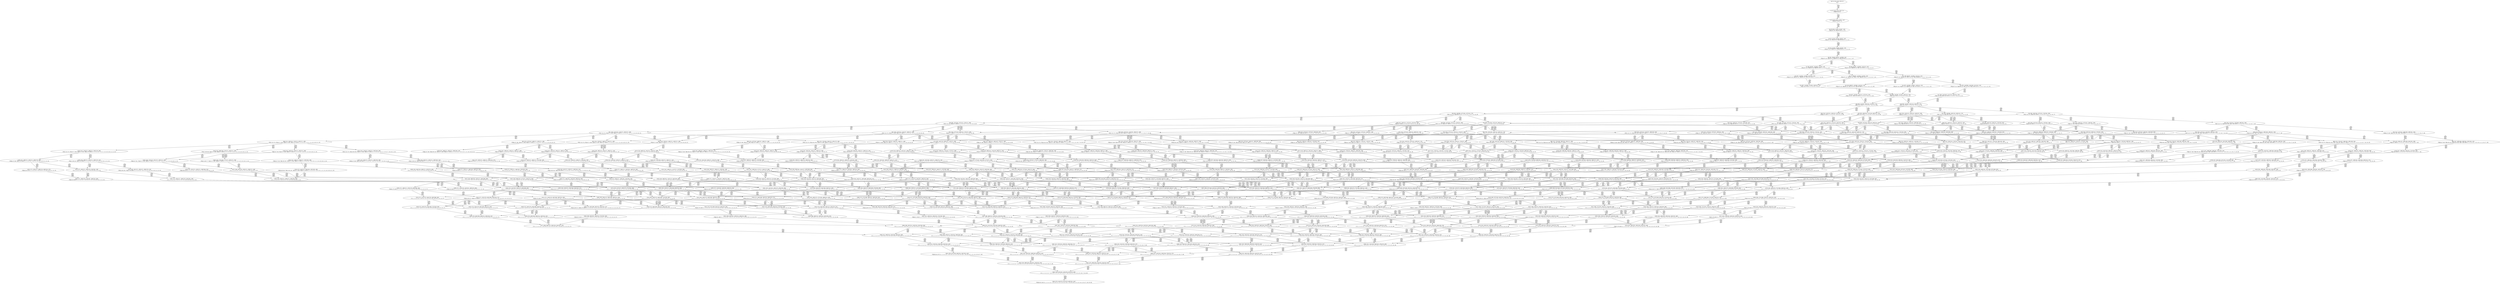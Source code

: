 digraph {
	S0[label="S0: [0, 0] [0, 0] [0, 0] [0, 0] \n{}{}"];
	S1[label="S1: [0, 0] [0, 0] [0, 0] [9, 12] \n{T0J0:9-12}{1}"];
	S2[label="S2: [9, 9] [9, 9] [9, 12] [87, 110] \n{T0J1:87-110}{1, 2}"];
	S3[label="S3: [9, 9] [9, 12] [43, 55] [87, 110] \n{T0J1:87-110, T0J2:43-55}{1, 2, 3}"];
	S4[label="S4: [9, 12] [43, 55] [65, 83] [87, 110] \n{T0J1:87-110, T0J2:43-55, T0J10:65-83}{1, 2, 3, 11}"];
	S5[label="S5: [43, 55] [62, 79] [65, 83] [87, 110] \n{T0J1:87-110, T0J3:62-79, T0J10:65-83}{1, 2, 3, 4, 11}"];
	S6[label="S6: [62, 79] [65, 83] [87, 110] [90, 114] \n{T0J1:87-110, T0J3:62-79, T0J6:90-114, T0J10:65-83}{1, 2, 3, 4, 7, 11}"];
	S7[label="S7: [65, 83] [87, 110] [90, 114] [93, 118] \n{T0J1:87-110, T0J4:93-118, T0J6:90-114}{1, 2, 3, 4, 5, 7, 11}"];
	S8[label="S8: [65, 83] [87, 110] [90, 114] [122, 153] \n{T0J1:87-110, T0J6:90-114, T0J7:122-153}{1, 2, 3, 4, 7, 8, 11}"];
	S9[label="S9: [77, 99] [87, 110] [90, 114] [93, 118] \n{T0J1:87-110, T0J4:93-118, T0J5:77-99, T0J6:90-114}{1, 2, 3, 4, 5, 6, 7, 11}"];
	S10[label="S10: [87, 110] [90, 114] [93, 122] [122, 153] \n{T0J1:87-110, T0J4:93-122, T0J6:90-114, T0J7:122-153}{1, 2, 3, 4, 5, 7, 8, 11}"];
	S11[label="S11: [66, 80] [87, 110] [90, 114] [122, 153] \n{T0J1:87-110, T0J6:90-114, T0J7:122-153, T0J11:66-80}{1, 2, 3, 4, 7, 8, 11, 12}"];
	S12[label="S12: [87, 114] [90, 122] [93, 126] [122, 174] \n{T0J7:122-174}{1, 2, 3, 4, 5, 6, 7, 8, 11}"];
	S13[label="S13: [87, 110] [90, 114] [97, 119] [122, 153] \n{T0J1:87-110, T0J4:97-119, T0J6:90-114, T0J7:122-153}{1, 2, 3, 4, 5, 7, 8, 11, 12}"];
	S14[label="S14: [87, 110] [90, 114] [100, 121] [122, 153] \n{T0J1:87-110, T0J6:90-114, T0J7:122-153, T0J12:100-121}{1, 2, 3, 4, 7, 8, 11, 12, 13}"];
	S15[label="S15: [82, 98] [87, 110] [90, 114] [122, 153] \n{T0J1:87-110, T0J6:90-114, T0J7:122-153, T0J15:82-98}{1, 2, 3, 4, 7, 8, 11, 12, 16}"];
	S16[label="S16: [88, 116] [90, 122] [93, 126] [122, 174] \n{T0J7:122-174}{1, 2, 3, 4, 5, 6, 7, 8, 11, 12}"];
	S17[label="S17: [90, 114] [100, 121] [118, 149] [122, 153] \n{T0J4:118-149, T0J7:122-153}{1, 2, 3, 4, 5, 7, 8, 11, 12, 13}"];
	S18[label="S18: [87, 110] [90, 114] [113, 137] [122, 153] \n{T0J4:113-137, T0J7:122-153}{1, 2, 3, 4, 5, 7, 8, 11, 12, 16}"];
	S19[label="S19: [90, 122] [93, 130] [118, 159] [122, 174] \n{T0J7:122-174}{1, 2, 3, 4, 5, 6, 7, 8, 11, 12, 13}"];
	S20[label="S20: [90, 122] [93, 126] [104, 137] [122, 174] \n{T0J7:122-174}{1, 2, 3, 4, 5, 6, 7, 8, 11, 12, 16}"];
	S21[label="S21: [122, 122] [122, 130] [122, 154] [147, 159] \n{T0J8:147-154}{1, 2, 3, 4, 5, 6, 7, 8, 9, 11, 12, 13}"];
	S22[label="S22: [93, 130] [96, 130] [118, 159] [122, 174] \n{T0J7:122-174, T0J13:96-130}{1, 2, 3, 4, 5, 6, 7, 8, 11, 12, 13, 14}"];
	S23[label="S23: [93, 130] [104, 137] [118, 165] [122, 174] \n{T0J7:122-174}{1, 2, 3, 4, 5, 6, 7, 8, 11, 12, 13, 16}"];
	S24[label="S24: [122, 122] [122, 126] [122, 137] [147, 154] \n{T0J8:147-154}{1, 2, 3, 4, 5, 6, 7, 8, 9, 11, 12, 16}"];
	S25[label="S25: [93, 126] [104, 137] [122, 174] [161, 204] \n{T0J7:122-174, T0J16:161-204}{1, 2, 3, 4, 5, 6, 7, 8, 11, 12, 16, 17}"];
	S26[label="S26: [93, 126] [99, 127] [104, 137] [122, 174] \n{T0J7:122-174, T0J18:99-127}{1, 2, 3, 4, 5, 6, 7, 8, 11, 12, 16, 19}"];
	S27[label="S27: [122, 130] [122, 154] [147, 159] [185, 201] \n{T0J8:147-154, T0J9:185-201}{1, 2, 3, 4, 5, 6, 7, 8, 9, 10, 11, 12, 13}"];
	S28[label="S28: [122, 130] [122, 130] [122, 159] [147, 162] \n{T0J8:147-162}{1, 2, 3, 4, 5, 6, 7, 8, 9, 11, 12, 13, 14}"];
	S29[label="S29: [96, 130] [118, 159] [122, 174] [150, 202] \n{T0J14:150-202}{1, 2, 3, 4, 5, 6, 7, 8, 11, 12, 13, 14, 15}"];
	S30[label="S30: [96, 137] [104, 138] [118, 165] [122, 174] \n{}{1, 2, 3, 4, 5, 6, 7, 8, 11, 12, 13, 14, 16}"];
	S31[label="S31: [122, 130] [122, 137] [122, 162] [147, 165] \n{T0J8:147-162}{1, 2, 3, 4, 5, 6, 7, 8, 9, 11, 12, 13, 16}"];
	S32[label="S32: [104, 137] [118, 169] [122, 174] [161, 204] \n{T0J16:161-204}{1, 2, 3, 4, 5, 6, 7, 8, 11, 12, 13, 16, 17}"];
	S33[label="S33: [99, 127] [104, 137] [118, 169] [122, 174] \n{}{1, 2, 3, 4, 5, 6, 7, 8, 11, 12, 13, 16, 19}"];
	S34[label="S34: [122, 126] [122, 137] [147, 154] [185, 201] \n{T0J8:147-154, T0J9:185-201}{1, 2, 3, 4, 5, 6, 7, 8, 9, 10, 11, 12, 16}"];
	S35[label="S35: [122, 126] [122, 137] [147, 158] [161, 204] \n{T0J8:147-158, T0J16:161-204}{1, 2, 3, 4, 5, 6, 7, 8, 9, 11, 12, 16, 17}"];
	S36[label="S36: [104, 137] [122, 174] [160, 199] [161, 204] \n{T0J7:122-174, T0J16:161-204, T0J17:160-199}{1, 2, 3, 4, 5, 6, 7, 8, 11, 12, 16, 17, 18}"];
	S37[label="S37: [99, 127] [104, 137] [122, 174] [161, 204] \n{T0J7:122-174, T0J16:161-204}{1, 2, 3, 4, 5, 6, 7, 8, 11, 12, 16, 17, 19}"];
	S38[label="S38: [122, 126] [122, 127] [122, 137] [147, 158] \n{T0J8:147-158}{1, 2, 3, 4, 5, 6, 7, 8, 9, 11, 12, 16, 19}"];
	S39[label="S39: [99, 115] [104, 137] [122, 174] [171, 206] \n{T0J7:122-174, T0J19:171-206}{1, 2, 3, 4, 5, 6, 7, 8, 11, 12, 16, 19, 20}"];
	S40[label="S40: [99, 127] [104, 137] [122, 174] [157, 196] \n{T0J7:122-174, T0J22:157-196}{1, 2, 3, 4, 5, 6, 7, 8, 11, 12, 16, 19, 23}"];
	S41[label="S41: [122, 138] [122, 159] [147, 162] [185, 209] \n{T0J8:147-162, T0J9:185-209}{1, 2, 3, 4, 5, 6, 7, 8, 9, 10, 11, 12, 13, 14}"];
	S42[label="S42: [122, 159] [122, 162] [147, 174] [150, 202] \n{T0J8:147-162, T0J14:150-202}{1, 2, 3, 4, 5, 6, 7, 8, 9, 11, 12, 13, 14, 15}"];
	S43[label="S43: [104, 150] [118, 165] [122, 174] [150, 209] \n{T0J14:150-209}{1, 2, 3, 4, 5, 6, 7, 8, 11, 12, 13, 14, 15, 16}"];
	S44[label="S44: [122, 138] [122, 165] [122, 169] [147, 174] \n{T0J8:147-169}{1, 2, 3, 4, 5, 6, 7, 8, 9, 11, 12, 13, 14, 16}"];
	S45[label="S45: [104, 145] [118, 169] [122, 174] [161, 204] \n{T0J16:161-204}{1, 2, 3, 4, 5, 6, 7, 8, 11, 12, 13, 14, 16, 17}"];
	S46[label="S46: [104, 135] [105, 138] [118, 169] [122, 174] \n{}{1, 2, 3, 4, 5, 6, 7, 8, 11, 12, 13, 14, 16, 19}"];
	S47[label="S47: [122, 137] [122, 162] [147, 169] [185, 209] \n{T0J8:147-162, T0J9:185-209}{1, 2, 3, 4, 5, 6, 7, 8, 9, 10, 11, 12, 13, 16}"];
	S48[label="S48: [122, 169] [122, 169] [147, 174] [161, 204] \n{T0J8:147-169, T0J16:161-204}{1, 2, 3, 4, 5, 6, 7, 8, 9, 11, 12, 13, 16, 17}"];
	S49[label="S49: [118, 174] [122, 180] [160, 199] [161, 204] \n{T0J16:161-204, T0J17:160-199}{1, 2, 3, 4, 5, 6, 7, 8, 11, 12, 13, 16, 17, 18}"];
	S50[label="S50: [104, 137] [118, 170] [122, 174] [161, 204] \n{T0J16:161-204}{1, 2, 3, 4, 5, 6, 7, 8, 11, 12, 13, 16, 17, 19}"];
	S51[label="S51: [122, 137] [122, 159] [122, 169] [147, 174] \n{T0J8:147-159}{1, 2, 3, 4, 5, 6, 7, 8, 9, 11, 12, 13, 16, 19}"];
	S52[label="S52: [104, 137] [118, 169] [122, 174] [171, 206] \n{T0J19:171-206}{1, 2, 3, 4, 5, 6, 7, 8, 11, 12, 13, 16, 19, 20}"];
	S53[label="S53: [104, 137] [118, 170] [122, 174] [157, 196] \n{T0J22:157-196}{1, 2, 3, 4, 5, 6, 7, 8, 11, 12, 13, 16, 19, 23}"];
	S54[label="S54: [122, 137] [147, 158] [161, 204] [185, 205] \n{T0J8:147-158, T0J9:185-205, T0J16:161-204}{1, 2, 3, 4, 5, 6, 7, 8, 9, 10, 11, 12, 16, 17}"];
	S55[label="S55: [122, 137] [147, 169] [160, 199] [161, 204] \n{T0J8:147-169, T0J16:161-204, T0J17:160-199}{1, 2, 3, 4, 5, 6, 7, 8, 9, 11, 12, 16, 17, 18}"];
	S56[label="S56: [104, 137] [122, 174] [160, 199] [161, 204] \n{T0J7:122-174, T0J16:161-204, T0J17:160-199}{1, 2, 3, 4, 5, 6, 7, 8, 11, 12, 16, 17, 18, 19}"];
	S57[label="S57: [122, 127] [122, 137] [147, 159] [161, 204] \n{T0J8:147-159, T0J16:161-204}{1, 2, 3, 4, 5, 6, 7, 8, 9, 11, 12, 16, 17, 19}"];
	S58[label="S58: [104, 137] [122, 174] [161, 204] [171, 206] \n{T0J7:122-174, T0J16:161-204, T0J19:171-206}{1, 2, 3, 4, 5, 6, 7, 8, 11, 12, 16, 17, 19, 20}"];
	S59[label="S59: [104, 137] [122, 174] [157, 196] [163, 204] \n{T0J7:122-174, T0J16:161-204, T0J22:157-196}{1, 2, 3, 4, 5, 6, 7, 8, 11, 12, 16, 17, 19, 23}"];
	S60[label="S60: [122, 127] [122, 137] [147, 158] [185, 205] \n{T0J8:147-158, T0J9:185-205}{1, 2, 3, 4, 5, 6, 7, 8, 9, 10, 11, 12, 16, 19}"];
	S61[label="S61: [104, 137] [122, 174] [171, 205] [171, 206] \n{T0J7:122-174, T0J19:171-206, T0J20:171-205}{1, 2, 3, 4, 5, 6, 7, 8, 11, 12, 16, 19, 20, 21}"];
	S62[label="S62: [104, 137] [122, 174] [157, 196] [171, 206] \n{T0J7:122-174, T0J19:171-206, T0J22:157-196}{1, 2, 3, 4, 5, 6, 7, 8, 11, 12, 16, 19, 20, 23}"];
	S63[label="S63: [122, 127] [122, 137] [147, 159] [157, 196] \n{T0J8:147-159, T0J22:157-196}{1, 2, 3, 4, 5, 6, 7, 8, 9, 11, 12, 16, 19, 23}"];
	S64[label="S64: [122, 162] [147, 174] [150, 209] [185, 238] \n{T0J9:185-238}{1, 2, 3, 4, 5, 6, 7, 8, 9, 10, 11, 12, 13, 14, 15}"];
	S65[label="S65: [122, 165] [122, 174] [147, 182] [150, 210] \n{}{1, 2, 3, 4, 5, 6, 7, 8, 9, 11, 12, 13, 14, 15, 16}"];
	S66[label="S66: [118, 169] [122, 174] [150, 209] [161, 239] \n{T0J14:150-217, T0J16:161-239}{1, 2, 3, 4, 5, 6, 7, 8, 11, 12, 13, 14, 15, 16, 17}"];
	S67[label="S67: [105, 162] [118, 169] [122, 174] [150, 209] \n{T0J14:150-209}{1, 2, 3, 4, 5, 6, 7, 8, 11, 12, 13, 14, 15, 16, 19}"];
	S68[label="S68: [122, 165] [122, 169] [147, 174] [185, 217] \n{T0J8:147-169, T0J9:185-217}{1, 2, 3, 4, 5, 6, 7, 8, 9, 10, 11, 12, 13, 14, 16}"];
	S69[label="S69: [122, 169] [122, 174] [147, 177] [161, 204] \n{}{1, 2, 3, 4, 5, 6, 7, 8, 9, 11, 12, 13, 14, 16, 17}"];
	S70[label="S70: [118, 180] [122, 181] [160, 199] [161, 204] \n{}{1, 2, 3, 4, 5, 6, 7, 8, 11, 12, 13, 14, 16, 17, 18}"];
	S71[label="S71: [105, 145] [118, 170] [122, 174] [161, 204] \n{T0J16:161-204}{1, 2, 3, 4, 5, 6, 7, 8, 11, 12, 13, 14, 16, 17, 19}"];
	S72[label="S72: [122, 145] [122, 167] [122, 169] [147, 174] \n{T0J8:147-167}{1, 2, 3, 4, 5, 6, 7, 8, 9, 11, 12, 13, 14, 16, 19}"];
	S73[label="S73: [105, 145] [118, 169] [122, 174] [171, 206] \n{T0J19:171-206}{1, 2, 3, 4, 5, 6, 7, 8, 11, 12, 13, 14, 16, 19, 20}"];
	S74[label="S74: [105, 145] [118, 170] [122, 174] [157, 196] \n{T0J22:157-196}{1, 2, 3, 4, 5, 6, 7, 8, 11, 12, 13, 14, 16, 19, 23}"];
	S75[label="S75: [122, 169] [147, 180] [161, 204] [185, 248] \n{T0J9:185-248}{1, 2, 3, 4, 5, 6, 7, 8, 9, 10, 11, 12, 13, 16, 17}"];
	S76[label="S76: [122, 180] [147, 199] [160, 204] [161, 206] \n{T0J8:147-206}{1, 2, 3, 4, 5, 6, 7, 8, 9, 11, 12, 13, 16, 17, 18}"];
	S77[label="S77: [122, 169] [122, 170] [147, 174] [161, 204] \n{T0J8:147-169, T0J16:161-204}{1, 2, 3, 4, 5, 6, 7, 8, 9, 11, 12, 13, 16, 17, 19}"];
	S78[label="S78: [118, 174] [122, 180] [160, 199] [161, 204] \n{T0J16:161-204, T0J17:160-199}{1, 2, 3, 4, 5, 6, 7, 8, 11, 12, 13, 16, 17, 18, 19}"];
	S79[label="S79: [118, 174] [122, 180] [161, 204] [171, 206] \n{T0J16:161-204, T0J19:171-206}{1, 2, 3, 4, 5, 6, 7, 8, 11, 12, 13, 16, 17, 19, 20}"];
	S80[label="S80: [118, 174] [122, 180] [157, 196] [163, 204] \n{T0J16:161-204, T0J22:157-196}{1, 2, 3, 4, 5, 6, 7, 8, 11, 12, 13, 16, 17, 19, 23}"];
	S81[label="S81: [122, 159] [122, 169] [147, 174] [185, 216] \n{T0J8:147-159, T0J9:185-216}{1, 2, 3, 4, 5, 6, 7, 8, 9, 10, 11, 12, 13, 16, 19}"];
	S82[label="S82: [122, 169] [122, 169] [147, 174] [171, 206] \n{T0J8:147-169, T0J19:171-206}{1, 2, 3, 4, 5, 6, 7, 8, 9, 11, 12, 13, 16, 19, 20}"];
	S83[label="S83: [118, 174] [122, 180] [171, 205] [171, 206] \n{T0J19:171-206, T0J20:171-205}{1, 2, 3, 4, 5, 6, 7, 8, 11, 12, 13, 16, 19, 20, 21}"];
	S84[label="S84: [118, 174] [122, 180] [157, 196] [171, 206] \n{T0J19:171-206, T0J22:157-196}{1, 2, 3, 4, 5, 6, 7, 8, 11, 12, 13, 16, 19, 20, 23}"];
	S85[label="S85: [122, 169] [122, 170] [147, 174] [157, 196] \n{T0J8:147-169, T0J22:157-196}{1, 2, 3, 4, 5, 6, 7, 8, 9, 11, 12, 13, 16, 19, 23}"];
	S86[label="S86: [147, 169] [160, 199] [161, 204] [185, 216] \n{T0J8:147-169, T0J9:185-216, T0J16:161-204, T0J17:160-199}{1, 2, 3, 4, 5, 6, 7, 8, 9, 10, 11, 12, 16, 17, 18}"];
	S87[label="S87: [122, 137] [147, 169] [160, 199] [161, 204] \n{T0J8:147-169, T0J16:161-204, T0J17:160-199}{1, 2, 3, 4, 5, 6, 7, 8, 9, 11, 12, 16, 17, 18, 19}"];
	S88[label="S88: [122, 174] [160, 199] [161, 204] [171, 206] \n{T0J7:122-174, T0J16:161-204, T0J17:160-199, T0J19:171-206}{1, 2, 3, 4, 5, 6, 7, 8, 11, 12, 16, 17, 18, 19, 20}"];
	S89[label="S89: [122, 174] [157, 196] [161, 199] [168, 204] \n{T0J7:122-174, T0J16:161-204, T0J17:160-199, T0J22:157-196}{1, 2, 3, 4, 5, 6, 7, 8, 11, 12, 16, 17, 18, 19, 23}"];
	S90[label="S90: [122, 137] [147, 159] [161, 204] [185, 206] \n{T0J8:147-159, T0J9:185-206, T0J16:161-204}{1, 2, 3, 4, 5, 6, 7, 8, 9, 10, 11, 12, 16, 17, 19}"];
	S91[label="S91: [122, 137] [147, 169] [161, 204] [171, 206] \n{T0J8:147-169, T0J16:161-204, T0J19:171-206}{1, 2, 3, 4, 5, 6, 7, 8, 9, 11, 12, 16, 17, 19, 20}"];
	S92[label="S92: [122, 174] [161, 204] [171, 205] [175, 206] \n{T0J7:122-174, T0J16:161-204, T0J19:171-206, T0J20:171-205}{1, 2, 3, 4, 5, 6, 7, 8, 11, 12, 16, 17, 19, 20, 21}"];
	S93[label="S93: [122, 174] [157, 196] [163, 204] [171, 206] \n{T0J7:122-174, T0J16:161-204, T0J19:171-206, T0J22:157-196}{1, 2, 3, 4, 5, 6, 7, 8, 11, 12, 16, 17, 19, 20, 23}"];
	S94[label="S94: [122, 137] [147, 169] [157, 196] [163, 204] \n{T0J8:147-169, T0J16:161-204, T0J22:157-196}{1, 2, 3, 4, 5, 6, 7, 8, 9, 11, 12, 16, 17, 19, 23}"];
	S95[label="S95: [122, 137] [147, 169] [171, 205] [171, 206] \n{T0J8:147-169, T0J19:171-206, T0J20:171-205}{1, 2, 3, 4, 5, 6, 7, 8, 9, 11, 12, 16, 19, 20, 21}"];
	S96[label="S96: [112, 126] [122, 174] [171, 205] [171, 206] \n{T0J7:122-174, T0J19:171-206, T0J20:171-205, T0J21:112-126}{1, 2, 3, 4, 5, 6, 7, 8, 11, 12, 16, 19, 20, 21, 22}"];
	S97[label="S97: [122, 174] [157, 196] [171, 205] [171, 206] \n{T0J7:122-174, T0J19:171-206, T0J20:171-205, T0J22:157-196}{1, 2, 3, 4, 5, 6, 7, 8, 11, 12, 16, 19, 20, 21, 23}"];
	S98[label="S98: [122, 137] [147, 169] [157, 196] [171, 206] \n{T0J8:147-169, T0J19:171-206, T0J22:157-196}{1, 2, 3, 4, 5, 6, 7, 8, 9, 11, 12, 16, 19, 20, 23}"];
	S99[label="S99: [122, 137] [147, 159] [157, 196] [185, 206] \n{T0J8:147-159, T0J9:185-206, T0J22:157-196}{1, 2, 3, 4, 5, 6, 7, 8, 9, 10, 11, 12, 16, 19, 23}"];
	S100[label="S100: [122, 174] [147, 182] [150, 217] [185, 244] \n{T0J9:185-244}{1, 2, 3, 4, 5, 6, 7, 8, 9, 10, 11, 12, 13, 14, 15, 16}"];
	S101[label="S101: [122, 174] [147, 201] [150, 210] [161, 254] \n{}{1, 2, 3, 4, 5, 6, 7, 8, 9, 11, 12, 13, 14, 15, 16, 17}"];
	S102[label="S102: [122, 174] [122, 177] [147, 194] [150, 217] \n{}{1, 2, 3, 4, 5, 6, 7, 8, 9, 11, 12, 13, 14, 15, 16, 19}"];
	S103[label="S103: [122, 181] [150, 209] [161, 239] [175, 253] \n{}{1, 2, 3, 4, 5, 6, 7, 8, 11, 12, 13, 14, 15, 16, 17, 18}"];
	S104[label="S104: [118, 174] [122, 181] [150, 209] [161, 251] \n{}{1, 2, 3, 4, 5, 6, 7, 8, 11, 12, 13, 14, 15, 16, 17, 19}"];
	S105[label="S105: [118, 169] [122, 174] [150, 209] [171, 253] \n{T0J19:171-253}{1, 2, 3, 4, 5, 6, 7, 8, 11, 12, 13, 14, 15, 16, 19, 20}"];
	S106[label="S106: [118, 170] [122, 174] [150, 209] [162, 243] \n{T0J22:157-243}{1, 2, 3, 4, 5, 6, 7, 8, 11, 12, 13, 14, 15, 16, 19, 23}"];
	S107[label="S107: [122, 177] [147, 180] [161, 204] [185, 248] \n{T0J9:185-248}{1, 2, 3, 4, 5, 6, 7, 8, 9, 10, 11, 12, 13, 14, 16, 17}"];
	S108[label="S108: [122, 181] [147, 199] [160, 204] [161, 212] \n{}{1, 2, 3, 4, 5, 6, 7, 8, 9, 11, 12, 13, 14, 16, 17, 18}"];
	S109[label="S109: [122, 170] [122, 174] [147, 177] [161, 204] \n{}{1, 2, 3, 4, 5, 6, 7, 8, 9, 11, 12, 13, 14, 16, 17, 19}"];
	S110[label="S110: [118, 180] [122, 181] [160, 199] [161, 204] \n{}{1, 2, 3, 4, 5, 6, 7, 8, 11, 12, 13, 14, 16, 17, 18, 19}"];
	S111[label="S111: [118, 180] [122, 181] [161, 204] [171, 206] \n{}{1, 2, 3, 4, 5, 6, 7, 8, 11, 12, 13, 14, 16, 17, 19, 20}"];
	S112[label="S112: [118, 180] [122, 181] [157, 196] [163, 204] \n{}{1, 2, 3, 4, 5, 6, 7, 8, 11, 12, 13, 14, 16, 17, 19, 23}"];
	S113[label="S113: [122, 167] [122, 169] [147, 174] [185, 224] \n{T0J9:185-224}{1, 2, 3, 4, 5, 6, 7, 8, 9, 10, 11, 12, 13, 14, 16, 19}"];
	S114[label="S114: [122, 169] [122, 174] [147, 177] [171, 206] \n{T0J19:171-206}{1, 2, 3, 4, 5, 6, 7, 8, 9, 11, 12, 13, 14, 16, 19, 20}"];
	S115[label="S115: [118, 180] [122, 181] [171, 205] [171, 206] \n{}{1, 2, 3, 4, 5, 6, 7, 8, 11, 12, 13, 14, 16, 19, 20, 21}"];
	S116[label="S116: [118, 180] [122, 181] [157, 196] [171, 206] \n{}{1, 2, 3, 4, 5, 6, 7, 8, 11, 12, 13, 14, 16, 19, 20, 23}"];
	S117[label="S117: [122, 170] [122, 174] [147, 177] [157, 196] \n{}{1, 2, 3, 4, 5, 6, 7, 8, 9, 11, 12, 13, 14, 16, 19, 23}"];
	S118[label="S118: [147, 199] [160, 204] [161, 212] [185, 259] \n{T0J9:185-259}{1, 2, 3, 4, 5, 6, 7, 8, 9, 10, 11, 12, 13, 16, 17, 18}"];
	S119[label="S119: [122, 170] [147, 180] [161, 204] [185, 248] \n{T0J9:185-248}{1, 2, 3, 4, 5, 6, 7, 8, 9, 10, 11, 12, 13, 16, 17, 19}"];
	S120[label="S120: [122, 180] [147, 199] [160, 204] [161, 206] \n{T0J8:147-206}{1, 2, 3, 4, 5, 6, 7, 8, 9, 11, 12, 13, 16, 17, 18, 19}"];
	S121[label="S121: [122, 180] [147, 204] [161, 206] [171, 206] \n{T0J8:147-206}{1, 2, 3, 4, 5, 6, 7, 8, 9, 11, 12, 13, 16, 17, 19, 20}"];
	S122[label="S122: [122, 180] [147, 196] [157, 204] [163, 206] \n{T0J8:147-206}{1, 2, 3, 4, 5, 6, 7, 8, 9, 11, 12, 13, 16, 17, 19, 23}"];
	S123[label="S123: [122, 169] [147, 174] [171, 206] [185, 248] \n{T0J9:185-248, T0J19:171-206}{1, 2, 3, 4, 5, 6, 7, 8, 9, 10, 11, 12, 13, 16, 19, 20}"];
	S124[label="S124: [122, 180] [147, 205] [171, 206] [171, 206] \n{T0J8:147-206}{1, 2, 3, 4, 5, 6, 7, 8, 9, 11, 12, 13, 16, 19, 20, 21}"];
	S125[label="S125: [122, 180] [147, 196] [157, 206] [171, 206] \n{T0J8:147-206}{1, 2, 3, 4, 5, 6, 7, 8, 9, 11, 12, 13, 16, 19, 20, 23}"];
	S126[label="S126: [122, 170] [147, 180] [157, 196] [185, 248] \n{T0J9:185-248}{1, 2, 3, 4, 5, 6, 7, 8, 9, 10, 11, 12, 13, 16, 19, 23}"];
	S127[label="S127: [147, 169] [160, 199] [161, 204] [185, 216] \n{T0J8:147-169, T0J9:185-216, T0J16:161-204, T0J17:160-199}{1, 2, 3, 4, 5, 6, 7, 8, 9, 10, 11, 12, 16, 17, 18, 19}"];
	S128[label="S128: [147, 199] [160, 204] [161, 206] [171, 206] \n{T0J8:147-206}{1, 2, 3, 4, 5, 6, 7, 8, 9, 11, 12, 16, 17, 18, 19, 20}"];
	S129[label="S129: [156, 199] [160, 204] [161, 206] [171, 216] \n{T0J12:156-216}{1, 2, 3, 4, 5, 6, 7, 8, 11, 12, 13, 16, 17, 18, 19, 20}"];
	S130[label="S130: [147, 196] [157, 199] [161, 204] [168, 206] \n{T0J8:147-206}{1, 2, 3, 4, 5, 6, 7, 8, 9, 11, 12, 16, 17, 18, 19, 23}"];
	S131[label="S131: [156, 196] [157, 199] [161, 204] [168, 216] \n{T0J12:156-216}{1, 2, 3, 4, 5, 6, 7, 8, 11, 12, 13, 16, 17, 18, 19, 23}"];
	S132[label="S132: [147, 169] [161, 204] [171, 206] [185, 216] \n{T0J8:147-169, T0J9:185-216, T0J16:161-204, T0J19:171-206}{1, 2, 3, 4, 5, 6, 7, 8, 9, 10, 11, 12, 16, 17, 19, 20}"];
	S133[label="S133: [147, 204] [161, 205] [171, 206] [175, 206] \n{T0J8:147-206}{1, 2, 3, 4, 5, 6, 7, 8, 9, 11, 12, 16, 17, 19, 20, 21}"];
	S134[label="S134: [156, 204] [161, 205] [171, 206] [175, 216] \n{T0J12:156-216}{1, 2, 3, 4, 5, 6, 7, 8, 11, 12, 13, 16, 17, 19, 20, 21}"];
	S135[label="S135: [147, 196] [157, 204] [163, 206] [171, 206] \n{T0J8:147-206}{1, 2, 3, 4, 5, 6, 7, 8, 9, 11, 12, 16, 17, 19, 20, 23}"];
	S136[label="S136: [156, 196] [157, 204] [163, 206] [171, 216] \n{T0J12:156-216}{1, 2, 3, 4, 5, 6, 7, 8, 11, 12, 13, 16, 17, 19, 20, 23}"];
	S137[label="S137: [147, 169] [157, 196] [163, 204] [185, 216] \n{T0J8:147-169, T0J9:185-216, T0J16:161-204, T0J22:157-196}{1, 2, 3, 4, 5, 6, 7, 8, 9, 10, 11, 12, 16, 17, 19, 23}"];
	S138[label="S138: [147, 169] [171, 205] [171, 206] [185, 216] \n{T0J8:147-169, T0J9:185-216, T0J19:171-206, T0J20:171-205}{1, 2, 3, 4, 5, 6, 7, 8, 9, 10, 11, 12, 16, 19, 20, 21}"];
	S139[label="S139: [122, 126] [147, 158] [171, 205] [171, 206] \n{T0J8:147-158, T0J19:171-206, T0J20:171-205}{1, 2, 3, 4, 5, 6, 7, 8, 9, 11, 12, 16, 19, 20, 21, 22}"];
	S140[label="S140: [122, 169] [146, 174] [171, 205] [171, 206] \n{T0J12:146-169, T0J19:171-206, T0J20:171-205}{1, 2, 3, 4, 5, 6, 7, 8, 11, 12, 13, 16, 19, 20, 21, 22}"];
	S141[label="S141: [122, 174] [171, 204] [171, 205] [183, 206] \n{T0J7:122-174, T0J16:183-204, T0J19:171-206, T0J20:171-205}{1, 2, 3, 4, 5, 6, 7, 8, 11, 12, 16, 17, 19, 20, 21, 22}"];
	S142[label="S142: [122, 174] [171, 196] [171, 205] [176, 206] \n{T0J7:122-174, T0J19:171-206, T0J20:171-205, T0J22:176-196}{1, 2, 3, 4, 5, 6, 7, 8, 11, 12, 16, 19, 20, 21, 22, 23}"];
	S143[label="S143: [147, 196] [157, 205] [171, 206] [171, 206] \n{T0J8:147-206}{1, 2, 3, 4, 5, 6, 7, 8, 9, 11, 12, 16, 19, 20, 21, 23}"];
	S144[label="S144: [156, 196] [157, 205] [171, 206] [171, 216] \n{T0J12:156-216}{1, 2, 3, 4, 5, 6, 7, 8, 11, 12, 13, 16, 19, 20, 21, 23}"];
	S145[label="S145: [147, 169] [157, 196] [171, 206] [185, 216] \n{T0J8:147-169, T0J9:185-216, T0J19:171-206, T0J22:157-196}{1, 2, 3, 4, 5, 6, 7, 8, 9, 10, 11, 12, 16, 19, 20, 23}"];
	S146[label="S146: [147, 201] [150, 217] [161, 253] [185, 263] \n{T0J9:185-253}{1, 2, 3, 4, 5, 6, 7, 8, 9, 10, 11, 12, 13, 14, 15, 16, 17}"];
	S147[label="S147: [122, 182] [147, 194] [150, 224] [185, 253] \n{T0J9:185-253}{1, 2, 3, 4, 5, 6, 7, 8, 9, 10, 11, 12, 13, 14, 15, 16, 19}"];
	S148[label="S148: [147, 209] [150, 213] [161, 254] [175, 257] \n{}{1, 2, 3, 4, 5, 6, 7, 8, 9, 11, 12, 13, 14, 15, 16, 17, 18}"];
	S149[label="S149: [122, 185] [147, 206] [150, 217] [161, 262] \n{}{1, 2, 3, 4, 5, 6, 7, 8, 9, 11, 12, 13, 14, 15, 16, 17, 19}"];
	S150[label="S150: [122, 177] [147, 201] [150, 217] [171, 264] \n{T0J19:171-264}{1, 2, 3, 4, 5, 6, 7, 8, 9, 11, 12, 13, 14, 15, 16, 19, 20}"];
	S151[label="S151: [122, 177] [147, 206] [150, 217] [162, 254] \n{}{1, 2, 3, 4, 5, 6, 7, 8, 9, 11, 12, 13, 14, 15, 16, 19, 23}"];
	S152[label="S152: [122, 185] [150, 209] [161, 251] [175, 257] \n{}{1, 2, 3, 4, 5, 6, 7, 8, 11, 12, 13, 14, 15, 16, 17, 18, 19}"];
	S153[label="S153: [122, 181] [150, 209] [161, 253] [175, 264] \n{}{1, 2, 3, 4, 5, 6, 7, 8, 11, 12, 13, 14, 15, 16, 17, 19, 20}"];
	S154[label="S154: [122, 181] [150, 209] [161, 251] [175, 262] \n{}{1, 2, 3, 4, 5, 6, 7, 8, 11, 12, 13, 14, 15, 16, 17, 19, 23}"];
	S155[label="S155: [122, 181] [150, 209] [171, 253] [175, 259] \n{}{1, 2, 3, 4, 5, 6, 7, 8, 11, 12, 13, 14, 15, 16, 19, 20, 21}"];
	S156[label="S156: [122, 181] [150, 209] [162, 250] [175, 264] \n{}{1, 2, 3, 4, 5, 6, 7, 8, 11, 12, 13, 14, 15, 16, 19, 20, 23}"];
	S157[label="S157: [150, 174] [150, 209] [162, 243] [229, 272] \n{T0J24:229-272}{1, 2, 3, 4, 5, 6, 7, 8, 11, 12, 13, 14, 15, 16, 19, 23, 25}"];
	S158[label="S158: [147, 204] [160, 207] [161, 212] [185, 260] \n{}{1, 2, 3, 4, 5, 6, 7, 8, 9, 10, 11, 12, 13, 14, 16, 17, 18}"];
	S159[label="S159: [122, 178] [147, 180] [161, 204] [185, 249] \n{T0J9:185-249}{1, 2, 3, 4, 5, 6, 7, 8, 9, 10, 11, 12, 13, 14, 16, 17, 19}"];
	S160[label="S160: [122, 181] [147, 199] [160, 204] [161, 212] \n{}{1, 2, 3, 4, 5, 6, 7, 8, 9, 11, 12, 13, 14, 16, 17, 18, 19}"];
	S161[label="S161: [122, 181] [147, 204] [161, 206] [171, 212] \n{}{1, 2, 3, 4, 5, 6, 7, 8, 9, 11, 12, 13, 14, 16, 17, 19, 20}"];
	S162[label="S162: [122, 181] [147, 196] [157, 204] [163, 212] \n{}{1, 2, 3, 4, 5, 6, 7, 8, 9, 11, 12, 13, 14, 16, 17, 19, 23}"];
	S163[label="S163: [122, 174] [147, 177] [171, 206] [185, 248] \n{T0J9:185-248, T0J19:171-206}{1, 2, 3, 4, 5, 6, 7, 8, 9, 10, 11, 12, 13, 14, 16, 19, 20}"];
	S164[label="S164: [122, 181] [147, 205] [171, 206] [171, 212] \n{}{1, 2, 3, 4, 5, 6, 7, 8, 9, 11, 12, 13, 14, 16, 19, 20, 21}"];
	S165[label="S165: [122, 181] [147, 196] [157, 206] [171, 212] \n{}{1, 2, 3, 4, 5, 6, 7, 8, 9, 11, 12, 13, 14, 16, 19, 20, 23}"];
	S166[label="S166: [122, 178] [147, 180] [157, 196] [185, 249] \n{T0J9:185-249}{1, 2, 3, 4, 5, 6, 7, 8, 9, 10, 11, 12, 13, 14, 16, 19, 23}"];
	S167[label="S167: [147, 199] [160, 204] [161, 212] [185, 259] \n{T0J9:185-259}{1, 2, 3, 4, 5, 6, 7, 8, 9, 10, 11, 12, 13, 16, 17, 18, 19}"];
	S168[label="S168: [147, 204] [161, 206] [171, 212] [185, 259] \n{T0J9:185-259}{1, 2, 3, 4, 5, 6, 7, 8, 9, 10, 11, 12, 13, 16, 17, 19, 20}"];
	S169[label="S169: [147, 196] [157, 204] [163, 212] [185, 259] \n{T0J9:185-259}{1, 2, 3, 4, 5, 6, 7, 8, 9, 10, 11, 12, 13, 16, 17, 19, 23}"];
	S170[label="S170: [147, 205] [171, 206] [171, 212] [185, 259] \n{T0J9:185-259}{1, 2, 3, 4, 5, 6, 7, 8, 9, 10, 11, 12, 13, 16, 19, 20, 21}"];
	S171[label="S171: [147, 196] [157, 206] [171, 212] [185, 259] \n{T0J9:185-259}{1, 2, 3, 4, 5, 6, 7, 8, 9, 10, 11, 12, 13, 16, 19, 20, 23}"];
	S172[label="S172: [160, 204] [161, 206] [171, 206] [210, 278] \n{T0J9:210-278}{1, 2, 3, 4, 5, 6, 7, 8, 9, 10, 11, 12, 16, 17, 18, 19, 20}"];
	S173[label="S173: [160, 204] [161, 206] [171, 216] [181, 231] \n{}{1, 2, 3, 4, 5, 6, 7, 8, 9, 11, 12, 13, 16, 17, 18, 19, 20}"];
	S174[label="S174: [160, 181] [161, 204] [162, 206] [171, 216] \n{T0J13:162-181}{1, 2, 3, 4, 5, 6, 7, 8, 11, 12, 13, 14, 16, 17, 18, 19, 20}"];
	S175[label="S175: [157, 199] [161, 204] [168, 206] [210, 275] \n{T0J9:210-275}{1, 2, 3, 4, 5, 6, 7, 8, 9, 10, 11, 12, 16, 17, 18, 19, 23}"];
	S176[label="S176: [157, 199] [161, 204] [168, 216] [181, 228] \n{}{1, 2, 3, 4, 5, 6, 7, 8, 9, 11, 12, 13, 16, 17, 18, 19, 23}"];
	S177[label="S177: [157, 181] [161, 199] [162, 204] [168, 216] \n{T0J13:162-181}{1, 2, 3, 4, 5, 6, 7, 8, 11, 12, 13, 14, 16, 17, 18, 19, 23}"];
	S178[label="S178: [161, 205] [171, 206] [175, 206] [210, 283] \n{T0J9:210-283}{1, 2, 3, 4, 5, 6, 7, 8, 9, 10, 11, 12, 16, 17, 19, 20, 21}"];
	S179[label="S179: [161, 205] [171, 206] [175, 216] [181, 236] \n{}{1, 2, 3, 4, 5, 6, 7, 8, 9, 11, 12, 13, 16, 17, 19, 20, 21}"];
	S180[label="S180: [161, 181] [162, 205] [171, 206] [175, 216] \n{T0J13:162-181}{1, 2, 3, 4, 5, 6, 7, 8, 11, 12, 13, 14, 16, 17, 19, 20, 21}"];
	S181[label="S181: [157, 204] [163, 206] [171, 206] [210, 275] \n{T0J9:210-275}{1, 2, 3, 4, 5, 6, 7, 8, 9, 10, 11, 12, 16, 17, 19, 20, 23}"];
	S182[label="S182: [157, 204] [163, 206] [171, 216] [181, 228] \n{}{1, 2, 3, 4, 5, 6, 7, 8, 9, 11, 12, 13, 16, 17, 19, 20, 23}"];
	S183[label="S183: [157, 181] [162, 204] [163, 206] [171, 216] \n{T0J13:162-181}{1, 2, 3, 4, 5, 6, 7, 8, 11, 12, 13, 14, 16, 17, 19, 20, 23}"];
	S184[label="S184: [147, 158] [171, 205] [171, 205] [185, 206] \n{T0J8:147-158, T0J9:185-205, T0J19:171-206, T0J20:171-205}{1, 2, 3, 4, 5, 6, 7, 8, 9, 10, 11, 12, 16, 19, 20, 21, 22}"];
	S185[label="S185: [146, 174] [147, 201] [171, 205] [171, 206] \n{T0J8:147-201, T0J19:171-206, T0J20:171-205}{1, 2, 3, 4, 5, 6, 7, 8, 9, 11, 12, 13, 16, 19, 20, 21, 22}"];
	S186[label="S186: [128, 174] [146, 177] [171, 205] [171, 206] \n{T0J13:128-177, T0J19:171-206, T0J20:171-205}{1, 2, 3, 4, 5, 6, 7, 8, 11, 12, 13, 14, 16, 19, 20, 21, 22}"];
	S187[label="S187: [147, 204] [171, 205] [171, 206] [183, 206] \n{T0J8:147-206, T0J16:183-204}{1, 2, 3, 4, 5, 6, 7, 8, 9, 11, 12, 16, 17, 19, 20, 21, 22}"];
	S188[label="S188: [156, 204] [171, 205] [171, 206] [183, 216] \n{T0J12:156-216, T0J16:183-204}{1, 2, 3, 4, 5, 6, 7, 8, 11, 12, 13, 16, 17, 19, 20, 21, 22}"];
	S189[label="S189: [147, 196] [171, 205] [171, 206] [176, 206] \n{T0J8:147-206, T0J22:176-196}{1, 2, 3, 4, 5, 6, 7, 8, 9, 11, 12, 16, 19, 20, 21, 22, 23}"];
	S190[label="S190: [156, 196] [171, 205] [171, 206] [176, 216] \n{T0J12:156-216, T0J22:176-196}{1, 2, 3, 4, 5, 6, 7, 8, 11, 12, 13, 16, 19, 20, 21, 22, 23}"];
	S191[label="S191: [157, 205] [171, 206] [171, 206] [210, 275] \n{T0J9:210-275}{1, 2, 3, 4, 5, 6, 7, 8, 9, 10, 11, 12, 16, 19, 20, 21, 23}"];
	S192[label="S192: [157, 205] [171, 206] [171, 216] [181, 228] \n{}{1, 2, 3, 4, 5, 6, 7, 8, 9, 11, 12, 13, 16, 19, 20, 21, 23}"];
	S193[label="S193: [157, 181] [162, 205] [171, 206] [171, 216] \n{T0J13:162-181}{1, 2, 3, 4, 5, 6, 7, 8, 11, 12, 13, 14, 16, 19, 20, 21, 23}"];
	S194[label="S194: [150, 217] [161, 254] [175, 263] [204, 288] \n{}{1, 2, 3, 4, 5, 6, 7, 8, 9, 10, 11, 12, 13, 14, 15, 16, 17, 18}"];
	S195[label="S195: [147, 206] [150, 224] [161, 262] [185, 271] \n{T0J9:185-264}{1, 2, 3, 4, 5, 6, 7, 8, 9, 10, 11, 12, 13, 14, 15, 16, 17, 19}"];
	S196[label="S196: [147, 201] [150, 224] [171, 256] [185, 272] \n{T0J9:185-256}{1, 2, 3, 4, 5, 6, 7, 8, 9, 10, 11, 12, 13, 14, 15, 16, 19, 20}"];
	S197[label="S197: [147, 206] [150, 224] [162, 254] [185, 262] \n{T0J9:185-256}{1, 2, 3, 4, 5, 6, 7, 8, 9, 10, 11, 12, 13, 14, 15, 16, 19, 23}"];
	S198[label="S198: [147, 209] [150, 217] [161, 257] [175, 262] \n{}{1, 2, 3, 4, 5, 6, 7, 8, 9, 11, 12, 13, 14, 15, 16, 17, 18, 19}"];
	S199[label="S199: [147, 209] [150, 217] [161, 262] [175, 264] \n{}{1, 2, 3, 4, 5, 6, 7, 8, 9, 11, 12, 13, 14, 15, 16, 17, 19, 20}"];
	S200[label="S200: [147, 209] [150, 217] [161, 254] [175, 262] \n{}{1, 2, 3, 4, 5, 6, 7, 8, 9, 11, 12, 13, 14, 15, 16, 17, 19, 23}"];
	S201[label="S201: [147, 209] [150, 217] [171, 263] [175, 264] \n{}{1, 2, 3, 4, 5, 6, 7, 8, 9, 11, 12, 13, 14, 15, 16, 19, 20, 21}"];
	S202[label="S202: [147, 209] [150, 217] [162, 254] [175, 264] \n{}{1, 2, 3, 4, 5, 6, 7, 8, 9, 11, 12, 13, 14, 15, 16, 19, 20, 23}"];
	S203[label="S203: [150, 206] [150, 217] [162, 254] [229, 272] \n{T0J24:229-272}{1, 2, 3, 4, 5, 6, 7, 8, 9, 11, 12, 13, 14, 15, 16, 19, 23, 25}"];
	S204[label="S204: [150, 209] [161, 253] [171, 257] [189, 264] \n{}{1, 2, 3, 4, 5, 6, 7, 8, 11, 12, 13, 14, 15, 16, 17, 18, 19, 20}"];
	S205[label="S205: [150, 209] [161, 251] [168, 257] [186, 262] \n{}{1, 2, 3, 4, 5, 6, 7, 8, 11, 12, 13, 14, 15, 16, 17, 18, 19, 23}"];
	S206[label="S206: [150, 209] [161, 253] [175, 263] [193, 264] \n{}{1, 2, 3, 4, 5, 6, 7, 8, 11, 12, 13, 14, 15, 16, 17, 19, 20, 21}"];
	S207[label="S207: [150, 209] [161, 253] [171, 262] [186, 264] \n{}{1, 2, 3, 4, 5, 6, 7, 8, 11, 12, 13, 14, 15, 16, 17, 19, 20, 23}"];
	S208[label="S208: [150, 209] [161, 251] [175, 262] [229, 272] \n{T0J24:229-272}{1, 2, 3, 4, 5, 6, 7, 8, 11, 12, 13, 14, 15, 16, 17, 19, 23, 25}"];
	S209[label="S209: [130, 184] [150, 209] [171, 253] [175, 259] \n{}{1, 2, 3, 4, 5, 6, 7, 8, 11, 12, 13, 14, 15, 16, 19, 20, 21, 22}"];
	S210[label="S210: [150, 209] [162, 253] [171, 263] [186, 264] \n{}{1, 2, 3, 4, 5, 6, 7, 8, 11, 12, 13, 14, 15, 16, 19, 20, 21, 23}"];
	S211[label="S211: [150, 209] [162, 250] [175, 264] [229, 272] \n{T0J24:229-272}{1, 2, 3, 4, 5, 6, 7, 8, 11, 12, 13, 14, 15, 16, 19, 20, 23, 25}"];
	S212[label="S212: [147, 204] [160, 207] [161, 212] [185, 260] \n{}{1, 2, 3, 4, 5, 6, 7, 8, 9, 10, 11, 12, 13, 14, 16, 17, 18, 19}"];
	S213[label="S213: [147, 206] [161, 212] [171, 212] [185, 260] \n{}{1, 2, 3, 4, 5, 6, 7, 8, 9, 10, 11, 12, 13, 14, 16, 17, 19, 20}"];
	S214[label="S214: [147, 204] [157, 204] [163, 212] [185, 260] \n{}{1, 2, 3, 4, 5, 6, 7, 8, 9, 10, 11, 12, 13, 14, 16, 17, 19, 23}"];
	S215[label="S215: [147, 206] [171, 212] [171, 213] [185, 260] \n{}{1, 2, 3, 4, 5, 6, 7, 8, 9, 10, 11, 12, 13, 14, 16, 19, 20, 21}"];
	S216[label="S216: [147, 204] [157, 206] [171, 212] [185, 260] \n{}{1, 2, 3, 4, 5, 6, 7, 8, 9, 10, 11, 12, 13, 14, 16, 19, 20, 23}"];
	S217[label="S217: [161, 206] [171, 216] [181, 247] [210, 283] \n{T0J9:210-283}{1, 2, 3, 4, 5, 6, 7, 8, 9, 10, 11, 12, 13, 16, 17, 18, 19, 20}"];
	S218[label="S218: [161, 204] [162, 206] [171, 216] [181, 231] \n{}{1, 2, 3, 4, 5, 6, 7, 8, 9, 11, 12, 13, 14, 16, 17, 18, 19, 20}"];
	S219[label="S219: [161, 204] [168, 216] [181, 242] [210, 278] \n{T0J9:210-278}{1, 2, 3, 4, 5, 6, 7, 8, 9, 10, 11, 12, 13, 16, 17, 18, 19, 23}"];
	S220[label="S220: [161, 199] [162, 204] [168, 216] [181, 228] \n{}{1, 2, 3, 4, 5, 6, 7, 8, 9, 11, 12, 13, 14, 16, 17, 18, 19, 23}"];
	S221[label="S221: [171, 206] [175, 216] [181, 248] [210, 284] \n{T0J9:210-284}{1, 2, 3, 4, 5, 6, 7, 8, 9, 10, 11, 12, 13, 16, 17, 19, 20, 21}"];
	S222[label="S222: [162, 205] [171, 206] [175, 216] [181, 236] \n{}{1, 2, 3, 4, 5, 6, 7, 8, 9, 11, 12, 13, 14, 16, 17, 19, 20, 21}"];
	S223[label="S223: [163, 206] [171, 216] [181, 247] [210, 283] \n{T0J9:210-283}{1, 2, 3, 4, 5, 6, 7, 8, 9, 10, 11, 12, 13, 16, 17, 19, 20, 23}"];
	S224[label="S224: [162, 204] [163, 206] [171, 216] [181, 228] \n{}{1, 2, 3, 4, 5, 6, 7, 8, 9, 11, 12, 13, 14, 16, 17, 19, 20, 23}"];
	S225[label="S225: [171, 201] [171, 205] [181, 205] [185, 206] \n{T0J9:185-205, T0J12:181-201, T0J19:171-206, T0J20:171-205}{1, 2, 3, 4, 5, 6, 7, 8, 9, 10, 11, 12, 13, 16, 19, 20, 21, 22}"];
	S226[label="S226: [147, 201] [171, 205] [171, 206] [209, 253] \n{T0J9:209-253}{1, 2, 3, 4, 5, 6, 7, 8, 9, 10, 11, 12, 13, 16, 19, 20, 21, 22}"];
	S227[label="S227: [146, 181] [152, 205] [171, 206] [171, 206] \n{}{1, 2, 3, 4, 5, 6, 7, 8, 9, 11, 12, 13, 14, 16, 19, 20, 21, 22}"];
	S228[label="S228: [171, 205] [171, 206] [183, 206] [210, 283] \n{T0J9:210-283}{1, 2, 3, 4, 5, 6, 7, 8, 9, 10, 11, 12, 16, 17, 19, 20, 21, 22}"];
	S229[label="S229: [171, 205] [171, 206] [181, 216] [183, 236] \n{}{1, 2, 3, 4, 5, 6, 7, 8, 9, 11, 12, 13, 16, 17, 19, 20, 21, 22}"];
	S230[label="S230: [162, 181] [171, 205] [171, 206] [183, 216] \n{T0J13:162-181, T0J16:183-204}{1, 2, 3, 4, 5, 6, 7, 8, 11, 12, 13, 14, 16, 17, 19, 20, 21, 22}"];
	S231[label="S231: [171, 205] [171, 206] [176, 206] [210, 275] \n{T0J9:210-275}{1, 2, 3, 4, 5, 6, 7, 8, 9, 10, 11, 12, 16, 19, 20, 21, 22, 23}"];
	S232[label="S232: [171, 205] [171, 206] [176, 216] [181, 228] \n{}{1, 2, 3, 4, 5, 6, 7, 8, 9, 11, 12, 13, 16, 19, 20, 21, 22, 23}"];
	S233[label="S233: [162, 181] [171, 205] [171, 206] [176, 216] \n{T0J13:162-181, T0J22:176-196}{1, 2, 3, 4, 5, 6, 7, 8, 11, 12, 13, 14, 16, 19, 20, 21, 22, 23}"];
	S234[label="S234: [171, 206] [171, 216] [181, 248] [210, 284] \n{T0J9:210-284}{1, 2, 3, 4, 5, 6, 7, 8, 9, 10, 11, 12, 13, 16, 19, 20, 21, 23}"];
	S235[label="S235: [162, 205] [171, 206] [171, 216] [181, 228] \n{}{1, 2, 3, 4, 5, 6, 7, 8, 9, 11, 12, 13, 14, 16, 19, 20, 21, 23}"];
	S236[label="S236: [150, 229] [161, 262] [175, 271] [204, 290] \n{}{1, 2, 3, 4, 5, 6, 7, 8, 9, 10, 11, 12, 13, 14, 15, 16, 17, 18, 19}"];
	S237[label="S237: [150, 224] [161, 262] [175, 272] [204, 290] \n{}{1, 2, 3, 4, 5, 6, 7, 8, 9, 10, 11, 12, 13, 14, 15, 16, 17, 19, 20}"];
	S238[label="S238: [150, 224] [161, 262] [175, 262] [204, 295] \n{}{1, 2, 3, 4, 5, 6, 7, 8, 9, 10, 11, 12, 13, 14, 15, 16, 17, 19, 23}"];
	S239[label="S239: [150, 224] [171, 263] [175, 271] [204, 288] \n{}{1, 2, 3, 4, 5, 6, 7, 8, 9, 10, 11, 12, 13, 14, 15, 16, 19, 20, 21}"];
	S240[label="S240: [150, 224] [162, 256] [175, 264] [204, 288] \n{}{1, 2, 3, 4, 5, 6, 7, 8, 9, 10, 11, 12, 13, 14, 15, 16, 19, 20, 23}"];
	S241[label="S241: [150, 224] [162, 254] [185, 272] [229, 285] \n{T0J9:185-285, T0J24:229-280}{1, 2, 3, 4, 5, 6, 7, 8, 9, 10, 11, 12, 13, 14, 15, 16, 19, 23, 25}"];
	S242[label="S242: [150, 241] [161, 257] [175, 262] [189, 264] \n{}{1, 2, 3, 4, 5, 6, 7, 8, 9, 11, 12, 13, 14, 15, 16, 17, 18, 19, 20}"];
	S243[label="S243: [150, 241] [161, 254] [175, 257] [186, 262] \n{}{1, 2, 3, 4, 5, 6, 7, 8, 9, 11, 12, 13, 14, 15, 16, 17, 18, 19, 23}"];
	S244[label="S244: [150, 241] [161, 262] [175, 263] [193, 264] \n{}{1, 2, 3, 4, 5, 6, 7, 8, 9, 11, 12, 13, 14, 15, 16, 17, 19, 20, 21}"];
	S245[label="S245: [150, 241] [161, 254] [175, 262] [186, 264] \n{}{1, 2, 3, 4, 5, 6, 7, 8, 9, 11, 12, 13, 14, 15, 16, 17, 19, 20, 23}"];
	S246[label="S246: [150, 241] [161, 254] [175, 262] [229, 272] \n{T0J24:229-272}{1, 2, 3, 4, 5, 6, 7, 8, 9, 11, 12, 13, 14, 15, 16, 17, 19, 23, 25}"];
	S247[label="S247: [150, 209] [155, 217] [171, 263] [175, 264] \n{}{1, 2, 3, 4, 5, 6, 7, 8, 9, 11, 12, 13, 14, 15, 16, 19, 20, 21, 22}"];
	S248[label="S248: [150, 241] [162, 254] [175, 263] [186, 264] \n{}{1, 2, 3, 4, 5, 6, 7, 8, 9, 11, 12, 13, 14, 15, 16, 19, 20, 21, 23}"];
	S249[label="S249: [150, 241] [162, 254] [175, 264] [229, 272] \n{T0J24:229-272}{1, 2, 3, 4, 5, 6, 7, 8, 9, 11, 12, 13, 14, 15, 16, 19, 20, 23, 25}"];
	S250[label="S250: [161, 253] [171, 257] [189, 263] [217, 264] \n{}{1, 2, 3, 4, 5, 6, 7, 8, 11, 12, 13, 14, 15, 16, 17, 18, 19, 20, 21}"];
	S251[label="S251: [161, 253] [168, 257] [186, 262] [214, 264] \n{}{1, 2, 3, 4, 5, 6, 7, 8, 11, 12, 13, 14, 15, 16, 17, 18, 19, 20, 23}"];
	S252[label="S252: [161, 251] [168, 257] [186, 262] [229, 272] \n{T0J24:229-272}{1, 2, 3, 4, 5, 6, 7, 8, 11, 12, 13, 14, 15, 16, 17, 18, 19, 23, 25}"];
	S253[label="S253: [161, 213] [168, 251] [186, 257] [193, 262] \n{T0J25:193-213}{1, 2, 3, 4, 5, 6, 7, 8, 11, 12, 13, 14, 15, 16, 17, 18, 19, 23, 26}"];
	S254[label="S254: [150, 209] [161, 253] [175, 263] [193, 264] \n{}{1, 2, 3, 4, 5, 6, 7, 8, 11, 12, 13, 14, 15, 16, 17, 19, 20, 21, 22}"];
	S255[label="S255: [161, 253] [171, 262] [186, 263] [214, 264] \n{}{1, 2, 3, 4, 5, 6, 7, 8, 11, 12, 13, 14, 15, 16, 17, 19, 20, 21, 23}"];
	S256[label="S256: [161, 253] [171, 262] [186, 264] [229, 272] \n{T0J24:229-272}{1, 2, 3, 4, 5, 6, 7, 8, 11, 12, 13, 14, 15, 16, 17, 19, 20, 23, 25}"];
	S257[label="S257: [150, 209] [162, 253] [171, 263] [186, 264] \n{}{1, 2, 3, 4, 5, 6, 7, 8, 11, 12, 13, 14, 15, 16, 19, 20, 21, 22, 23}"];
	S258[label="S258: [162, 253] [171, 263] [186, 264] [229, 272] \n{T0J24:229-272}{1, 2, 3, 4, 5, 6, 7, 8, 11, 12, 13, 14, 15, 16, 19, 20, 21, 23, 25}"];
	S259[label="S259: [162, 214] [171, 216] [181, 247] [210, 283] \n{T0J9:210-283}{1, 2, 3, 4, 5, 6, 7, 8, 9, 10, 11, 12, 13, 14, 16, 17, 18, 19, 20}"];
	S260[label="S260: [162, 212] [168, 216] [181, 242] [210, 278] \n{T0J9:210-278}{1, 2, 3, 4, 5, 6, 7, 8, 9, 10, 11, 12, 13, 14, 16, 17, 18, 19, 23}"];
	S261[label="S261: [171, 214] [175, 216] [181, 248] [210, 284] \n{T0J9:210-284}{1, 2, 3, 4, 5, 6, 7, 8, 9, 10, 11, 12, 13, 14, 16, 17, 19, 20, 21}"];
	S262[label="S262: [163, 214] [171, 216] [181, 247] [210, 283] \n{T0J9:210-283}{1, 2, 3, 4, 5, 6, 7, 8, 9, 10, 11, 12, 13, 14, 16, 17, 19, 20, 23}"];
	S263[label="S263: [152, 205] [171, 206] [171, 209] [185, 260] \n{}{1, 2, 3, 4, 5, 6, 7, 8, 9, 10, 11, 12, 13, 14, 16, 19, 20, 21, 22}"];
	S264[label="S264: [171, 206] [181, 216] [183, 248] [210, 284] \n{T0J9:210-284}{1, 2, 3, 4, 5, 6, 7, 8, 9, 10, 11, 12, 13, 16, 17, 19, 20, 21, 22}"];
	S265[label="S265: [171, 205] [171, 206] [181, 216] [183, 236] \n{}{1, 2, 3, 4, 5, 6, 7, 8, 9, 11, 12, 13, 14, 16, 17, 19, 20, 21, 22}"];
	S266[label="S266: [171, 206] [176, 216] [181, 248] [210, 284] \n{T0J9:210-284}{1, 2, 3, 4, 5, 6, 7, 8, 9, 10, 11, 12, 13, 16, 19, 20, 21, 22, 23}"];
	S267[label="S267: [171, 205] [171, 206] [176, 216] [181, 228] \n{}{1, 2, 3, 4, 5, 6, 7, 8, 9, 11, 12, 13, 14, 16, 19, 20, 21, 22, 23}"];
	S268[label="S268: [171, 214] [171, 216] [181, 248] [210, 284] \n{T0J9:210-284}{1, 2, 3, 4, 5, 6, 7, 8, 9, 10, 11, 12, 13, 14, 16, 19, 20, 21, 23}"];
	S269[label="S269: [161, 262] [175, 272] [189, 290] [213, 320] \n{}{1, 2, 3, 4, 5, 6, 7, 8, 9, 10, 11, 12, 13, 14, 15, 16, 17, 18, 19, 20}"];
	S270[label="S270: [161, 262] [175, 271] [186, 295] [213, 320] \n{}{1, 2, 3, 4, 5, 6, 7, 8, 9, 10, 11, 12, 13, 14, 15, 16, 17, 18, 19, 23}"];
	S271[label="S271: [161, 263] [175, 271] [193, 288] [213, 320] \n{}{1, 2, 3, 4, 5, 6, 7, 8, 9, 10, 11, 12, 13, 14, 15, 16, 17, 19, 20, 21}"];
	S272[label="S272: [161, 262] [175, 264] [186, 288] [213, 320] \n{}{1, 2, 3, 4, 5, 6, 7, 8, 9, 10, 11, 12, 13, 14, 15, 16, 17, 19, 20, 23}"];
	S273[label="S273: [161, 262] [175, 272] [204, 285] [229, 320] \n{}{1, 2, 3, 4, 5, 6, 7, 8, 9, 10, 11, 12, 13, 14, 15, 16, 17, 19, 23, 25}"];
	S274[label="S274: [155, 217] [171, 263] [175, 271] [204, 288] \n{}{1, 2, 3, 4, 5, 6, 7, 8, 9, 10, 11, 12, 13, 14, 15, 16, 19, 20, 21, 22}"];
	S275[label="S275: [162, 262] [175, 264] [186, 284] [213, 320] \n{}{1, 2, 3, 4, 5, 6, 7, 8, 9, 10, 11, 12, 13, 14, 15, 16, 19, 20, 21, 23}"];
	S276[label="S276: [162, 256] [175, 272] [204, 280] [229, 320] \n{}{1, 2, 3, 4, 5, 6, 7, 8, 9, 10, 11, 12, 13, 14, 15, 16, 19, 20, 23, 25}"];
	S277[label="S277: [161, 257] [175, 263] [189, 264] [217, 285] \n{}{1, 2, 3, 4, 5, 6, 7, 8, 9, 11, 12, 13, 14, 15, 16, 17, 18, 19, 20, 21}"];
	S278[label="S278: [161, 257] [175, 262] [186, 264] [214, 285] \n{}{1, 2, 3, 4, 5, 6, 7, 8, 9, 11, 12, 13, 14, 15, 16, 17, 18, 19, 20, 23}"];
	S279[label="S279: [161, 257] [175, 262] [186, 272] [229, 283] \n{}{1, 2, 3, 4, 5, 6, 7, 8, 9, 11, 12, 13, 14, 15, 16, 17, 18, 19, 23, 25}"];
	S280[label="S280: [161, 245] [175, 254] [186, 257] [193, 262] \n{}{1, 2, 3, 4, 5, 6, 7, 8, 9, 11, 12, 13, 14, 15, 16, 17, 18, 19, 23, 26}"];
	S281[label="S281: [155, 241] [161, 262] [175, 263] [193, 264] \n{}{1, 2, 3, 4, 5, 6, 7, 8, 9, 11, 12, 13, 14, 15, 16, 17, 19, 20, 21, 22}"];
	S282[label="S282: [161, 262] [175, 263] [186, 264] [214, 285] \n{}{1, 2, 3, 4, 5, 6, 7, 8, 9, 11, 12, 13, 14, 15, 16, 17, 19, 20, 21, 23}"];
	S283[label="S283: [161, 262] [175, 264] [186, 272] [229, 285] \n{}{1, 2, 3, 4, 5, 6, 7, 8, 9, 11, 12, 13, 14, 15, 16, 17, 19, 20, 23, 25}"];
	S284[label="S284: [155, 241] [162, 254] [175, 263] [186, 264] \n{}{1, 2, 3, 4, 5, 6, 7, 8, 9, 11, 12, 13, 14, 15, 16, 19, 20, 21, 22, 23}"];
	S285[label="S285: [162, 263] [175, 264] [186, 272] [229, 285] \n{}{1, 2, 3, 4, 5, 6, 7, 8, 9, 11, 12, 13, 14, 15, 16, 19, 20, 21, 23, 25}"];
	S286[label="S286: [161, 253] [171, 257] [189, 263] [217, 264] \n{}{1, 2, 3, 4, 5, 6, 7, 8, 11, 12, 13, 14, 15, 16, 17, 18, 19, 20, 21, 22}"];
	S287[label="S287: [168, 257] [186, 262] [214, 263] [225, 264] \n{}{1, 2, 3, 4, 5, 6, 7, 8, 11, 12, 13, 14, 15, 16, 17, 18, 19, 20, 21, 23}"];
	S288[label="S288: [168, 257] [186, 262] [214, 264] [229, 272] \n{T0J24:229-272}{1, 2, 3, 4, 5, 6, 7, 8, 11, 12, 13, 14, 15, 16, 17, 18, 19, 20, 23, 25}"];
	S289[label="S289: [168, 251] [186, 257] [193, 262] [214, 264] \n{T0J25:193-213}{1, 2, 3, 4, 5, 6, 7, 8, 11, 12, 13, 14, 15, 16, 17, 18, 19, 20, 23, 26}"];
	S290[label="S290: [168, 251] [186, 257] [193, 262] [229, 272] \n{T0J24:229-272, T0J25:193-213}{1, 2, 3, 4, 5, 6, 7, 8, 11, 12, 13, 14, 15, 16, 17, 18, 19, 23, 25, 26}"];
	S291[label="S291: [161, 253] [171, 262] [186, 263] [214, 264] \n{}{1, 2, 3, 4, 5, 6, 7, 8, 11, 12, 13, 14, 15, 16, 17, 19, 20, 21, 22, 23}"];
	S292[label="S292: [171, 262] [186, 263] [214, 264] [233, 272] \n{T0J24:229-272}{1, 2, 3, 4, 5, 6, 7, 8, 11, 12, 13, 14, 15, 16, 17, 19, 20, 21, 23, 25}"];
	S293[label="S293: [162, 253] [171, 263] [186, 264] [229, 272] \n{T0J24:229-272}{1, 2, 3, 4, 5, 6, 7, 8, 11, 12, 13, 14, 15, 16, 19, 20, 21, 22, 23, 25}"];
	S294[label="S294: [171, 180] [171, 253] [176, 263] [186, 264] \n{T0J26:176-180}{1, 2, 3, 4, 5, 6, 7, 8, 11, 12, 13, 14, 15, 16, 19, 20, 21, 22, 23, 27}"];
	S295[label="S295: [171, 214] [181, 216] [183, 248] [210, 284] \n{T0J9:210-284}{1, 2, 3, 4, 5, 6, 7, 8, 9, 10, 11, 12, 13, 14, 16, 17, 19, 20, 21, 22}"];
	S296[label="S296: [171, 214] [176, 216] [181, 248] [210, 284] \n{T0J9:210-284}{1, 2, 3, 4, 5, 6, 7, 8, 9, 10, 11, 12, 13, 14, 16, 19, 20, 21, 22, 23}"];
	S297[label="S297: [175, 272] [189, 290] [213, 320] [224, 352] \n{}{1, 2, 3, 4, 5, 6, 7, 8, 9, 10, 11, 12, 13, 14, 15, 16, 17, 18, 19, 20, 21}"];
	S298[label="S298: [175, 272] [186, 295] [213, 320] [224, 353] \n{}{1, 2, 3, 4, 5, 6, 7, 8, 9, 10, 11, 12, 13, 14, 15, 16, 17, 18, 19, 20, 23}"];
	S299[label="S299: [185, 271] [186, 279] [213, 295] [225, 320] \n{T0J23:225-279}{1, 2, 3, 4, 5, 6, 7, 8, 9, 10, 11, 12, 13, 14, 15, 16, 17, 18, 19, 23, 24}"];
	S300[label="S300: [175, 272] [186, 295] [213, 320] [229, 346] \n{}{1, 2, 3, 4, 5, 6, 7, 8, 9, 10, 11, 12, 13, 14, 15, 16, 17, 18, 19, 23, 25}"];
	S301[label="S301: [175, 268] [186, 271] [193, 295] [213, 324] \n{}{1, 2, 3, 4, 5, 6, 7, 8, 9, 10, 11, 12, 13, 14, 15, 16, 17, 18, 19, 23, 26}"];
	S302[label="S302: [161, 263] [175, 271] [193, 288] [213, 320] \n{}{1, 2, 3, 4, 5, 6, 7, 8, 9, 10, 11, 12, 13, 14, 15, 16, 17, 19, 20, 21, 22}"];
	S303[label="S303: [175, 264] [186, 284] [213, 320] [224, 351] \n{}{1, 2, 3, 4, 5, 6, 7, 8, 9, 10, 11, 12, 13, 14, 15, 16, 17, 19, 20, 21, 23}"];
	S304[label="S304: [175, 272] [186, 280] [213, 320] [229, 345] \n{}{1, 2, 3, 4, 5, 6, 7, 8, 9, 10, 11, 12, 13, 14, 15, 16, 17, 19, 20, 23, 25}"];
	S305[label="S305: [162, 262] [175, 264] [186, 284] [213, 320] \n{}{1, 2, 3, 4, 5, 6, 7, 8, 9, 10, 11, 12, 13, 14, 15, 16, 19, 20, 21, 22, 23}"];
	S306[label="S306: [175, 271] [186, 280] [213, 285] [229, 342] \n{}{1, 2, 3, 4, 5, 6, 7, 8, 9, 10, 11, 12, 13, 14, 15, 16, 19, 20, 21, 23, 25}"];
	S307[label="S307: [161, 257] [175, 263] [189, 264] [217, 285] \n{}{1, 2, 3, 4, 5, 6, 7, 8, 9, 11, 12, 13, 14, 15, 16, 17, 18, 19, 20, 21, 22}"];
	S308[label="S308: [175, 262] [186, 263] [214, 264] [225, 289] \n{}{1, 2, 3, 4, 5, 6, 7, 8, 9, 11, 12, 13, 14, 15, 16, 17, 18, 19, 20, 21, 23}"];
	S309[label="S309: [175, 262] [186, 264] [214, 272] [229, 289] \n{}{1, 2, 3, 4, 5, 6, 7, 8, 9, 11, 12, 13, 14, 15, 16, 17, 18, 19, 20, 23, 25}"];
	S310[label="S310: [175, 257] [186, 262] [193, 264] [214, 285] \n{}{1, 2, 3, 4, 5, 6, 7, 8, 9, 11, 12, 13, 14, 15, 16, 17, 18, 19, 20, 23, 26}"];
	S311[label="S311: [175, 257] [186, 262] [193, 272] [229, 283] \n{}{1, 2, 3, 4, 5, 6, 7, 8, 9, 11, 12, 13, 14, 15, 16, 17, 18, 19, 23, 25, 26}"];
	S312[label="S312: [161, 262] [175, 263] [186, 264] [214, 285] \n{}{1, 2, 3, 4, 5, 6, 7, 8, 9, 11, 12, 13, 14, 15, 16, 17, 19, 20, 21, 22, 23}"];
	S313[label="S313: [175, 263] [186, 264] [214, 272] [233, 294] \n{}{1, 2, 3, 4, 5, 6, 7, 8, 9, 11, 12, 13, 14, 15, 16, 17, 19, 20, 21, 23, 25}"];
	S314[label="S314: [162, 263] [175, 264] [186, 272] [229, 285] \n{}{1, 2, 3, 4, 5, 6, 7, 8, 9, 11, 12, 13, 14, 15, 16, 19, 20, 21, 22, 23, 25}"];
	S315[label="S315: [171, 212] [175, 254] [176, 263] [186, 264] \n{}{1, 2, 3, 4, 5, 6, 7, 8, 9, 11, 12, 13, 14, 15, 16, 19, 20, 21, 22, 23, 27}"];
	S316[label="S316: [171, 257] [186, 262] [214, 263] [225, 264] \n{}{1, 2, 3, 4, 5, 6, 7, 8, 11, 12, 13, 14, 15, 16, 17, 18, 19, 20, 21, 22, 23}"];
	S317[label="S317: [186, 262] [214, 263] [225, 264] [238, 272] \n{T0J24:229-272}{1, 2, 3, 4, 5, 6, 7, 8, 11, 12, 13, 14, 15, 16, 17, 18, 19, 20, 21, 23, 25}"];
	S318[label="S318: [186, 257] [193, 262] [214, 263] [225, 264] \n{T0J25:193-213}{1, 2, 3, 4, 5, 6, 7, 8, 11, 12, 13, 14, 15, 16, 17, 18, 19, 20, 21, 23, 26}"];
	S319[label="S319: [186, 257] [193, 262] [214, 264] [229, 272] \n{T0J24:229-272, T0J25:193-213}{1, 2, 3, 4, 5, 6, 7, 8, 11, 12, 13, 14, 15, 16, 17, 18, 19, 20, 23, 25, 26}"];
	S320[label="S320: [171, 262] [186, 263] [214, 264] [233, 272] \n{T0J24:229-272}{1, 2, 3, 4, 5, 6, 7, 8, 11, 12, 13, 14, 15, 16, 17, 19, 20, 21, 22, 23, 25}"];
	S321[label="S321: [171, 253] [176, 262] [186, 263] [214, 264] \n{T0J26:176-180}{1, 2, 3, 4, 5, 6, 7, 8, 11, 12, 13, 14, 15, 16, 17, 19, 20, 21, 22, 23, 27}"];
	S322[label="S322: [171, 253] [176, 263] [186, 264] [229, 272] \n{T0J24:229-272, T0J26:176-180}{1, 2, 3, 4, 5, 6, 7, 8, 11, 12, 13, 14, 15, 16, 19, 20, 21, 22, 23, 25, 27}"];
	S323[label="S323: [175, 283] [189, 290] [213, 320] [224, 352] \n{}{1, 2, 3, 4, 5, 6, 7, 8, 9, 10, 11, 12, 13, 14, 15, 16, 17, 18, 19, 20, 21, 22}"];
	S324[label="S324: [186, 295] [213, 320] [224, 353] [238, 362] \n{}{1, 2, 3, 4, 5, 6, 7, 8, 9, 10, 11, 12, 13, 14, 15, 16, 17, 18, 19, 20, 21, 23}"];
	S325[label="S325: [186, 279] [213, 295] [224, 320] [225, 362] \n{}{1, 2, 3, 4, 5, 6, 7, 8, 9, 10, 11, 12, 13, 14, 15, 16, 17, 18, 19, 20, 23, 24}"];
	S326[label="S326: [186, 295] [213, 320] [224, 346] [238, 363] \n{}{1, 2, 3, 4, 5, 6, 7, 8, 9, 10, 11, 12, 13, 14, 15, 16, 17, 18, 19, 20, 23, 25}"];
	S327[label="S327: [186, 271] [193, 295] [213, 324] [224, 359] \n{}{1, 2, 3, 4, 5, 6, 7, 8, 9, 10, 11, 12, 13, 14, 15, 16, 17, 18, 19, 20, 23, 26}"];
	S328[label="S328: [186, 279] [213, 295] [225, 320] [229, 346] \n{}{1, 2, 3, 4, 5, 6, 7, 8, 9, 10, 11, 12, 13, 14, 15, 16, 17, 18, 19, 23, 24, 25}"];
	S329[label="S329: [186, 271] [193, 279] [213, 295] [225, 324] \n{}{1, 2, 3, 4, 5, 6, 7, 8, 9, 10, 11, 12, 13, 14, 15, 16, 17, 18, 19, 23, 24, 26}"];
	S330[label="S330: [225, 228] [225, 285] [225, 295] [270, 320] \n{T0J27:270-285}{1, 2, 3, 4, 5, 6, 7, 8, 9, 10, 11, 12, 13, 14, 15, 16, 17, 18, 19, 23, 24, 28}"];
	S331[label="S331: [186, 271] [193, 295] [213, 324] [229, 346] \n{}{1, 2, 3, 4, 5, 6, 7, 8, 9, 10, 11, 12, 13, 14, 15, 16, 17, 18, 19, 23, 25, 26}"];
	S332[label="S332: [175, 264] [186, 284] [213, 320] [224, 351] \n{}{1, 2, 3, 4, 5, 6, 7, 8, 9, 10, 11, 12, 13, 14, 15, 16, 17, 19, 20, 21, 22, 23}"];
	S333[label="S333: [186, 280] [213, 285] [224, 342] [238, 360] \n{}{1, 2, 3, 4, 5, 6, 7, 8, 9, 10, 11, 12, 13, 14, 15, 16, 17, 19, 20, 21, 23, 25}"];
	S334[label="S334: [175, 264] [186, 280] [213, 285] [229, 342] \n{}{1, 2, 3, 4, 5, 6, 7, 8, 9, 10, 11, 12, 13, 14, 15, 16, 19, 20, 21, 22, 23, 25}"];
	S335[label="S335: [175, 254] [176, 264] [186, 284] [213, 320] \n{}{1, 2, 3, 4, 5, 6, 7, 8, 9, 10, 11, 12, 13, 14, 15, 16, 19, 20, 21, 22, 23, 27}"];
	S336[label="S336: [175, 262] [186, 263] [214, 264] [225, 289] \n{}{1, 2, 3, 4, 5, 6, 7, 8, 9, 11, 12, 13, 14, 15, 16, 17, 18, 19, 20, 21, 22, 23}"];
	S337[label="S337: [175, 263] [186, 264] [214, 272] [233, 294] \n{}{1, 2, 3, 4, 5, 6, 7, 8, 9, 11, 12, 13, 14, 15, 16, 17, 19, 20, 21, 22, 23, 25}"];
	S338[label="S338: [175, 262] [176, 263] [186, 264] [214, 285] \n{}{1, 2, 3, 4, 5, 6, 7, 8, 9, 11, 12, 13, 14, 15, 16, 17, 19, 20, 21, 22, 23, 27}"];
	S339[label="S339: [175, 263] [176, 264] [186, 272] [229, 285] \n{}{1, 2, 3, 4, 5, 6, 7, 8, 9, 11, 12, 13, 14, 15, 16, 19, 20, 21, 22, 23, 25, 27}"];
	S340[label="S340: [186, 262] [214, 263] [225, 264] [238, 272] \n{T0J24:229-272}{1, 2, 3, 4, 5, 6, 7, 8, 11, 12, 13, 14, 15, 16, 17, 18, 19, 20, 21, 22, 23, 25}"];
	S341[label="S341: [186, 213] [203, 262] [214, 263] [225, 264] \n{T0J25:203-213}{1, 2, 3, 4, 5, 6, 7, 8, 11, 12, 13, 14, 15, 16, 17, 18, 19, 20, 21, 22, 23, 26}"];
	S342[label="S342: [176, 257] [186, 262] [214, 263] [225, 264] \n{T0J26:176-180}{1, 2, 3, 4, 5, 6, 7, 8, 11, 12, 13, 14, 15, 16, 17, 18, 19, 20, 21, 22, 23, 27}"];
	S343[label="S343: [211, 263] [214, 264] [225, 272] [238, 294] \n{T0J8:211-294}{1, 2, 3, 4, 5, 6, 7, 8, 9, 11, 12, 13, 14, 15, 16, 17, 18, 19, 20, 21, 23, 25}"];
	S344[label="S344: [193, 262] [211, 263] [214, 264] [225, 289] \n{T0J8:211-289}{1, 2, 3, 4, 5, 6, 7, 8, 9, 11, 12, 13, 14, 15, 16, 17, 18, 19, 20, 21, 23, 26}"];
	S345[label="S345: [193, 262] [211, 264] [214, 272] [229, 289] \n{T0J8:211-289}{1, 2, 3, 4, 5, 6, 7, 8, 9, 11, 12, 13, 14, 15, 16, 17, 18, 19, 20, 23, 25, 26}"];
	S346[label="S346: [176, 262] [186, 263] [214, 264] [233, 272] \n{T0J24:229-272, T0J26:176-180}{1, 2, 3, 4, 5, 6, 7, 8, 11, 12, 13, 14, 15, 16, 17, 19, 20, 21, 22, 23, 25, 27}"];
	S347[label="S347: [186, 306] [213, 320] [224, 353] [238, 364] \n{}{1, 2, 3, 4, 5, 6, 7, 8, 9, 10, 11, 12, 13, 14, 15, 16, 17, 18, 19, 20, 21, 22, 23}"];
	S348[label="S348: [213, 295] [224, 320] [225, 362] [238, 369] \n{}{1, 2, 3, 4, 5, 6, 7, 8, 9, 10, 11, 12, 13, 14, 15, 16, 17, 18, 19, 20, 21, 23, 24}"];
	S349[label="S349: [213, 320] [224, 346] [238, 363] [253, 385] \n{}{1, 2, 3, 4, 5, 6, 7, 8, 9, 10, 11, 12, 13, 14, 15, 16, 17, 18, 19, 20, 21, 23, 25}"];
	S350[label="S350: [193, 295] [213, 324] [224, 359] [238, 362] \n{}{1, 2, 3, 4, 5, 6, 7, 8, 9, 10, 11, 12, 13, 14, 15, 16, 17, 18, 19, 20, 21, 23, 26}"];
	S351[label="S351: [213, 295] [224, 320] [225, 346] [238, 370] \n{}{1, 2, 3, 4, 5, 6, 7, 8, 9, 10, 11, 12, 13, 14, 15, 16, 17, 18, 19, 20, 23, 24, 25}"];
	S352[label="S352: [193, 279] [213, 295] [224, 324] [225, 362] \n{}{1, 2, 3, 4, 5, 6, 7, 8, 9, 10, 11, 12, 13, 14, 15, 16, 17, 18, 19, 20, 23, 24, 26}"];
	S353[label="S353: [225, 285] [225, 295] [225, 320] [270, 362] \n{T0J27:270-285}{1, 2, 3, 4, 5, 6, 7, 8, 9, 10, 11, 12, 13, 14, 15, 16, 17, 18, 19, 20, 23, 24, 28}"];
	S354[label="S354: [193, 295] [213, 324] [224, 346] [238, 363] \n{}{1, 2, 3, 4, 5, 6, 7, 8, 9, 10, 11, 12, 13, 14, 15, 16, 17, 18, 19, 20, 23, 25, 26}"];
	S355[label="S355: [193, 279] [213, 295] [225, 324] [229, 346] \n{}{1, 2, 3, 4, 5, 6, 7, 8, 9, 10, 11, 12, 13, 14, 15, 16, 17, 18, 19, 23, 24, 25, 26}"];
	S356[label="S356: [225, 285] [225, 295] [229, 320] [270, 346] \n{T0J27:270-285}{1, 2, 3, 4, 5, 6, 7, 8, 9, 10, 11, 12, 13, 14, 15, 16, 17, 18, 19, 23, 24, 25, 28}"];
	S357[label="S357: [225, 279] [225, 285] [225, 295] [270, 324] \n{T0J27:270-285}{1, 2, 3, 4, 5, 6, 7, 8, 9, 10, 11, 12, 13, 14, 15, 16, 17, 18, 19, 23, 24, 26, 28}"];
	S358[label="S358: [186, 280] [213, 285] [224, 342] [238, 353] \n{}{1, 2, 3, 4, 5, 6, 7, 8, 9, 10, 11, 12, 13, 14, 15, 16, 17, 19, 20, 21, 22, 23, 25}"];
	S359[label="S359: [176, 264] [186, 284] [213, 320] [224, 351] \n{}{1, 2, 3, 4, 5, 6, 7, 8, 9, 10, 11, 12, 13, 14, 15, 16, 17, 19, 20, 21, 22, 23, 27}"];
	S360[label="S360: [176, 264] [186, 280] [213, 285] [229, 342] \n{}{1, 2, 3, 4, 5, 6, 7, 8, 9, 10, 11, 12, 13, 14, 15, 16, 19, 20, 21, 22, 23, 25, 27}"];
	S361[label="S361: [211, 263] [214, 264] [225, 272] [238, 294] \n{T0J8:211-294}{1, 2, 3, 4, 5, 6, 7, 8, 9, 11, 12, 13, 14, 15, 16, 17, 18, 19, 20, 21, 22, 23, 25}"];
	S362[label="S362: [203, 245] [211, 262] [214, 263] [225, 264] \n{T0J8:211-245}{1, 2, 3, 4, 5, 6, 7, 8, 9, 11, 12, 13, 14, 15, 16, 17, 18, 19, 20, 21, 22, 23, 26}"];
	S363[label="S363: [186, 262] [201, 263] [214, 264] [225, 289] \n{T0J8:201-289}{1, 2, 3, 4, 5, 6, 7, 8, 9, 11, 12, 13, 14, 15, 16, 17, 18, 19, 20, 21, 22, 23, 27}"];
	S364[label="S364: [186, 263] [201, 264] [214, 272] [233, 294] \n{T0J8:201-294}{1, 2, 3, 4, 5, 6, 7, 8, 9, 11, 12, 13, 14, 15, 16, 17, 19, 20, 21, 22, 23, 25, 27}"];
	S365[label="S365: [213, 320] [224, 353] [225, 362] [238, 369] \n{}{1, 2, 3, 4, 5, 6, 7, 8, 9, 10, 11, 12, 13, 14, 15, 16, 17, 18, 19, 20, 21, 22, 23, 24}"];
	S366[label="S366: [213, 331] [224, 353] [238, 364] [253, 405] \n{}{1, 2, 3, 4, 5, 6, 7, 8, 9, 10, 11, 12, 13, 14, 15, 16, 17, 18, 19, 20, 21, 22, 23, 25}"];
	S367[label="S367: [201, 320] [213, 325] [224, 359] [238, 364] \n{}{1, 2, 3, 4, 5, 6, 7, 8, 9, 10, 11, 12, 13, 14, 15, 16, 17, 18, 19, 20, 21, 22, 23, 26}"];
	S368[label="S368: [186, 292] [213, 320] [224, 353] [238, 364] \n{}{1, 2, 3, 4, 5, 6, 7, 8, 9, 10, 11, 12, 13, 14, 15, 16, 17, 18, 19, 20, 21, 22, 23, 27}"];
	S369[label="S369: [224, 320] [225, 346] [238, 370] [253, 385] \n{}{1, 2, 3, 4, 5, 6, 7, 8, 9, 10, 11, 12, 13, 14, 15, 16, 17, 18, 19, 20, 21, 23, 24, 25}"];
	S370[label="S370: [213, 295] [224, 324] [225, 362] [238, 369] \n{}{1, 2, 3, 4, 5, 6, 7, 8, 9, 10, 11, 12, 13, 14, 15, 16, 17, 18, 19, 20, 21, 23, 24, 26}"];
	S371[label="S371: [225, 295] [225, 320] [238, 362] [270, 375] \n{}{1, 2, 3, 4, 5, 6, 7, 8, 9, 10, 11, 12, 13, 14, 15, 16, 17, 18, 19, 20, 21, 23, 24, 28}"];
	S372[label="S372: [213, 324] [224, 346] [238, 363] [253, 385] \n{}{1, 2, 3, 4, 5, 6, 7, 8, 9, 10, 11, 12, 13, 14, 15, 16, 17, 18, 19, 20, 21, 23, 25, 26}"];
	S373[label="S373: [213, 295] [224, 324] [225, 346] [238, 370] \n{}{1, 2, 3, 4, 5, 6, 7, 8, 9, 10, 11, 12, 13, 14, 15, 16, 17, 18, 19, 20, 23, 24, 25, 26}"];
	S374[label="S374: [225, 295] [225, 320] [238, 346] [270, 376] \n{}{1, 2, 3, 4, 5, 6, 7, 8, 9, 10, 11, 12, 13, 14, 15, 16, 17, 18, 19, 20, 23, 24, 25, 28}"];
	S375[label="S375: [225, 285] [225, 295] [225, 324] [270, 370] \n{}{1, 2, 3, 4, 5, 6, 7, 8, 9, 10, 11, 12, 13, 14, 15, 16, 17, 18, 19, 20, 23, 24, 26, 28}"];
	S376[label="S376: [225, 285] [225, 295] [229, 324] [270, 346] \n{T0J27:270-285}{1, 2, 3, 4, 5, 6, 7, 8, 9, 10, 11, 12, 13, 14, 15, 16, 17, 18, 19, 23, 24, 25, 26, 28}"];
	S377[label="S377: [186, 280] [213, 285] [224, 342] [247, 353] \n{}{1, 2, 3, 4, 5, 6, 7, 8, 9, 10, 11, 12, 13, 14, 15, 16, 17, 19, 20, 21, 22, 23, 25, 27}"];
	S378[label="S378: [224, 353] [225, 364] [238, 393] [253, 419] \n{}{1, 2, 3, 4, 5, 6, 7, 8, 9, 10, 11, 12, 13, 14, 15, 16, 17, 18, 19, 20, 21, 22, 23, 24, 25}"];
	S379[label="S379: [213, 325] [224, 359] [225, 364] [238, 371] \n{}{1, 2, 3, 4, 5, 6, 7, 8, 9, 10, 11, 12, 13, 14, 15, 16, 17, 18, 19, 20, 21, 22, 23, 24, 26}"];
	S380[label="S380: [213, 320] [224, 353] [225, 362] [238, 369] \n{}{1, 2, 3, 4, 5, 6, 7, 8, 9, 10, 11, 12, 13, 14, 15, 16, 17, 18, 19, 20, 21, 22, 23, 24, 27}"];
	S381[label="S381: [225, 342] [225, 353] [238, 362] [270, 375] \n{}{1, 2, 3, 4, 5, 6, 7, 8, 9, 10, 11, 12, 13, 14, 15, 16, 17, 18, 19, 20, 21, 22, 23, 24, 28}"];
	S382[label="S382: [213, 353] [224, 364] [238, 381] [253, 419] \n{}{1, 2, 3, 4, 5, 6, 7, 8, 9, 10, 11, 12, 13, 14, 15, 16, 17, 18, 19, 20, 21, 22, 23, 25, 26}"];
	S383[label="S383: [213, 348] [224, 353] [238, 364] [253, 405] \n{}{1, 2, 3, 4, 5, 6, 7, 8, 9, 10, 11, 12, 13, 14, 15, 16, 17, 18, 19, 20, 21, 22, 23, 25, 27}"];
	S384[label="S384: [206, 320] [213, 325] [224, 359] [238, 364] \n{}{1, 2, 3, 4, 5, 6, 7, 8, 9, 10, 11, 12, 13, 14, 15, 16, 17, 18, 19, 20, 21, 22, 23, 26, 27}"];
	S385[label="S385: [224, 324] [225, 346] [238, 370] [253, 385] \n{}{1, 2, 3, 4, 5, 6, 7, 8, 9, 10, 11, 12, 13, 14, 15, 16, 17, 18, 19, 20, 21, 23, 24, 25, 26}"];
	S386[label="S386: [225, 320] [238, 346] [253, 376] [270, 385] \n{}{1, 2, 3, 4, 5, 6, 7, 8, 9, 10, 11, 12, 13, 14, 15, 16, 17, 18, 19, 20, 21, 23, 24, 25, 28}"];
	S387[label="S387: [225, 295] [225, 324] [238, 370] [270, 375] \n{}{1, 2, 3, 4, 5, 6, 7, 8, 9, 10, 11, 12, 13, 14, 15, 16, 17, 18, 19, 20, 21, 23, 24, 26, 28}"];
	S388[label="S388: [225, 295] [225, 324] [238, 346] [270, 376] \n{}{1, 2, 3, 4, 5, 6, 7, 8, 9, 10, 11, 12, 13, 14, 15, 16, 17, 18, 19, 20, 23, 24, 25, 26, 28}"];
	S389[label="S389: [224, 364] [225, 393] [238, 404] [253, 424] \n{}{1, 2, 3, 4, 5, 6, 7, 8, 9, 10, 11, 12, 13, 14, 15, 16, 17, 18, 19, 20, 21, 22, 23, 24, 25, 26}"];
	S390[label="S390: [224, 364] [225, 370] [238, 399] [253, 419] \n{}{1, 2, 3, 4, 5, 6, 7, 8, 9, 10, 11, 12, 13, 14, 15, 16, 17, 18, 19, 20, 21, 22, 23, 24, 25, 27}"];
	S391[label="S391: [225, 364] [238, 393] [253, 419] [270, 441] \n{}{1, 2, 3, 4, 5, 6, 7, 8, 9, 10, 11, 12, 13, 14, 15, 16, 17, 18, 19, 20, 21, 22, 23, 24, 25, 28}"];
	S392[label="S392: [213, 325] [224, 359] [225, 364] [238, 371] \n{}{1, 2, 3, 4, 5, 6, 7, 8, 9, 10, 11, 12, 13, 14, 15, 16, 17, 18, 19, 20, 21, 22, 23, 24, 26, 27}"];
	S393[label="S393: [225, 342] [225, 359] [238, 370] [270, 375] \n{}{1, 2, 3, 4, 5, 6, 7, 8, 9, 10, 11, 12, 13, 14, 15, 16, 17, 18, 19, 20, 21, 22, 23, 24, 26, 28}"];
	S394[label="S394: [225, 342] [225, 353] [238, 362] [270, 375] \n{}{1, 2, 3, 4, 5, 6, 7, 8, 9, 10, 11, 12, 13, 14, 15, 16, 17, 18, 19, 20, 21, 22, 23, 24, 27, 28}"];
	S395[label="S395: [213, 353] [224, 364] [238, 381] [253, 419] \n{}{1, 2, 3, 4, 5, 6, 7, 8, 9, 10, 11, 12, 13, 14, 15, 16, 17, 18, 19, 20, 21, 22, 23, 25, 26, 27}"];
	S396[label="S396: [225, 324] [238, 346] [253, 376] [270, 385] \n{}{1, 2, 3, 4, 5, 6, 7, 8, 9, 10, 11, 12, 13, 14, 15, 16, 17, 18, 19, 20, 21, 23, 24, 25, 26, 28}"];
	S397[label="S397: [224, 392] [225, 399] [238, 404] [253, 424] \n{}{1, 2, 3, 4, 5, 6, 7, 8, 9, 10, 11, 12, 13, 14, 15, 16, 17, 18, 19, 20, 21, 22, 23, 24, 25, 26, 27}"];
	S398[label="S398: [225, 393] [238, 404] [253, 424] [270, 441] \n{}{1, 2, 3, 4, 5, 6, 7, 8, 9, 10, 11, 12, 13, 14, 15, 16, 17, 18, 19, 20, 21, 22, 23, 24, 25, 26, 28}"];
	S399[label="S399: [225, 370] [238, 399] [253, 419] [270, 441] \n{}{1, 2, 3, 4, 5, 6, 7, 8, 9, 10, 11, 12, 13, 14, 15, 16, 17, 18, 19, 20, 21, 22, 23, 24, 25, 27, 28}"];
	S400[label="S400: [225, 342] [225, 359] [238, 370] [270, 375] \n{}{1, 2, 3, 4, 5, 6, 7, 8, 9, 10, 11, 12, 13, 14, 15, 16, 17, 18, 19, 20, 21, 22, 23, 24, 26, 27, 28}"];
	S401[label="S401: [229, 357] [238, 364] [241, 381] [253, 419] \n{T0J28:241-357}{1, 2, 3, 4, 5, 6, 7, 8, 9, 10, 11, 12, 13, 14, 15, 16, 17, 18, 19, 20, 21, 22, 23, 25, 26, 27, 29}"];
	S402[label="S402: [225, 400] [238, 410] [253, 424] [270, 461] \n{}{1, 2, 3, 4, 5, 6, 7, 8, 9, 10, 11, 12, 13, 14, 15, 16, 17, 18, 19, 20, 21, 22, 23, 24, 25, 26, 27, 28}"];
	S403[label="S403: [229, 399] [238, 404] [241, 419] [253, 424] \n{}{1, 2, 3, 4, 5, 6, 7, 8, 9, 10, 11, 12, 13, 14, 15, 16, 17, 18, 19, 20, 21, 22, 23, 24, 25, 26, 27, 29}"];
	S404[label="S404: [238, 410] [241, 424] [253, 457] [270, 465] \n{}{1, 2, 3, 4, 5, 6, 7, 8, 9, 10, 11, 12, 13, 14, 15, 16, 17, 18, 19, 20, 21, 22, 23, 24, 25, 26, 27, 28, 29}"];
	S405[label="S405: [270, 424] [270, 457] [270, 465] [331, 542] \n{T0J29:331-542}{1, 2, 3, 4, 5, 6, 7, 8, 9, 10, 11, 12, 13, 14, 15, 16, 17, 18, 19, 20, 21, 22, 23, 24, 25, 26, 27, 28, 29, 30}"];
	S0 -> S1[label="T0 J0\nDL=1850\nES=0\nLS=0\nEF=9\nLF=12",fontsize=8];
	S1 -> S2[label="T0 J1\nDL=1850\nES=9\nLS=12\nEF=87\nLF=110",fontsize=8];
	S2 -> S3[label="T0 J2\nDL=1850\nES=9\nLS=12\nEF=43\nLF=55",fontsize=8];
	S3 -> S4[label="T0 J10\nDL=1850\nES=9\nLS=12\nEF=65\nLF=83",fontsize=8];
	S4 -> S5[label="T0 J3\nDL=1850\nES=43\nLS=55\nEF=62\nLF=79",fontsize=8];
	S5 -> S6[label="T0 J6\nDL=1850\nES=43\nLS=55\nEF=90\nLF=114",fontsize=8];
	S6 -> S7[label="T0 J4\nDL=1850\nES=62\nLS=79\nEF=93\nLF=118",fontsize=8];
	S6 -> S8[label="T0 J7\nDL=1850\nES=62\nLS=78\nEF=122\nLF=153",fontsize=8];
	S7 -> S9[label="T0 J5\nDL=1850\nES=65\nLS=83\nEF=77\nLF=99",fontsize=8];
	S7 -> S10[label="T0 J7\nDL=1850\nES=65\nLS=78\nEF=125\nLF=153",fontsize=8];
	S8 -> S10[label="T0 J4\nDL=1850\nES=65\nLS=83\nEF=96\nLF=122",fontsize=8];
	S8 -> S11[label="T0 J11\nDL=1850\nES=65\nLS=78\nEF=66\nLF=80",fontsize=8];
	S9 -> S12[label="T0 J7\nDL=1850\nES=77\nLS=99\nEF=137\nLF=174",fontsize=8];
	S10 -> S12[label="T0 J5\nDL=1850\nES=87\nLS=110\nEF=99\nLF=126",fontsize=8];
	S11 -> S13[label="T0 J4\nDL=1850\nES=66\nLS=80\nEF=97\nLF=119",fontsize=8];
	S11 -> S14[label="T0 J12\nDL=1850\nES=66\nLS=78\nEF=100\nLF=121",fontsize=8];
	S11 -> S15[label="T0 J15\nDL=1850\nES=66\nLS=78\nEF=82\nLF=98",fontsize=8];
	S12 -> S16[label="T0 J11\nDL=1850\nES=87\nLS=114\nEF=88\nLF=116",fontsize=8];
	S13 -> S16[label="T0 J5\nDL=1850\nES=87\nLS=110\nEF=99\nLF=126",fontsize=8];
	S14 -> S17[label="T0 J4\nDL=1850\nES=87\nLS=110\nEF=118\nLF=149",fontsize=8];
	S15 -> S18[label="T0 J4\nDL=1850\nES=82\nLS=98\nEF=113\nLF=137",fontsize=8];
	S16 -> S19[label="T0 J12\nDL=1850\nES=88\nLS=116\nEF=122\nLF=159",fontsize=8];
	S16 -> S20[label="T0 J15\nDL=1850\nES=88\nLS=115\nEF=104\nLF=135",fontsize=8];
	S17 -> S19[label="T0 J5\nDL=1850\nES=90\nLS=114\nEF=102\nLF=130",fontsize=8];
	S18 -> S20[label="T0 J5\nDL=1850\nES=87\nLS=110\nEF=99\nLF=126",fontsize=8];
	S19 -> S21[label="T0 J8\nDL=1850\nES=122\nLS=122\nEF=147\nLF=154",fontsize=8];
	S19 -> S22[label="T0 J13\nDL=1850\nES=90\nLS=122\nEF=96\nLF=130",fontsize=8];
	S19 -> S23[label="T0 J15\nDL=1850\nES=90\nLS=115\nEF=106\nLF=135",fontsize=8];
	S20 -> S24[label="T0 J8\nDL=1850\nES=122\nLS=122\nEF=147\nLF=154",fontsize=8];
	S20 -> S23[label="T0 J12\nDL=1850\nES=90\nLS=122\nEF=124\nLF=165",fontsize=8];
	S20 -> S25[label="T0 J16\nDL=1850\nES=90\nLS=115\nEF=161\nLF=204",fontsize=8];
	S20 -> S26[label="T0 J18\nDL=1850\nES=90\nLS=115\nEF=99\nLF=127",fontsize=8];
	S21 -> S27[label="T0 J9\nDL=1850\nES=122\nLS=122\nEF=185\nLF=201",fontsize=8];
	S21 -> S28[label="T0 J13\nDL=1850\nES=122\nLS=122\nEF=128\nLF=130",fontsize=8];
	S22 -> S28[label="T0 J8\nDL=1850\nES=122\nLS=130\nEF=147\nLF=162",fontsize=8];
	S22 -> S29[label="T0 J14\nDL=1850\nES=93\nLS=130\nEF=150\nLF=202",fontsize=8];
	S22 -> S30[label="T0 J15\nDL=1850\nES=93\nLS=115\nEF=109\nLF=135",fontsize=8];
	S23 -> S31[label="T0 J8\nDL=1850\nES=122\nLS=130\nEF=147\nLF=162",fontsize=8];
	S23 -> S30[label="T0 J13\nDL=1850\nES=93\nLS=130\nEF=99\nLF=138",fontsize=8];
	S23 -> S32[label="T0 J16\nDL=1850\nES=93\nLS=115\nEF=164\nLF=204",fontsize=8];
	S23 -> S33[label="T0 J18\nDL=1850\nES=93\nLS=115\nEF=102\nLF=127",fontsize=8];
	S24 -> S34[label="T0 J9\nDL=1850\nES=122\nLS=122\nEF=185\nLF=201",fontsize=8];
	S24 -> S31[label="T0 J12\nDL=1850\nES=122\nLS=122\nEF=156\nLF=165",fontsize=8];
	S25 -> S35[label="T0 J8\nDL=1850\nES=122\nLS=126\nEF=147\nLF=158",fontsize=8];
	S25 -> S32[label="T0 J12\nDL=1850\nES=93\nLS=126\nEF=127\nLF=169",fontsize=8];
	S25 -> S36[label="T0 J17\nDL=1850\nES=93\nLS=115\nEF=160\nLF=199",fontsize=8];
	S25 -> S37[label="T0 J18\nDL=1850\nES=93\nLS=115\nEF=102\nLF=127",fontsize=8];
	S26 -> S38[label="T0 J8\nDL=1850\nES=122\nLS=126\nEF=147\nLF=158",fontsize=8];
	S26 -> S33[label="T0 J12\nDL=1850\nES=93\nLS=126\nEF=127\nLF=169",fontsize=8];
	S26 -> S37[label="T0 J16\nDL=1850\nES=93\nLS=115\nEF=164\nLF=204",fontsize=8];
	S26 -> S39[label="T0 J19\nDL=1850\nES=99\nLS=115\nEF=171\nLF=206",fontsize=8];
	S26 -> S40[label="T0 J22\nDL=1850\nES=93\nLS=115\nEF=157\nLF=196",fontsize=8];
	S27 -> S41[label="T0 J13\nDL=1850\nES=122\nLS=130\nEF=128\nLF=138",fontsize=8];
	S28 -> S41[label="T0 J9\nDL=1850\nES=122\nLS=130\nEF=185\nLF=209",fontsize=8];
	S28 -> S42[label="T0 J14\nDL=1850\nES=122\nLS=130\nEF=179\nLF=202",fontsize=8];
	S29 -> S42[label="T0 J8\nDL=1850\nES=122\nLS=130\nEF=147\nLF=162",fontsize=8];
	S29 -> S43[label="T0 J15\nDL=1850\nES=96\nLS=130\nEF=112\nLF=150",fontsize=8];
	S30 -> S44[label="T0 J8\nDL=1850\nES=122\nLS=137\nEF=147\nLF=169",fontsize=8];
	S30 -> S43[label="T0 J14\nDL=1850\nES=96\nLS=137\nEF=153\nLF=209",fontsize=8];
	S30 -> S45[label="T0 J16\nDL=1850\nES=96\nLS=115\nEF=167\nLF=204",fontsize=8];
	S30 -> S46[label="T0 J18\nDL=1850\nES=96\nLS=115\nEF=105\nLF=127",fontsize=8];
	S31 -> S47[label="T0 J9\nDL=1850\nES=122\nLS=130\nEF=185\nLF=209",fontsize=8];
	S31 -> S44[label="T0 J13\nDL=1850\nES=122\nLS=130\nEF=128\nLF=138",fontsize=8];
	S32 -> S48[label="T0 J8\nDL=1850\nES=122\nLS=137\nEF=147\nLF=169",fontsize=8];
	S32 -> S45[label="T0 J13\nDL=1850\nES=104\nLS=137\nEF=110\nLF=145",fontsize=8];
	S32 -> S49[label="T0 J17\nDL=1850\nES=104\nLS=115\nEF=171\nLF=199",fontsize=8];
	S32 -> S50[label="T0 J18\nDL=1850\nES=104\nLS=115\nEF=113\nLF=127",fontsize=8];
	S33 -> S51[label="T0 J8\nDL=1850\nES=122\nLS=127\nEF=147\nLF=159",fontsize=8];
	S33 -> S46[label="T0 J13\nDL=1850\nES=99\nLS=127\nEF=105\nLF=135",fontsize=8];
	S33 -> S50[label="T0 J16\nDL=1850\nES=99\nLS=115\nEF=170\nLF=204",fontsize=8];
	S33 -> S52[label="T0 J19\nDL=1850\nES=99\nLS=115\nEF=171\nLF=206",fontsize=8];
	S33 -> S53[label="T0 J22\nDL=1850\nES=99\nLS=115\nEF=163\nLF=196",fontsize=8];
	S34 -> S47[label="T0 J12\nDL=1850\nES=122\nLS=126\nEF=156\nLF=169",fontsize=8];
	S35 -> S54[label="T0 J9\nDL=1850\nES=122\nLS=126\nEF=185\nLF=205",fontsize=8];
	S35 -> S48[label="T0 J12\nDL=1850\nES=122\nLS=126\nEF=156\nLF=169",fontsize=8];
	S36 -> S55[label="T0 J8\nDL=1850\nES=122\nLS=137\nEF=147\nLF=169",fontsize=8];
	S36 -> S49[label="T0 J12\nDL=1850\nES=104\nLS=137\nEF=138\nLF=180",fontsize=8];
	S36 -> S56[label="T0 J18\nDL=1850\nES=104\nLS=115\nEF=113\nLF=127",fontsize=8];
	S37 -> S57[label="T0 J8\nDL=1850\nES=122\nLS=127\nEF=147\nLF=159",fontsize=8];
	S37 -> S50[label="T0 J12\nDL=1850\nES=99\nLS=127\nEF=133\nLF=170",fontsize=8];
	S37 -> S56[label="T0 J17\nDL=1850\nES=99\nLS=115\nEF=166\nLF=199",fontsize=8];
	S37 -> S58[label="T0 J19\nDL=1850\nES=99\nLS=115\nEF=171\nLF=206",fontsize=8];
	S37 -> S59[label="T0 J22\nDL=1850\nES=99\nLS=115\nEF=163\nLF=196",fontsize=8];
	S38 -> S60[label="T0 J9\nDL=1850\nES=122\nLS=126\nEF=185\nLF=205",fontsize=8];
	S38 -> S51[label="T0 J12\nDL=1850\nES=122\nLS=126\nEF=156\nLF=169",fontsize=8];
	S39 -> S52[label="T0 J12\nDL=1850\nES=99\nLS=116\nEF=133\nLF=159",fontsize=8];
	S39 -> S58[label="T0 J16\nDL=1850\nES=99\nLS=115\nEF=170\nLF=204",fontsize=8];
	S39 -> S61[label="T0 J20\nDL=1850\nES=99\nLS=115\nEF=171\nLF=205",fontsize=8];
	S39 -> S62[label="T0 J22\nDL=1850\nES=99\nLS=115\nEF=163\nLF=196",fontsize=8];
	S40 -> S63[label="T0 J8\nDL=1850\nES=122\nLS=127\nEF=147\nLF=159",fontsize=8];
	S40 -> S53[label="T0 J12\nDL=1850\nES=99\nLS=127\nEF=133\nLF=170",fontsize=8];
	S40 -> S59[label="T0 J16\nDL=1850\nES=99\nLS=115\nEF=170\nLF=204",fontsize=8];
	S40 -> S62[label="T0 J19\nDL=1850\nES=99\nLS=115\nEF=171\nLF=206",fontsize=8];
	S41 -> S64[label="T0 J14\nDL=1850\nES=122\nLS=138\nEF=179\nLF=210",fontsize=8];
	S42 -> S64[label="T0 J9\nDL=1850\nES=122\nLS=159\nEF=185\nLF=238",fontsize=8];
	S42 -> S65[label="T0 J15\nDL=1850\nES=122\nLS=159\nEF=138\nLF=179",fontsize=8];
	S43 -> S65[label="T0 J8\nDL=1850\nES=122\nLS=150\nEF=147\nLF=182",fontsize=8];
	S43 -> S66[label="T0 J16\nDL=1850\nES=104\nLS=150\nEF=175\nLF=239",fontsize=8];
	S43 -> S67[label="T0 J18\nDL=1850\nES=104\nLS=150\nEF=113\nLF=162",fontsize=8];
	S44 -> S68[label="T0 J9\nDL=1850\nES=122\nLS=138\nEF=185\nLF=217",fontsize=8];
	S44 -> S65[label="T0 J14\nDL=1850\nES=122\nLS=138\nEF=179\nLF=210",fontsize=8];
	S45 -> S69[label="T0 J8\nDL=1850\nES=122\nLS=145\nEF=147\nLF=177",fontsize=8];
	S45 -> S66[label="T0 J14\nDL=1850\nES=104\nLS=145\nEF=161\nLF=217",fontsize=8];
	S45 -> S70[label="T0 J17\nDL=1850\nES=104\nLS=115\nEF=171\nLF=199",fontsize=8];
	S45 -> S71[label="T0 J18\nDL=1850\nES=104\nLS=115\nEF=113\nLF=127",fontsize=8];
	S46 -> S72[label="T0 J8\nDL=1850\nES=122\nLS=135\nEF=147\nLF=167",fontsize=8];
	S46 -> S67[label="T0 J14\nDL=1850\nES=104\nLS=135\nEF=161\nLF=207",fontsize=8];
	S46 -> S71[label="T0 J16\nDL=1850\nES=104\nLS=115\nEF=175\nLF=204",fontsize=8];
	S46 -> S73[label="T0 J19\nDL=1850\nES=104\nLS=115\nEF=176\nLF=206",fontsize=8];
	S46 -> S74[label="T0 J22\nDL=1850\nES=104\nLS=115\nEF=168\nLF=196",fontsize=8];
	S47 -> S68[label="T0 J13\nDL=1850\nES=122\nLS=137\nEF=128\nLF=145",fontsize=8];
	S48 -> S75[label="T0 J9\nDL=1850\nES=122\nLS=169\nEF=185\nLF=248",fontsize=8];
	S48 -> S69[label="T0 J13\nDL=1850\nES=122\nLS=169\nEF=128\nLF=177",fontsize=8];
	S49 -> S76[label="T0 J8\nDL=1850\nES=122\nLS=174\nEF=147\nLF=206",fontsize=8];
	S49 -> S70[label="T0 J13\nDL=1850\nES=118\nLS=173\nEF=124\nLF=181",fontsize=8];
	S50 -> S77[label="T0 J8\nDL=1850\nES=122\nLS=137\nEF=147\nLF=169",fontsize=8];
	S50 -> S71[label="T0 J13\nDL=1850\nES=104\nLS=137\nEF=110\nLF=145",fontsize=8];
	S50 -> S78[label="T0 J17\nDL=1850\nES=104\nLS=115\nEF=171\nLF=199",fontsize=8];
	S50 -> S79[label="T0 J19\nDL=1850\nES=104\nLS=115\nEF=176\nLF=206",fontsize=8];
	S50 -> S80[label="T0 J22\nDL=1850\nES=104\nLS=115\nEF=168\nLF=196",fontsize=8];
	S51 -> S81[label="T0 J9\nDL=1850\nES=122\nLS=137\nEF=185\nLF=216",fontsize=8];
	S51 -> S72[label="T0 J13\nDL=1850\nES=122\nLS=137\nEF=128\nLF=145",fontsize=8];
	S52 -> S82[label="T0 J8\nDL=1850\nES=122\nLS=137\nEF=147\nLF=169",fontsize=8];
	S52 -> S73[label="T0 J13\nDL=1850\nES=104\nLS=137\nEF=110\nLF=145",fontsize=8];
	S52 -> S79[label="T0 J16\nDL=1850\nES=104\nLS=115\nEF=175\nLF=204",fontsize=8];
	S52 -> S83[label="T0 J20\nDL=1850\nES=104\nLS=115\nEF=176\nLF=205",fontsize=8];
	S52 -> S84[label="T0 J22\nDL=1850\nES=104\nLS=115\nEF=168\nLF=196",fontsize=8];
	S53 -> S85[label="T0 J8\nDL=1850\nES=122\nLS=137\nEF=147\nLF=169",fontsize=8];
	S53 -> S74[label="T0 J13\nDL=1850\nES=104\nLS=137\nEF=110\nLF=145",fontsize=8];
	S53 -> S80[label="T0 J16\nDL=1850\nES=104\nLS=115\nEF=175\nLF=204",fontsize=8];
	S53 -> S84[label="T0 J19\nDL=1850\nES=104\nLS=115\nEF=176\nLF=206",fontsize=8];
	S54 -> S75[label="T0 J12\nDL=1850\nES=122\nLS=137\nEF=156\nLF=180",fontsize=8];
	S55 -> S86[label="T0 J9\nDL=1850\nES=122\nLS=137\nEF=185\nLF=216",fontsize=8];
	S55 -> S76[label="T0 J12\nDL=1850\nES=122\nLS=137\nEF=156\nLF=180",fontsize=8];
	S56 -> S87[label="T0 J8\nDL=1850\nES=122\nLS=137\nEF=147\nLF=169",fontsize=8];
	S56 -> S78[label="T0 J12\nDL=1850\nES=104\nLS=137\nEF=138\nLF=180",fontsize=8];
	S56 -> S88[label="T0 J19\nDL=1850\nES=104\nLS=115\nEF=176\nLF=206",fontsize=8];
	S56 -> S89[label="T0 J22\nDL=1850\nES=104\nLS=115\nEF=168\nLF=196",fontsize=8];
	S57 -> S90[label="T0 J9\nDL=1850\nES=122\nLS=127\nEF=185\nLF=206",fontsize=8];
	S57 -> S77[label="T0 J12\nDL=1850\nES=122\nLS=127\nEF=156\nLF=170",fontsize=8];
	S58 -> S91[label="T0 J8\nDL=1850\nES=122\nLS=137\nEF=147\nLF=169",fontsize=8];
	S58 -> S79[label="T0 J12\nDL=1850\nES=104\nLS=137\nEF=138\nLF=180",fontsize=8];
	S58 -> S88[label="T0 J17\nDL=1850\nES=104\nLS=115\nEF=171\nLF=199",fontsize=8];
	S58 -> S92[label="T0 J20\nDL=1850\nES=104\nLS=115\nEF=176\nLF=205",fontsize=8];
	S58 -> S93[label="T0 J22\nDL=1850\nES=104\nLS=115\nEF=168\nLF=196",fontsize=8];
	S59 -> S94[label="T0 J8\nDL=1850\nES=122\nLS=137\nEF=147\nLF=169",fontsize=8];
	S59 -> S80[label="T0 J12\nDL=1850\nES=104\nLS=137\nEF=138\nLF=180",fontsize=8];
	S59 -> S89[label="T0 J17\nDL=1850\nES=104\nLS=115\nEF=171\nLF=199",fontsize=8];
	S59 -> S93[label="T0 J19\nDL=1850\nES=104\nLS=115\nEF=176\nLF=206",fontsize=8];
	S60 -> S81[label="T0 J12\nDL=1850\nES=122\nLS=127\nEF=156\nLF=170",fontsize=8];
	S61 -> S95[label="T0 J8\nDL=1850\nES=122\nLS=137\nEF=147\nLF=169",fontsize=8];
	S61 -> S83[label="T0 J12\nDL=1850\nES=104\nLS=137\nEF=138\nLF=180",fontsize=8];
	S61 -> S92[label="T0 J16\nDL=1850\nES=104\nLS=115\nEF=175\nLF=204",fontsize=8];
	S61 -> S96[label="T0 J21\nDL=1850\nES=104\nLS=115\nEF=112\nLF=126",fontsize=8];
	S61 -> S97[label="T0 J22\nDL=1850\nES=104\nLS=115\nEF=168\nLF=196",fontsize=8];
	S62 -> S98[label="T0 J8\nDL=1850\nES=122\nLS=137\nEF=147\nLF=169",fontsize=8];
	S62 -> S84[label="T0 J12\nDL=1850\nES=104\nLS=137\nEF=138\nLF=180",fontsize=8];
	S62 -> S93[label="T0 J16\nDL=1850\nES=104\nLS=115\nEF=175\nLF=204",fontsize=8];
	S62 -> S97[label="T0 J20\nDL=1850\nES=104\nLS=115\nEF=176\nLF=205",fontsize=8];
	S63 -> S99[label="T0 J9\nDL=1850\nES=122\nLS=127\nEF=185\nLF=206",fontsize=8];
	S63 -> S85[label="T0 J12\nDL=1850\nES=122\nLS=127\nEF=156\nLF=170",fontsize=8];
	S64 -> S100[label="T0 J15\nDL=1850\nES=122\nLS=162\nEF=138\nLF=182",fontsize=8];
	S65 -> S100[label="T0 J9\nDL=1850\nES=122\nLS=165\nEF=185\nLF=244",fontsize=8];
	S65 -> S101[label="T0 J16\nDL=1850\nES=122\nLS=165\nEF=193\nLF=254",fontsize=8];
	S65 -> S102[label="T0 J18\nDL=1850\nES=122\nLS=165\nEF=131\nLF=177",fontsize=8];
	S66 -> S101[label="T0 J8\nDL=1850\nES=122\nLS=169\nEF=147\nLF=201",fontsize=8];
	S66 -> S103[label="T0 J17\nDL=1850\nES=118\nLS=169\nEF=185\nLF=253",fontsize=8];
	S66 -> S104[label="T0 J18\nDL=1850\nES=118\nLS=169\nEF=127\nLF=181",fontsize=8];
	S67 -> S102[label="T0 J8\nDL=1850\nES=122\nLS=162\nEF=147\nLF=194",fontsize=8];
	S67 -> S104[label="T0 J16\nDL=1850\nES=105\nLS=162\nEF=176\nLF=251",fontsize=8];
	S67 -> S105[label="T0 J19\nDL=1850\nES=105\nLS=162\nEF=177\nLF=253",fontsize=8];
	S67 -> S106[label="T0 J22\nDL=1850\nES=105\nLS=162\nEF=169\nLF=243",fontsize=8];
	S68 -> S100[label="T0 J14\nDL=1850\nES=122\nLS=165\nEF=179\nLF=237",fontsize=8];
	S69 -> S107[label="T0 J9\nDL=1850\nES=122\nLS=169\nEF=185\nLF=248",fontsize=8];
	S69 -> S101[label="T0 J14\nDL=1850\nES=122\nLS=169\nEF=179\nLF=241",fontsize=8];
	S70 -> S108[label="T0 J8\nDL=1850\nES=122\nLS=180\nEF=147\nLF=212",fontsize=8];
	S70 -> S103[label="T0 J14\nDL=1850\nES=118\nLS=173\nEF=175\nLF=245",fontsize=8];
	S71 -> S109[label="T0 J8\nDL=1850\nES=122\nLS=145\nEF=147\nLF=177",fontsize=8];
	S71 -> S104[label="T0 J14\nDL=1850\nES=105\nLS=145\nEF=162\nLF=217",fontsize=8];
	S71 -> S110[label="T0 J17\nDL=1850\nES=105\nLS=115\nEF=172\nLF=199",fontsize=8];
	S71 -> S111[label="T0 J19\nDL=1850\nES=105\nLS=115\nEF=177\nLF=206",fontsize=8];
	S71 -> S112[label="T0 J22\nDL=1850\nES=105\nLS=115\nEF=169\nLF=196",fontsize=8];
	S72 -> S113[label="T0 J9\nDL=1850\nES=122\nLS=145\nEF=185\nLF=224",fontsize=8];
	S72 -> S102[label="T0 J14\nDL=1850\nES=122\nLS=145\nEF=179\nLF=217",fontsize=8];
	S73 -> S114[label="T0 J8\nDL=1850\nES=122\nLS=145\nEF=147\nLF=177",fontsize=8];
	S73 -> S105[label="T0 J14\nDL=1850\nES=105\nLS=145\nEF=162\nLF=217",fontsize=8];
	S73 -> S111[label="T0 J16\nDL=1850\nES=105\nLS=115\nEF=176\nLF=204",fontsize=8];
	S73 -> S115[label="T0 J20\nDL=1850\nES=105\nLS=115\nEF=177\nLF=205",fontsize=8];
	S73 -> S116[label="T0 J22\nDL=1850\nES=105\nLS=115\nEF=169\nLF=196",fontsize=8];
	S74 -> S117[label="T0 J8\nDL=1850\nES=122\nLS=145\nEF=147\nLF=177",fontsize=8];
	S74 -> S106[label="T0 J14\nDL=1850\nES=105\nLS=145\nEF=162\nLF=217",fontsize=8];
	S74 -> S112[label="T0 J16\nDL=1850\nES=105\nLS=115\nEF=176\nLF=204",fontsize=8];
	S74 -> S116[label="T0 J19\nDL=1850\nES=105\nLS=115\nEF=177\nLF=206",fontsize=8];
	S75 -> S107[label="T0 J13\nDL=1850\nES=122\nLS=169\nEF=128\nLF=177",fontsize=8];
	S76 -> S118[label="T0 J9\nDL=1850\nES=122\nLS=180\nEF=185\nLF=259",fontsize=8];
	S76 -> S108[label="T0 J13\nDL=1850\nES=122\nLS=173\nEF=128\nLF=181",fontsize=8];
	S77 -> S119[label="T0 J9\nDL=1850\nES=122\nLS=169\nEF=185\nLF=248",fontsize=8];
	S77 -> S109[label="T0 J13\nDL=1850\nES=122\nLS=169\nEF=128\nLF=177",fontsize=8];
	S78 -> S120[label="T0 J8\nDL=1850\nES=122\nLS=174\nEF=147\nLF=206",fontsize=8];
	S78 -> S110[label="T0 J13\nDL=1850\nES=118\nLS=173\nEF=124\nLF=181",fontsize=8];
	S79 -> S121[label="T0 J8\nDL=1850\nES=122\nLS=174\nEF=147\nLF=206",fontsize=8];
	S79 -> S111[label="T0 J13\nDL=1850\nES=118\nLS=173\nEF=124\nLF=181",fontsize=8];
	S80 -> S122[label="T0 J8\nDL=1850\nES=122\nLS=174\nEF=147\nLF=206",fontsize=8];
	S80 -> S112[label="T0 J13\nDL=1850\nES=118\nLS=173\nEF=124\nLF=181",fontsize=8];
	S81 -> S113[label="T0 J13\nDL=1850\nES=122\nLS=159\nEF=128\nLF=167",fontsize=8];
	S82 -> S123[label="T0 J9\nDL=1850\nES=122\nLS=169\nEF=185\nLF=248",fontsize=8];
	S82 -> S114[label="T0 J13\nDL=1850\nES=122\nLS=169\nEF=128\nLF=177",fontsize=8];
	S83 -> S124[label="T0 J8\nDL=1850\nES=122\nLS=174\nEF=147\nLF=206",fontsize=8];
	S83 -> S115[label="T0 J13\nDL=1850\nES=118\nLS=173\nEF=124\nLF=181",fontsize=8];
	S84 -> S125[label="T0 J8\nDL=1850\nES=122\nLS=174\nEF=147\nLF=206",fontsize=8];
	S84 -> S116[label="T0 J13\nDL=1850\nES=118\nLS=173\nEF=124\nLF=181",fontsize=8];
	S85 -> S126[label="T0 J9\nDL=1850\nES=122\nLS=169\nEF=185\nLF=248",fontsize=8];
	S85 -> S117[label="T0 J13\nDL=1850\nES=122\nLS=169\nEF=128\nLF=177",fontsize=8];
	S86 -> S118[label="T0 J12\nDL=1850\nES=147\nLS=169\nEF=181\nLF=212",fontsize=8];
	S87 -> S127[label="T0 J9\nDL=1850\nES=122\nLS=137\nEF=185\nLF=216",fontsize=8];
	S87 -> S120[label="T0 J12\nDL=1850\nES=122\nLS=137\nEF=156\nLF=180",fontsize=8];
	S88 -> S128[label="T0 J8\nDL=1850\nES=122\nLS=174\nEF=147\nLF=206",fontsize=8];
	S88 -> S129[label="T0 J12\nDL=1850\nES=122\nLS=173\nEF=156\nLF=216",fontsize=8];
	S89 -> S130[label="T0 J8\nDL=1850\nES=122\nLS=174\nEF=147\nLF=206",fontsize=8];
	S89 -> S131[label="T0 J12\nDL=1850\nES=122\nLS=173\nEF=156\nLF=216",fontsize=8];
	S90 -> S119[label="T0 J12\nDL=1850\nES=122\nLS=137\nEF=156\nLF=180",fontsize=8];
	S91 -> S132[label="T0 J9\nDL=1850\nES=122\nLS=137\nEF=185\nLF=216",fontsize=8];
	S91 -> S121[label="T0 J12\nDL=1850\nES=122\nLS=137\nEF=156\nLF=180",fontsize=8];
	S92 -> S133[label="T0 J8\nDL=1850\nES=122\nLS=174\nEF=147\nLF=206",fontsize=8];
	S92 -> S134[label="T0 J12\nDL=1850\nES=122\nLS=173\nEF=156\nLF=216",fontsize=8];
	S93 -> S135[label="T0 J8\nDL=1850\nES=122\nLS=174\nEF=147\nLF=206",fontsize=8];
	S93 -> S136[label="T0 J12\nDL=1850\nES=122\nLS=173\nEF=156\nLF=216",fontsize=8];
	S94 -> S137[label="T0 J9\nDL=1850\nES=122\nLS=137\nEF=185\nLF=216",fontsize=8];
	S94 -> S122[label="T0 J12\nDL=1850\nES=122\nLS=137\nEF=156\nLF=180",fontsize=8];
	S95 -> S138[label="T0 J9\nDL=1850\nES=122\nLS=137\nEF=185\nLF=216",fontsize=8];
	S95 -> S124[label="T0 J12\nDL=1850\nES=122\nLS=137\nEF=156\nLF=180",fontsize=8];
	S96 -> S139[label="T0 J8\nDL=1850\nES=122\nLS=126\nEF=147\nLF=158",fontsize=8];
	S96 -> S140[label="T0 J12\nDL=1850\nES=112\nLS=126\nEF=146\nLF=169",fontsize=8];
	S96 -> S141[label="T0 J16\nDL=1850\nES=112\nLS=115\nEF=183\nLF=204",fontsize=8];
	S96 -> S142[label="T0 J22\nDL=1850\nES=112\nLS=115\nEF=176\nLF=196",fontsize=8];
	S97 -> S143[label="T0 J8\nDL=1850\nES=122\nLS=174\nEF=147\nLF=206",fontsize=8];
	S97 -> S144[label="T0 J12\nDL=1850\nES=122\nLS=173\nEF=156\nLF=216",fontsize=8];
	S98 -> S145[label="T0 J9\nDL=1850\nES=122\nLS=137\nEF=185\nLF=216",fontsize=8];
	S98 -> S125[label="T0 J12\nDL=1850\nES=122\nLS=137\nEF=156\nLF=180",fontsize=8];
	S99 -> S126[label="T0 J12\nDL=1850\nES=122\nLS=137\nEF=156\nLF=180",fontsize=8];
	S100 -> S146[label="T0 J16\nDL=1850\nES=122\nLS=174\nEF=193\nLF=263",fontsize=8];
	S100 -> S147[label="T0 J18\nDL=1850\nES=122\nLS=174\nEF=131\nLF=186",fontsize=8];
	S101 -> S146[label="T0 J9\nDL=1850\nES=122\nLS=174\nEF=185\nLF=253",fontsize=8];
	S101 -> S148[label="T0 J17\nDL=1850\nES=122\nLS=173\nEF=189\nLF=257",fontsize=8];
	S101 -> S149[label="T0 J18\nDL=1850\nES=122\nLS=173\nEF=131\nLF=185",fontsize=8];
	S102 -> S147[label="T0 J9\nDL=1850\nES=122\nLS=174\nEF=185\nLF=253",fontsize=8];
	S102 -> S149[label="T0 J16\nDL=1850\nES=122\nLS=173\nEF=193\nLF=262",fontsize=8];
	S102 -> S150[label="T0 J19\nDL=1850\nES=122\nLS=173\nEF=194\nLF=264",fontsize=8];
	S102 -> S151[label="T0 J22\nDL=1850\nES=122\nLS=173\nEF=186\nLF=254",fontsize=8];
	S103 -> S148[label="T0 J8\nDL=1850\nES=122\nLS=181\nEF=147\nLF=213",fontsize=8];
	S103 -> S152[label="T0 J18\nDL=1850\nES=122\nLS=173\nEF=131\nLF=185",fontsize=8];
	S104 -> S149[label="T0 J8\nDL=1850\nES=122\nLS=174\nEF=147\nLF=206",fontsize=8];
	S104 -> S152[label="T0 J17\nDL=1850\nES=118\nLS=173\nEF=185\nLF=257",fontsize=8];
	S104 -> S153[label="T0 J19\nDL=1850\nES=118\nLS=173\nEF=190\nLF=264",fontsize=8];
	S104 -> S154[label="T0 J22\nDL=1850\nES=118\nLS=173\nEF=182\nLF=254",fontsize=8];
	S105 -> S150[label="T0 J8\nDL=1850\nES=122\nLS=169\nEF=147\nLF=201",fontsize=8];
	S105 -> S153[label="T0 J16\nDL=1850\nES=118\nLS=169\nEF=189\nLF=258",fontsize=8];
	S105 -> S155[label="T0 J20\nDL=1850\nES=118\nLS=169\nEF=190\nLF=259",fontsize=8];
	S105 -> S156[label="T0 J22\nDL=1850\nES=118\nLS=169\nEF=182\nLF=250",fontsize=8];
	S106 -> S151[label="T0 J8\nDL=1850\nES=122\nLS=174\nEF=147\nLF=206",fontsize=8];
	S106 -> S154[label="T0 J16\nDL=1850\nES=118\nLS=173\nEF=189\nLF=262",fontsize=8];
	S106 -> S156[label="T0 J19\nDL=1850\nES=118\nLS=173\nEF=190\nLF=264",fontsize=8];
	S106 -> S157[label="T0 J24\nDL=1850\nES=150\nLS=173\nEF=229\nLF=272",fontsize=8];
	S107 -> S146[label="T0 J14\nDL=1850\nES=122\nLS=177\nEF=179\nLF=249",fontsize=8];
	S108 -> S158[label="T0 J9\nDL=1850\nES=122\nLS=181\nEF=185\nLF=260",fontsize=8];
	S108 -> S148[label="T0 J14\nDL=1850\nES=122\nLS=173\nEF=179\nLF=245",fontsize=8];
	S109 -> S159[label="T0 J9\nDL=1850\nES=122\nLS=170\nEF=185\nLF=249",fontsize=8];
	S109 -> S149[label="T0 J14\nDL=1850\nES=122\nLS=170\nEF=179\nLF=242",fontsize=8];
	S110 -> S160[label="T0 J8\nDL=1850\nES=122\nLS=180\nEF=147\nLF=212",fontsize=8];
	S110 -> S152[label="T0 J14\nDL=1850\nES=118\nLS=173\nEF=175\nLF=245",fontsize=8];
	S111 -> S161[label="T0 J8\nDL=1850\nES=122\nLS=180\nEF=147\nLF=212",fontsize=8];
	S111 -> S153[label="T0 J14\nDL=1850\nES=118\nLS=173\nEF=175\nLF=245",fontsize=8];
	S112 -> S162[label="T0 J8\nDL=1850\nES=122\nLS=180\nEF=147\nLF=212",fontsize=8];
	S112 -> S154[label="T0 J14\nDL=1850\nES=118\nLS=173\nEF=175\nLF=245",fontsize=8];
	S113 -> S147[label="T0 J14\nDL=1850\nES=122\nLS=167\nEF=179\nLF=239",fontsize=8];
	S114 -> S163[label="T0 J9\nDL=1850\nES=122\nLS=169\nEF=185\nLF=248",fontsize=8];
	S114 -> S150[label="T0 J14\nDL=1850\nES=122\nLS=169\nEF=179\nLF=241",fontsize=8];
	S115 -> S164[label="T0 J8\nDL=1850\nES=122\nLS=180\nEF=147\nLF=212",fontsize=8];
	S115 -> S155[label="T0 J14\nDL=1850\nES=118\nLS=173\nEF=175\nLF=245",fontsize=8];
	S116 -> S165[label="T0 J8\nDL=1850\nES=122\nLS=180\nEF=147\nLF=212",fontsize=8];
	S116 -> S156[label="T0 J14\nDL=1850\nES=118\nLS=173\nEF=175\nLF=245",fontsize=8];
	S117 -> S166[label="T0 J9\nDL=1850\nES=122\nLS=170\nEF=185\nLF=249",fontsize=8];
	S117 -> S151[label="T0 J14\nDL=1850\nES=122\nLS=170\nEF=179\nLF=242",fontsize=8];
	S118 -> S158[label="T0 J13\nDL=1850\nES=147\nLS=199\nEF=153\nLF=207",fontsize=8];
	S119 -> S159[label="T0 J13\nDL=1850\nES=122\nLS=170\nEF=128\nLF=178",fontsize=8];
	S120 -> S167[label="T0 J9\nDL=1850\nES=122\nLS=180\nEF=185\nLF=259",fontsize=8];
	S120 -> S160[label="T0 J13\nDL=1850\nES=122\nLS=173\nEF=128\nLF=181",fontsize=8];
	S121 -> S168[label="T0 J9\nDL=1850\nES=122\nLS=180\nEF=185\nLF=259",fontsize=8];
	S121 -> S161[label="T0 J13\nDL=1850\nES=122\nLS=173\nEF=128\nLF=181",fontsize=8];
	S122 -> S169[label="T0 J9\nDL=1850\nES=122\nLS=180\nEF=185\nLF=259",fontsize=8];
	S122 -> S162[label="T0 J13\nDL=1850\nES=122\nLS=173\nEF=128\nLF=181",fontsize=8];
	S123 -> S163[label="T0 J13\nDL=1850\nES=122\nLS=169\nEF=128\nLF=177",fontsize=8];
	S124 -> S170[label="T0 J9\nDL=1850\nES=122\nLS=180\nEF=185\nLF=259",fontsize=8];
	S124 -> S164[label="T0 J13\nDL=1850\nES=122\nLS=173\nEF=128\nLF=181",fontsize=8];
	S125 -> S171[label="T0 J9\nDL=1850\nES=122\nLS=180\nEF=185\nLF=259",fontsize=8];
	S125 -> S165[label="T0 J13\nDL=1850\nES=122\nLS=173\nEF=128\nLF=181",fontsize=8];
	S126 -> S166[label="T0 J13\nDL=1850\nES=122\nLS=170\nEF=128\nLF=178",fontsize=8];
	S127 -> S167[label="T0 J12\nDL=1850\nES=147\nLS=169\nEF=181\nLF=212",fontsize=8];
	S128 -> S172[label="T0 J9\nDL=1850\nES=147\nLS=199\nEF=210\nLF=278",fontsize=8];
	S128 -> S173[label="T0 J12\nDL=1850\nES=147\nLS=173\nEF=181\nLF=216",fontsize=8];
	S129 -> S173[label="T0 J8\nDL=1850\nES=156\nLS=199\nEF=181\nLF=231",fontsize=8];
	S129 -> S174[label="T0 J13\nDL=1850\nES=156\nLS=173\nEF=162\nLF=181",fontsize=8];
	S130 -> S175[label="T0 J9\nDL=1850\nES=147\nLS=196\nEF=210\nLF=275",fontsize=8];
	S130 -> S176[label="T0 J12\nDL=1850\nES=147\nLS=173\nEF=181\nLF=216",fontsize=8];
	S131 -> S176[label="T0 J8\nDL=1850\nES=156\nLS=196\nEF=181\nLF=228",fontsize=8];
	S131 -> S177[label="T0 J13\nDL=1850\nES=156\nLS=173\nEF=162\nLF=181",fontsize=8];
	S132 -> S168[label="T0 J12\nDL=1850\nES=147\nLS=169\nEF=181\nLF=212",fontsize=8];
	S133 -> S178[label="T0 J9\nDL=1850\nES=147\nLS=204\nEF=210\nLF=283",fontsize=8];
	S133 -> S179[label="T0 J12\nDL=1850\nES=147\nLS=173\nEF=181\nLF=216",fontsize=8];
	S134 -> S179[label="T0 J8\nDL=1850\nES=156\nLS=204\nEF=181\nLF=236",fontsize=8];
	S134 -> S180[label="T0 J13\nDL=1850\nES=156\nLS=173\nEF=162\nLF=181",fontsize=8];
	S135 -> S181[label="T0 J9\nDL=1850\nES=147\nLS=196\nEF=210\nLF=275",fontsize=8];
	S135 -> S182[label="T0 J12\nDL=1850\nES=147\nLS=173\nEF=181\nLF=216",fontsize=8];
	S136 -> S182[label="T0 J8\nDL=1850\nES=156\nLS=196\nEF=181\nLF=228",fontsize=8];
	S136 -> S183[label="T0 J13\nDL=1850\nES=156\nLS=173\nEF=162\nLF=181",fontsize=8];
	S137 -> S169[label="T0 J12\nDL=1850\nES=147\nLS=169\nEF=181\nLF=212",fontsize=8];
	S138 -> S170[label="T0 J12\nDL=1850\nES=147\nLS=169\nEF=181\nLF=212",fontsize=8];
	S139 -> S184[label="T0 J9\nDL=1850\nES=122\nLS=126\nEF=185\nLF=205",fontsize=8];
	S139 -> S185[label="T0 J12\nDL=1850\nES=122\nLS=126\nEF=156\nLF=169",fontsize=8];
	S140 -> S185[label="T0 J8\nDL=1850\nES=122\nLS=169\nEF=147\nLF=201",fontsize=8];
	S140 -> S186[label="T0 J13\nDL=1850\nES=122\nLS=169\nEF=128\nLF=177",fontsize=8];
	S141 -> S187[label="T0 J8\nDL=1850\nES=122\nLS=174\nEF=147\nLF=206",fontsize=8];
	S141 -> S188[label="T0 J12\nDL=1850\nES=122\nLS=173\nEF=156\nLF=216",fontsize=8];
	S142 -> S189[label="T0 J8\nDL=1850\nES=122\nLS=174\nEF=147\nLF=206",fontsize=8];
	S142 -> S190[label="T0 J12\nDL=1850\nES=122\nLS=173\nEF=156\nLF=216",fontsize=8];
	S143 -> S191[label="T0 J9\nDL=1850\nES=147\nLS=196\nEF=210\nLF=275",fontsize=8];
	S143 -> S192[label="T0 J12\nDL=1850\nES=147\nLS=173\nEF=181\nLF=216",fontsize=8];
	S144 -> S192[label="T0 J8\nDL=1850\nES=156\nLS=196\nEF=181\nLF=228",fontsize=8];
	S144 -> S193[label="T0 J13\nDL=1850\nES=156\nLS=173\nEF=162\nLF=181",fontsize=8];
	S145 -> S171[label="T0 J12\nDL=1850\nES=147\nLS=169\nEF=181\nLF=212",fontsize=8];
	S146 -> S194[label="T0 J17\nDL=1850\nES=147\nLS=201\nEF=214\nLF=285",fontsize=8];
	S146 -> S195[label="T0 J18\nDL=1850\nES=147\nLS=181\nEF=156\nLF=193",fontsize=8];
	S147 -> S195[label="T0 J16\nDL=1850\nES=122\nLS=182\nEF=193\nLF=271",fontsize=8];
	S147 -> S196[label="T0 J19\nDL=1850\nES=122\nLS=181\nEF=194\nLF=272",fontsize=8];
	S147 -> S197[label="T0 J22\nDL=1850\nES=122\nLS=181\nEF=186\nLF=262",fontsize=8];
	S148 -> S194[label="T0 J9\nDL=1850\nES=147\nLS=209\nEF=210\nLF=288",fontsize=8];
	S148 -> S198[label="T0 J18\nDL=1850\nES=147\nLS=173\nEF=156\nLF=185",fontsize=8];
	S149 -> S195[label="T0 J9\nDL=1850\nES=122\nLS=185\nEF=185\nLF=264",fontsize=8];
	S149 -> S198[label="T0 J17\nDL=1850\nES=122\nLS=173\nEF=189\nLF=257",fontsize=8];
	S149 -> S199[label="T0 J19\nDL=1850\nES=122\nLS=173\nEF=194\nLF=264",fontsize=8];
	S149 -> S200[label="T0 J22\nDL=1850\nES=122\nLS=173\nEF=186\nLF=254",fontsize=8];
	S150 -> S196[label="T0 J9\nDL=1850\nES=122\nLS=177\nEF=185\nLF=256",fontsize=8];
	S150 -> S199[label="T0 J16\nDL=1850\nES=122\nLS=173\nEF=193\nLF=262",fontsize=8];
	S150 -> S201[label="T0 J20\nDL=1850\nES=122\nLS=173\nEF=194\nLF=263",fontsize=8];
	S150 -> S202[label="T0 J22\nDL=1850\nES=122\nLS=173\nEF=186\nLF=254",fontsize=8];
	S151 -> S197[label="T0 J9\nDL=1850\nES=122\nLS=177\nEF=185\nLF=256",fontsize=8];
	S151 -> S200[label="T0 J16\nDL=1850\nES=122\nLS=173\nEF=193\nLF=262",fontsize=8];
	S151 -> S202[label="T0 J19\nDL=1850\nES=122\nLS=173\nEF=194\nLF=264",fontsize=8];
	S151 -> S203[label="T0 J24\nDL=1850\nES=150\nLS=173\nEF=229\nLF=272",fontsize=8];
	S152 -> S198[label="T0 J8\nDL=1850\nES=122\nLS=185\nEF=147\nLF=217",fontsize=8];
	S152 -> S204[label="T0 J19\nDL=1850\nES=122\nLS=173\nEF=194\nLF=264",fontsize=8];
	S152 -> S205[label="T0 J22\nDL=1850\nES=122\nLS=173\nEF=186\nLF=254",fontsize=8];
	S153 -> S199[label="T0 J8\nDL=1850\nES=122\nLS=181\nEF=147\nLF=213",fontsize=8];
	S153 -> S204[label="T0 J17\nDL=1850\nES=122\nLS=173\nEF=189\nLF=257",fontsize=8];
	S153 -> S206[label="T0 J20\nDL=1850\nES=122\nLS=173\nEF=194\nLF=263",fontsize=8];
	S153 -> S207[label="T0 J22\nDL=1850\nES=122\nLS=173\nEF=186\nLF=254",fontsize=8];
	S154 -> S200[label="T0 J8\nDL=1850\nES=122\nLS=181\nEF=147\nLF=213",fontsize=8];
	S154 -> S205[label="T0 J17\nDL=1850\nES=122\nLS=173\nEF=189\nLF=257",fontsize=8];
	S154 -> S207[label="T0 J19\nDL=1850\nES=122\nLS=173\nEF=194\nLF=264",fontsize=8];
	S154 -> S208[label="T0 J24\nDL=1850\nES=150\nLS=173\nEF=229\nLF=272",fontsize=8];
	S155 -> S201[label="T0 J8\nDL=1850\nES=122\nLS=181\nEF=147\nLF=213",fontsize=8];
	S155 -> S206[label="T0 J16\nDL=1850\nES=122\nLS=173\nEF=193\nLF=262",fontsize=8];
	S155 -> S209[label="T0 J21\nDL=1850\nES=122\nLS=173\nEF=130\nLF=184",fontsize=8];
	S155 -> S210[label="T0 J22\nDL=1850\nES=122\nLS=173\nEF=186\nLF=254",fontsize=8];
	S156 -> S202[label="T0 J8\nDL=1850\nES=122\nLS=181\nEF=147\nLF=213",fontsize=8];
	S156 -> S207[label="T0 J16\nDL=1850\nES=122\nLS=173\nEF=193\nLF=262",fontsize=8];
	S156 -> S210[label="T0 J20\nDL=1850\nES=122\nLS=173\nEF=194\nLF=263",fontsize=8];
	S156 -> S211[label="T0 J24\nDL=1850\nES=150\nLS=173\nEF=229\nLF=272",fontsize=8];
	S157 -> S203[label="T0 J8\nDL=1850\nES=150\nLS=174\nEF=175\nLF=206",fontsize=8];
	S157 -> S208[label="T0 J16\nDL=1850\nES=150\nLS=173\nEF=221\nLF=262",fontsize=8];
	S157 -> S211[label="T0 J19\nDL=1850\nES=150\nLS=173\nEF=222\nLF=264",fontsize=8];
	S158 -> S194[label="T0 J14\nDL=1850\nES=147\nLS=204\nEF=204\nLF=276",fontsize=8];
	S159 -> S195[label="T0 J14\nDL=1850\nES=122\nLS=178\nEF=179\nLF=250",fontsize=8];
	S160 -> S212[label="T0 J9\nDL=1850\nES=122\nLS=181\nEF=185\nLF=260",fontsize=8];
	S160 -> S198[label="T0 J14\nDL=1850\nES=122\nLS=173\nEF=179\nLF=245",fontsize=8];
	S161 -> S213[label="T0 J9\nDL=1850\nES=122\nLS=181\nEF=185\nLF=260",fontsize=8];
	S161 -> S199[label="T0 J14\nDL=1850\nES=122\nLS=173\nEF=179\nLF=245",fontsize=8];
	S162 -> S214[label="T0 J9\nDL=1850\nES=122\nLS=181\nEF=185\nLF=260",fontsize=8];
	S162 -> S200[label="T0 J14\nDL=1850\nES=122\nLS=173\nEF=179\nLF=245",fontsize=8];
	S163 -> S196[label="T0 J14\nDL=1850\nES=122\nLS=174\nEF=179\nLF=246",fontsize=8];
	S164 -> S215[label="T0 J9\nDL=1850\nES=122\nLS=181\nEF=185\nLF=260",fontsize=8];
	S164 -> S201[label="T0 J14\nDL=1850\nES=122\nLS=173\nEF=179\nLF=245",fontsize=8];
	S165 -> S216[label="T0 J9\nDL=1850\nES=122\nLS=181\nEF=185\nLF=260",fontsize=8];
	S165 -> S202[label="T0 J14\nDL=1850\nES=122\nLS=173\nEF=179\nLF=245",fontsize=8];
	S166 -> S197[label="T0 J14\nDL=1850\nES=122\nLS=178\nEF=179\nLF=250",fontsize=8];
	S167 -> S212[label="T0 J13\nDL=1850\nES=147\nLS=199\nEF=153\nLF=207",fontsize=8];
	S168 -> S213[label="T0 J13\nDL=1850\nES=147\nLS=204\nEF=153\nLF=212",fontsize=8];
	S169 -> S214[label="T0 J13\nDL=1850\nES=147\nLS=196\nEF=153\nLF=204",fontsize=8];
	S170 -> S215[label="T0 J13\nDL=1850\nES=147\nLS=205\nEF=153\nLF=213",fontsize=8];
	S171 -> S216[label="T0 J13\nDL=1850\nES=147\nLS=196\nEF=153\nLF=204",fontsize=8];
	S172 -> S217[label="T0 J12\nDL=1850\nES=160\nLS=204\nEF=194\nLF=247",fontsize=8];
	S173 -> S217[label="T0 J9\nDL=1850\nES=160\nLS=204\nEF=223\nLF=283",fontsize=8];
	S173 -> S218[label="T0 J13\nDL=1850\nES=160\nLS=173\nEF=166\nLF=181",fontsize=8];
	S174 -> S218[label="T0 J8\nDL=1850\nES=160\nLS=181\nEF=185\nLF=213",fontsize=8];
	S174 -> S204[label="T0 J14\nDL=1850\nES=160\nLS=173\nEF=217\nLF=245",fontsize=8];
	S175 -> S219[label="T0 J12\nDL=1850\nES=157\nLS=199\nEF=191\nLF=242",fontsize=8];
	S176 -> S219[label="T0 J9\nDL=1850\nES=157\nLS=199\nEF=220\nLF=278",fontsize=8];
	S176 -> S220[label="T0 J13\nDL=1850\nES=157\nLS=173\nEF=163\nLF=181",fontsize=8];
	S177 -> S220[label="T0 J8\nDL=1850\nES=157\nLS=181\nEF=182\nLF=213",fontsize=8];
	S177 -> S205[label="T0 J14\nDL=1850\nES=157\nLS=173\nEF=214\nLF=245",fontsize=8];
	S178 -> S221[label="T0 J12\nDL=1850\nES=161\nLS=205\nEF=195\nLF=248",fontsize=8];
	S179 -> S221[label="T0 J9\nDL=1850\nES=161\nLS=205\nEF=224\nLF=284",fontsize=8];
	S179 -> S222[label="T0 J13\nDL=1850\nES=161\nLS=173\nEF=167\nLF=181",fontsize=8];
	S180 -> S222[label="T0 J8\nDL=1850\nES=161\nLS=181\nEF=186\nLF=213",fontsize=8];
	S180 -> S206[label="T0 J14\nDL=1850\nES=161\nLS=173\nEF=218\nLF=245",fontsize=8];
	S181 -> S223[label="T0 J12\nDL=1850\nES=157\nLS=204\nEF=191\nLF=247",fontsize=8];
	S182 -> S223[label="T0 J9\nDL=1850\nES=157\nLS=204\nEF=220\nLF=283",fontsize=8];
	S182 -> S224[label="T0 J13\nDL=1850\nES=157\nLS=173\nEF=163\nLF=181",fontsize=8];
	S183 -> S224[label="T0 J8\nDL=1850\nES=157\nLS=181\nEF=182\nLF=213",fontsize=8];
	S183 -> S207[label="T0 J14\nDL=1850\nES=157\nLS=173\nEF=214\nLF=245",fontsize=8];
	S184 -> S225[label="T0 J12\nDL=1850\nES=147\nLS=158\nEF=181\nLF=201",fontsize=8];
	S185 -> S226[label="T0 J9\nDL=1850\nES=146\nLS=174\nEF=209\nLF=253",fontsize=8];
	S185 -> S227[label="T0 J13\nDL=1850\nES=146\nLS=173\nEF=152\nLF=181",fontsize=8];
	S186 -> S227[label="T0 J8\nDL=1850\nES=128\nLS=174\nEF=153\nLF=206",fontsize=8];
	S186 -> S209[label="T0 J14\nDL=1850\nES=128\nLS=173\nEF=185\nLF=245",fontsize=8];
	S187 -> S228[label="T0 J9\nDL=1850\nES=147\nLS=204\nEF=210\nLF=283",fontsize=8];
	S187 -> S229[label="T0 J12\nDL=1850\nES=147\nLS=173\nEF=181\nLF=216",fontsize=8];
	S188 -> S229[label="T0 J8\nDL=1850\nES=156\nLS=204\nEF=181\nLF=236",fontsize=8];
	S188 -> S230[label="T0 J13\nDL=1850\nES=156\nLS=173\nEF=162\nLF=181",fontsize=8];
	S189 -> S231[label="T0 J9\nDL=1850\nES=147\nLS=196\nEF=210\nLF=275",fontsize=8];
	S189 -> S232[label="T0 J12\nDL=1850\nES=147\nLS=173\nEF=181\nLF=216",fontsize=8];
	S190 -> S232[label="T0 J8\nDL=1850\nES=156\nLS=196\nEF=181\nLF=228",fontsize=8];
	S190 -> S233[label="T0 J13\nDL=1850\nES=156\nLS=173\nEF=162\nLF=181",fontsize=8];
	S191 -> S234[label="T0 J12\nDL=1850\nES=157\nLS=205\nEF=191\nLF=248",fontsize=8];
	S192 -> S234[label="T0 J9\nDL=1850\nES=157\nLS=205\nEF=220\nLF=284",fontsize=8];
	S192 -> S235[label="T0 J13\nDL=1850\nES=157\nLS=173\nEF=163\nLF=181",fontsize=8];
	S193 -> S235[label="T0 J8\nDL=1850\nES=157\nLS=181\nEF=182\nLF=213",fontsize=8];
	S193 -> S210[label="T0 J14\nDL=1850\nES=157\nLS=173\nEF=214\nLF=245",fontsize=8];
	S194 -> S236[label="T0 J18\nDL=1850\nES=150\nLS=217\nEF=159\nLF=229",fontsize=8];
	S195 -> S236[label="T0 J17\nDL=1850\nES=147\nLS=206\nEF=214\nLF=290",fontsize=8];
	S195 -> S237[label="T0 J19\nDL=1850\nES=147\nLS=181\nEF=219\nLF=272",fontsize=8];
	S195 -> S238[label="T0 J22\nDL=1850\nES=147\nLS=181\nEF=211\nLF=262",fontsize=8];
	S196 -> S237[label="T0 J16\nDL=1850\nES=147\nLS=201\nEF=218\nLF=290",fontsize=8];
	S196 -> S239[label="T0 J20\nDL=1850\nES=147\nLS=181\nEF=219\nLF=271",fontsize=8];
	S196 -> S240[label="T0 J22\nDL=1850\nES=147\nLS=181\nEF=211\nLF=262",fontsize=8];
	S197 -> S238[label="T0 J16\nDL=1850\nES=147\nLS=206\nEF=218\nLF=295",fontsize=8];
	S197 -> S240[label="T0 J19\nDL=1850\nES=147\nLS=181\nEF=219\nLF=272",fontsize=8];
	S197 -> S241[label="T0 J24\nDL=1850\nES=150\nLS=181\nEF=229\nLF=280",fontsize=8];
	S198 -> S236[label="T0 J9\nDL=1850\nES=147\nLS=209\nEF=210\nLF=288",fontsize=8];
	S198 -> S242[label="T0 J19\nDL=1850\nES=147\nLS=173\nEF=219\nLF=264",fontsize=8];
	S198 -> S243[label="T0 J22\nDL=1850\nES=147\nLS=173\nEF=211\nLF=254",fontsize=8];
	S199 -> S237[label="T0 J9\nDL=1850\nES=147\nLS=209\nEF=210\nLF=288",fontsize=8];
	S199 -> S242[label="T0 J17\nDL=1850\nES=147\nLS=173\nEF=214\nLF=257",fontsize=8];
	S199 -> S244[label="T0 J20\nDL=1850\nES=147\nLS=173\nEF=219\nLF=263",fontsize=8];
	S199 -> S245[label="T0 J22\nDL=1850\nES=147\nLS=173\nEF=211\nLF=254",fontsize=8];
	S200 -> S238[label="T0 J9\nDL=1850\nES=147\nLS=209\nEF=210\nLF=288",fontsize=8];
	S200 -> S243[label="T0 J17\nDL=1850\nES=147\nLS=173\nEF=214\nLF=257",fontsize=8];
	S200 -> S245[label="T0 J19\nDL=1850\nES=147\nLS=173\nEF=219\nLF=264",fontsize=8];
	S200 -> S246[label="T0 J24\nDL=1850\nES=150\nLS=173\nEF=229\nLF=272",fontsize=8];
	S201 -> S239[label="T0 J9\nDL=1850\nES=147\nLS=209\nEF=210\nLF=288",fontsize=8];
	S201 -> S244[label="T0 J16\nDL=1850\nES=147\nLS=173\nEF=218\nLF=262",fontsize=8];
	S201 -> S247[label="T0 J21\nDL=1850\nES=147\nLS=173\nEF=155\nLF=184",fontsize=8];
	S201 -> S248[label="T0 J22\nDL=1850\nES=147\nLS=173\nEF=211\nLF=254",fontsize=8];
	S202 -> S240[label="T0 J9\nDL=1850\nES=147\nLS=209\nEF=210\nLF=288",fontsize=8];
	S202 -> S245[label="T0 J16\nDL=1850\nES=147\nLS=173\nEF=218\nLF=262",fontsize=8];
	S202 -> S248[label="T0 J20\nDL=1850\nES=147\nLS=173\nEF=219\nLF=263",fontsize=8];
	S202 -> S249[label="T0 J24\nDL=1850\nES=150\nLS=173\nEF=229\nLF=272",fontsize=8];
	S203 -> S241[label="T0 J9\nDL=1850\nES=150\nLS=206\nEF=213\nLF=285",fontsize=8];
	S203 -> S246[label="T0 J16\nDL=1850\nES=150\nLS=173\nEF=221\nLF=262",fontsize=8];
	S203 -> S249[label="T0 J19\nDL=1850\nES=150\nLS=173\nEF=222\nLF=264",fontsize=8];
	S204 -> S242[label="T0 J8\nDL=1850\nES=150\nLS=209\nEF=175\nLF=241",fontsize=8];
	S204 -> S250[label="T0 J20\nDL=1850\nES=150\nLS=173\nEF=222\nLF=263",fontsize=8];
	S204 -> S251[label="T0 J22\nDL=1850\nES=150\nLS=173\nEF=214\nLF=254",fontsize=8];
	S205 -> S243[label="T0 J8\nDL=1850\nES=150\nLS=209\nEF=175\nLF=241",fontsize=8];
	S205 -> S251[label="T0 J19\nDL=1850\nES=150\nLS=173\nEF=222\nLF=264",fontsize=8];
	S205 -> S252[label="T0 J24\nDL=1850\nES=150\nLS=173\nEF=229\nLF=272",fontsize=8];
	S205 -> S253[label="T0 J25\nDL=1850\nES=161\nLS=173\nEF=193\nLF=213",fontsize=8];
	S206 -> S244[label="T0 J8\nDL=1850\nES=150\nLS=209\nEF=175\nLF=241",fontsize=8];
	S206 -> S250[label="T0 J17\nDL=1850\nES=150\nLS=173\nEF=217\nLF=257",fontsize=8];
	S206 -> S254[label="T0 J21\nDL=1850\nES=150\nLS=173\nEF=158\nLF=184",fontsize=8];
	S206 -> S255[label="T0 J22\nDL=1850\nES=150\nLS=173\nEF=214\nLF=254",fontsize=8];
	S207 -> S245[label="T0 J8\nDL=1850\nES=150\nLS=209\nEF=175\nLF=241",fontsize=8];
	S207 -> S251[label="T0 J17\nDL=1850\nES=150\nLS=173\nEF=217\nLF=257",fontsize=8];
	S207 -> S255[label="T0 J20\nDL=1850\nES=150\nLS=173\nEF=222\nLF=263",fontsize=8];
	S207 -> S256[label="T0 J24\nDL=1850\nES=150\nLS=173\nEF=229\nLF=272",fontsize=8];
	S208 -> S246[label="T0 J8\nDL=1850\nES=150\nLS=209\nEF=175\nLF=241",fontsize=8];
	S208 -> S252[label="T0 J17\nDL=1850\nES=150\nLS=173\nEF=217\nLF=257",fontsize=8];
	S208 -> S256[label="T0 J19\nDL=1850\nES=150\nLS=173\nEF=222\nLF=264",fontsize=8];
	S209 -> S247[label="T0 J8\nDL=1850\nES=130\nLS=184\nEF=155\nLF=216",fontsize=8];
	S209 -> S254[label="T0 J16\nDL=1850\nES=130\nLS=173\nEF=201\nLF=262",fontsize=8];
	S209 -> S257[label="T0 J22\nDL=1850\nES=130\nLS=173\nEF=194\nLF=254",fontsize=8];
	S210 -> S248[label="T0 J8\nDL=1850\nES=150\nLS=209\nEF=175\nLF=241",fontsize=8];
	S210 -> S255[label="T0 J16\nDL=1850\nES=150\nLS=173\nEF=221\nLF=262",fontsize=8];
	S210 -> S257[label="T0 J21\nDL=1850\nES=150\nLS=173\nEF=158\nLF=184",fontsize=8];
	S210 -> S258[label="T0 J24\nDL=1850\nES=150\nLS=173\nEF=229\nLF=272",fontsize=8];
	S211 -> S249[label="T0 J8\nDL=1850\nES=150\nLS=209\nEF=175\nLF=241",fontsize=8];
	S211 -> S256[label="T0 J16\nDL=1850\nES=150\nLS=173\nEF=221\nLF=262",fontsize=8];
	S211 -> S258[label="T0 J20\nDL=1850\nES=150\nLS=173\nEF=222\nLF=263",fontsize=8];
	S212 -> S236[label="T0 J14\nDL=1850\nES=147\nLS=204\nEF=204\nLF=276",fontsize=8];
	S213 -> S237[label="T0 J14\nDL=1850\nES=147\nLS=206\nEF=204\nLF=278",fontsize=8];
	S214 -> S238[label="T0 J14\nDL=1850\nES=147\nLS=204\nEF=204\nLF=276",fontsize=8];
	S215 -> S239[label="T0 J14\nDL=1850\nES=147\nLS=206\nEF=204\nLF=278",fontsize=8];
	S216 -> S240[label="T0 J14\nDL=1850\nES=147\nLS=204\nEF=204\nLF=276",fontsize=8];
	S217 -> S259[label="T0 J13\nDL=1850\nES=161\nLS=206\nEF=167\nLF=214",fontsize=8];
	S218 -> S259[label="T0 J9\nDL=1850\nES=161\nLS=204\nEF=224\nLF=283",fontsize=8];
	S218 -> S242[label="T0 J14\nDL=1850\nES=161\nLS=173\nEF=218\nLF=245",fontsize=8];
	S219 -> S260[label="T0 J13\nDL=1850\nES=161\nLS=204\nEF=167\nLF=212",fontsize=8];
	S220 -> S260[label="T0 J9\nDL=1850\nES=161\nLS=199\nEF=224\nLF=278",fontsize=8];
	S220 -> S243[label="T0 J14\nDL=1850\nES=161\nLS=173\nEF=218\nLF=245",fontsize=8];
	S221 -> S261[label="T0 J13\nDL=1850\nES=171\nLS=206\nEF=177\nLF=214",fontsize=8];
	S222 -> S261[label="T0 J9\nDL=1850\nES=162\nLS=205\nEF=225\nLF=284",fontsize=8];
	S222 -> S244[label="T0 J14\nDL=1850\nES=162\nLS=173\nEF=219\nLF=245",fontsize=8];
	S223 -> S262[label="T0 J13\nDL=1850\nES=163\nLS=206\nEF=169\nLF=214",fontsize=8];
	S224 -> S262[label="T0 J9\nDL=1850\nES=162\nLS=204\nEF=225\nLF=283",fontsize=8];
	S224 -> S245[label="T0 J14\nDL=1850\nES=162\nLS=173\nEF=219\nLF=245",fontsize=8];
	S225 -> S263[label="T0 J13\nDL=1850\nES=171\nLS=201\nEF=177\nLF=209",fontsize=8];
	S226 -> S263[label="T0 J13\nDL=1850\nES=147\nLS=201\nEF=153\nLF=209",fontsize=8];
	S227 -> S263[label="T0 J9\nDL=1850\nES=146\nLS=181\nEF=209\nLF=260",fontsize=8];
	S227 -> S247[label="T0 J14\nDL=1850\nES=146\nLS=173\nEF=203\nLF=245",fontsize=8];
	S228 -> S264[label="T0 J12\nDL=1850\nES=171\nLS=205\nEF=205\nLF=248",fontsize=8];
	S229 -> S264[label="T0 J9\nDL=1850\nES=171\nLS=205\nEF=234\nLF=284",fontsize=8];
	S229 -> S265[label="T0 J13\nDL=1850\nES=171\nLS=173\nEF=177\nLF=181",fontsize=8];
	S230 -> S265[label="T0 J8\nDL=1850\nES=162\nLS=181\nEF=187\nLF=213",fontsize=8];
	S230 -> S254[label="T0 J14\nDL=1850\nES=162\nLS=173\nEF=219\nLF=245",fontsize=8];
	S231 -> S266[label="T0 J12\nDL=1850\nES=171\nLS=205\nEF=205\nLF=248",fontsize=8];
	S232 -> S266[label="T0 J9\nDL=1850\nES=171\nLS=205\nEF=234\nLF=284",fontsize=8];
	S232 -> S267[label="T0 J13\nDL=1850\nES=171\nLS=173\nEF=177\nLF=181",fontsize=8];
	S233 -> S267[label="T0 J8\nDL=1850\nES=162\nLS=181\nEF=187\nLF=213",fontsize=8];
	S233 -> S257[label="T0 J14\nDL=1850\nES=162\nLS=173\nEF=219\nLF=245",fontsize=8];
	S234 -> S268[label="T0 J13\nDL=1850\nES=171\nLS=206\nEF=177\nLF=214",fontsize=8];
	S235 -> S268[label="T0 J9\nDL=1850\nES=162\nLS=205\nEF=225\nLF=284",fontsize=8];
	S235 -> S248[label="T0 J14\nDL=1850\nES=162\nLS=173\nEF=219\nLF=245",fontsize=8];
	S236 -> S269[label="T0 J19\nDL=1850\nES=150\nLS=229\nEF=222\nLF=320",fontsize=8];
	S236 -> S270[label="T0 J22\nDL=1850\nES=150\nLS=228\nEF=214\nLF=309",fontsize=8];
	S237 -> S269[label="T0 J17\nDL=1850\nES=150\nLS=224\nEF=217\nLF=308",fontsize=8];
	S237 -> S271[label="T0 J20\nDL=1850\nES=150\nLS=181\nEF=222\nLF=271",fontsize=8];
	S237 -> S272[label="T0 J22\nDL=1850\nES=150\nLS=181\nEF=214\nLF=262",fontsize=8];
	S238 -> S270[label="T0 J17\nDL=1850\nES=150\nLS=224\nEF=217\nLF=308",fontsize=8];
	S238 -> S272[label="T0 J19\nDL=1850\nES=150\nLS=181\nEF=222\nLF=272",fontsize=8];
	S238 -> S273[label="T0 J24\nDL=1850\nES=150\nLS=181\nEF=229\nLF=280",fontsize=8];
	S239 -> S271[label="T0 J16\nDL=1850\nES=150\nLS=224\nEF=221\nLF=313",fontsize=8];
	S239 -> S274[label="T0 J21\nDL=1850\nES=150\nLS=181\nEF=158\nLF=192",fontsize=8];
	S239 -> S275[label="T0 J22\nDL=1850\nES=150\nLS=181\nEF=214\nLF=262",fontsize=8];
	S240 -> S272[label="T0 J16\nDL=1850\nES=150\nLS=224\nEF=221\nLF=313",fontsize=8];
	S240 -> S275[label="T0 J20\nDL=1850\nES=150\nLS=181\nEF=222\nLF=271",fontsize=8];
	S240 -> S276[label="T0 J24\nDL=1850\nES=150\nLS=181\nEF=229\nLF=280",fontsize=8];
	S241 -> S273[label="T0 J16\nDL=1850\nES=150\nLS=224\nEF=221\nLF=313",fontsize=8];
	S241 -> S276[label="T0 J19\nDL=1850\nES=150\nLS=181\nEF=222\nLF=272",fontsize=8];
	S242 -> S269[label="T0 J9\nDL=1850\nES=150\nLS=241\nEF=213\nLF=320",fontsize=8];
	S242 -> S277[label="T0 J20\nDL=1850\nES=150\nLS=173\nEF=222\nLF=263",fontsize=8];
	S242 -> S278[label="T0 J22\nDL=1850\nES=150\nLS=173\nEF=214\nLF=254",fontsize=8];
	S243 -> S270[label="T0 J9\nDL=1850\nES=150\nLS=241\nEF=213\nLF=320",fontsize=8];
	S243 -> S278[label="T0 J19\nDL=1850\nES=150\nLS=173\nEF=222\nLF=264",fontsize=8];
	S243 -> S279[label="T0 J24\nDL=1850\nES=150\nLS=173\nEF=229\nLF=272",fontsize=8];
	S243 -> S280[label="T0 J25\nDL=1850\nES=161\nLS=173\nEF=193\nLF=213",fontsize=8];
	S244 -> S271[label="T0 J9\nDL=1850\nES=150\nLS=241\nEF=213\nLF=320",fontsize=8];
	S244 -> S277[label="T0 J17\nDL=1850\nES=150\nLS=173\nEF=217\nLF=257",fontsize=8];
	S244 -> S281[label="T0 J21\nDL=1850\nES=150\nLS=173\nEF=158\nLF=184",fontsize=8];
	S244 -> S282[label="T0 J22\nDL=1850\nES=150\nLS=173\nEF=214\nLF=254",fontsize=8];
	S245 -> S272[label="T0 J9\nDL=1850\nES=150\nLS=241\nEF=213\nLF=320",fontsize=8];
	S245 -> S278[label="T0 J17\nDL=1850\nES=150\nLS=173\nEF=217\nLF=257",fontsize=8];
	S245 -> S282[label="T0 J20\nDL=1850\nES=150\nLS=173\nEF=222\nLF=263",fontsize=8];
	S245 -> S283[label="T0 J24\nDL=1850\nES=150\nLS=173\nEF=229\nLF=272",fontsize=8];
	S246 -> S273[label="T0 J9\nDL=1850\nES=150\nLS=241\nEF=213\nLF=320",fontsize=8];
	S246 -> S279[label="T0 J17\nDL=1850\nES=150\nLS=173\nEF=217\nLF=257",fontsize=8];
	S246 -> S283[label="T0 J19\nDL=1850\nES=150\nLS=173\nEF=222\nLF=264",fontsize=8];
	S247 -> S274[label="T0 J9\nDL=1850\nES=150\nLS=209\nEF=213\nLF=288",fontsize=8];
	S247 -> S281[label="T0 J16\nDL=1850\nES=150\nLS=173\nEF=221\nLF=262",fontsize=8];
	S247 -> S284[label="T0 J22\nDL=1850\nES=150\nLS=173\nEF=214\nLF=254",fontsize=8];
	S248 -> S275[label="T0 J9\nDL=1850\nES=150\nLS=241\nEF=213\nLF=320",fontsize=8];
	S248 -> S282[label="T0 J16\nDL=1850\nES=150\nLS=173\nEF=221\nLF=262",fontsize=8];
	S248 -> S284[label="T0 J21\nDL=1850\nES=150\nLS=173\nEF=158\nLF=184",fontsize=8];
	S248 -> S285[label="T0 J24\nDL=1850\nES=150\nLS=173\nEF=229\nLF=272",fontsize=8];
	S249 -> S276[label="T0 J9\nDL=1850\nES=150\nLS=241\nEF=213\nLF=320",fontsize=8];
	S249 -> S283[label="T0 J16\nDL=1850\nES=150\nLS=173\nEF=221\nLF=262",fontsize=8];
	S249 -> S285[label="T0 J20\nDL=1850\nES=150\nLS=173\nEF=222\nLF=263",fontsize=8];
	S250 -> S277[label="T0 J8\nDL=1850\nES=161\nLS=253\nEF=186\nLF=285",fontsize=8];
	S250 -> S286[label="T0 J21\nDL=1850\nES=161\nLS=173\nEF=169\nLF=184",fontsize=8];
	S250 -> S287[label="T0 J22\nDL=1850\nES=161\nLS=173\nEF=225\nLF=254",fontsize=8];
	S251 -> S278[label="T0 J8\nDL=1850\nES=161\nLS=253\nEF=186\nLF=285",fontsize=8];
	S251 -> S287[label="T0 J20\nDL=1850\nES=161\nLS=173\nEF=233\nLF=263",fontsize=8];
	S251 -> S288[label="T0 J24\nDL=1850\nES=161\nLS=173\nEF=240\nLF=272",fontsize=8];
	S251 -> S289[label="T0 J25\nDL=1850\nES=161\nLS=173\nEF=193\nLF=213",fontsize=8];
	S252 -> S279[label="T0 J8\nDL=1850\nES=161\nLS=251\nEF=186\nLF=283",fontsize=8];
	S252 -> S288[label="T0 J19\nDL=1850\nES=161\nLS=173\nEF=233\nLF=264",fontsize=8];
	S252 -> S290[label="T0 J25\nDL=1850\nES=161\nLS=173\nEF=193\nLF=213",fontsize=8];
	S253 -> S280[label="T0 J8\nDL=1850\nES=161\nLS=213\nEF=186\nLF=245",fontsize=8];
	S253 -> S289[label="T0 J19\nDL=1850\nES=161\nLS=173\nEF=233\nLF=264",fontsize=8];
	S253 -> S290[label="T0 J24\nDL=1850\nES=161\nLS=173\nEF=240\nLF=272",fontsize=8];
	S254 -> S281[label="T0 J8\nDL=1850\nES=150\nLS=209\nEF=175\nLF=241",fontsize=8];
	S254 -> S286[label="T0 J17\nDL=1850\nES=150\nLS=173\nEF=217\nLF=257",fontsize=8];
	S254 -> S291[label="T0 J22\nDL=1850\nES=150\nLS=173\nEF=214\nLF=254",fontsize=8];
	S255 -> S282[label="T0 J8\nDL=1850\nES=161\nLS=253\nEF=186\nLF=285",fontsize=8];
	S255 -> S287[label="T0 J17\nDL=1850\nES=161\nLS=173\nEF=228\nLF=257",fontsize=8];
	S255 -> S291[label="T0 J21\nDL=1850\nES=161\nLS=173\nEF=169\nLF=184",fontsize=8];
	S255 -> S292[label="T0 J24\nDL=1850\nES=161\nLS=173\nEF=240\nLF=272",fontsize=8];
	S256 -> S283[label="T0 J8\nDL=1850\nES=161\nLS=253\nEF=186\nLF=285",fontsize=8];
	S256 -> S288[label="T0 J17\nDL=1850\nES=161\nLS=173\nEF=228\nLF=257",fontsize=8];
	S256 -> S292[label="T0 J20\nDL=1850\nES=161\nLS=173\nEF=233\nLF=263",fontsize=8];
	S257 -> S284[label="T0 J8\nDL=1850\nES=150\nLS=209\nEF=175\nLF=241",fontsize=8];
	S257 -> S291[label="T0 J16\nDL=1850\nES=150\nLS=173\nEF=221\nLF=262",fontsize=8];
	S257 -> S293[label="T0 J24\nDL=1850\nES=150\nLS=173\nEF=229\nLF=272",fontsize=8];
	S257 -> S294[label="T0 J26\nDL=1850\nES=171\nLS=173\nEF=176\nLF=180",fontsize=8];
	S258 -> S285[label="T0 J8\nDL=1850\nES=162\nLS=253\nEF=187\nLF=285",fontsize=8];
	S258 -> S292[label="T0 J16\nDL=1850\nES=162\nLS=173\nEF=233\nLF=262",fontsize=8];
	S258 -> S293[label="T0 J21\nDL=1850\nES=162\nLS=173\nEF=170\nLF=184",fontsize=8];
	S259 -> S269[label="T0 J14\nDL=1850\nES=162\nLS=214\nEF=219\nLF=286",fontsize=8];
	S260 -> S270[label="T0 J14\nDL=1850\nES=162\nLS=212\nEF=219\nLF=284",fontsize=8];
	S261 -> S271[label="T0 J14\nDL=1850\nES=171\nLS=214\nEF=228\nLF=286",fontsize=8];
	S262 -> S272[label="T0 J14\nDL=1850\nES=163\nLS=214\nEF=220\nLF=286",fontsize=8];
	S263 -> S274[label="T0 J14\nDL=1850\nES=152\nLS=205\nEF=209\nLF=277",fontsize=8];
	S264 -> S295[label="T0 J13\nDL=1850\nES=171\nLS=206\nEF=177\nLF=214",fontsize=8];
	S265 -> S295[label="T0 J9\nDL=1850\nES=171\nLS=205\nEF=234\nLF=284",fontsize=8];
	S265 -> S281[label="T0 J14\nDL=1850\nES=171\nLS=173\nEF=228\nLF=245",fontsize=8];
	S266 -> S296[label="T0 J13\nDL=1850\nES=171\nLS=206\nEF=177\nLF=214",fontsize=8];
	S267 -> S296[label="T0 J9\nDL=1850\nES=171\nLS=205\nEF=234\nLF=284",fontsize=8];
	S267 -> S284[label="T0 J14\nDL=1850\nES=171\nLS=173\nEF=228\nLF=245",fontsize=8];
	S268 -> S275[label="T0 J14\nDL=1850\nES=171\nLS=214\nEF=228\nLF=286",fontsize=8];
	S269 -> S297[label="T0 J20\nDL=1850\nES=161\nLS=262\nEF=233\nLF=352",fontsize=8];
	S269 -> S298[label="T0 J22\nDL=1850\nES=161\nLS=228\nEF=225\nLF=309",fontsize=8];
	S270 -> S298[label="T0 J19\nDL=1850\nES=161\nLS=262\nEF=233\nLF=353",fontsize=8];
	S270 -> S299[label="T0 J23\nDL=1850\nES=185\nLS=228\nEF=225\nLF=279",fontsize=8];
	S270 -> S300[label="T0 J24\nDL=1850\nES=161\nLS=228\nEF=240\nLF=327",fontsize=8];
	S270 -> S301[label="T0 J25\nDL=1850\nES=161\nLS=228\nEF=193\nLF=268",fontsize=8];
	S271 -> S297[label="T0 J17\nDL=1850\nES=161\nLS=263\nEF=228\nLF=347",fontsize=8];
	S271 -> S302[label="T0 J21\nDL=1850\nES=161\nLS=181\nEF=169\nLF=192",fontsize=8];
	S271 -> S303[label="T0 J22\nDL=1850\nES=161\nLS=181\nEF=225\nLF=262",fontsize=8];
	S272 -> S298[label="T0 J17\nDL=1850\nES=161\nLS=262\nEF=228\nLF=346",fontsize=8];
	S272 -> S303[label="T0 J20\nDL=1850\nES=161\nLS=181\nEF=233\nLF=271",fontsize=8];
	S272 -> S304[label="T0 J24\nDL=1850\nES=161\nLS=181\nEF=240\nLF=280",fontsize=8];
	S273 -> S300[label="T0 J17\nDL=1850\nES=161\nLS=262\nEF=228\nLF=346",fontsize=8];
	S273 -> S304[label="T0 J19\nDL=1850\nES=161\nLS=181\nEF=233\nLF=272",fontsize=8];
	S274 -> S302[label="T0 J16\nDL=1850\nES=155\nLS=217\nEF=226\nLF=306",fontsize=8];
	S274 -> S305[label="T0 J22\nDL=1850\nES=155\nLS=181\nEF=219\nLF=262",fontsize=8];
	S275 -> S303[label="T0 J16\nDL=1850\nES=162\nLS=262\nEF=233\nLF=351",fontsize=8];
	S275 -> S305[label="T0 J21\nDL=1850\nES=162\nLS=181\nEF=170\nLF=192",fontsize=8];
	S275 -> S306[label="T0 J24\nDL=1850\nES=162\nLS=181\nEF=241\nLF=280",fontsize=8];
	S276 -> S304[label="T0 J16\nDL=1850\nES=162\nLS=256\nEF=233\nLF=345",fontsize=8];
	S276 -> S306[label="T0 J20\nDL=1850\nES=162\nLS=181\nEF=234\nLF=271",fontsize=8];
	S277 -> S297[label="T0 J9\nDL=1850\nES=161\nLS=257\nEF=224\nLF=336",fontsize=8];
	S277 -> S307[label="T0 J21\nDL=1850\nES=161\nLS=173\nEF=169\nLF=184",fontsize=8];
	S277 -> S308[label="T0 J22\nDL=1850\nES=161\nLS=173\nEF=225\nLF=254",fontsize=8];
	S278 -> S298[label="T0 J9\nDL=1850\nES=161\nLS=257\nEF=224\nLF=336",fontsize=8];
	S278 -> S308[label="T0 J20\nDL=1850\nES=161\nLS=173\nEF=233\nLF=263",fontsize=8];
	S278 -> S309[label="T0 J24\nDL=1850\nES=161\nLS=173\nEF=240\nLF=272",fontsize=8];
	S278 -> S310[label="T0 J25\nDL=1850\nES=161\nLS=173\nEF=193\nLF=213",fontsize=8];
	S279 -> S300[label="T0 J9\nDL=1850\nES=161\nLS=257\nEF=224\nLF=336",fontsize=8];
	S279 -> S309[label="T0 J19\nDL=1850\nES=161\nLS=173\nEF=233\nLF=264",fontsize=8];
	S279 -> S311[label="T0 J25\nDL=1850\nES=161\nLS=173\nEF=193\nLF=213",fontsize=8];
	S280 -> S301[label="T0 J9\nDL=1850\nES=161\nLS=245\nEF=224\nLF=324",fontsize=8];
	S280 -> S310[label="T0 J19\nDL=1850\nES=161\nLS=173\nEF=233\nLF=264",fontsize=8];
	S280 -> S311[label="T0 J24\nDL=1850\nES=161\nLS=173\nEF=240\nLF=272",fontsize=8];
	S281 -> S302[label="T0 J9\nDL=1850\nES=155\nLS=241\nEF=218\nLF=320",fontsize=8];
	S281 -> S307[label="T0 J17\nDL=1850\nES=155\nLS=173\nEF=222\nLF=257",fontsize=8];
	S281 -> S312[label="T0 J22\nDL=1850\nES=155\nLS=173\nEF=219\nLF=254",fontsize=8];
	S282 -> S303[label="T0 J9\nDL=1850\nES=161\nLS=262\nEF=224\nLF=341",fontsize=8];
	S282 -> S308[label="T0 J17\nDL=1850\nES=161\nLS=173\nEF=228\nLF=257",fontsize=8];
	S282 -> S312[label="T0 J21\nDL=1850\nES=161\nLS=173\nEF=169\nLF=184",fontsize=8];
	S282 -> S313[label="T0 J24\nDL=1850\nES=161\nLS=173\nEF=240\nLF=272",fontsize=8];
	S283 -> S304[label="T0 J9\nDL=1850\nES=161\nLS=262\nEF=224\nLF=341",fontsize=8];
	S283 -> S309[label="T0 J17\nDL=1850\nES=161\nLS=173\nEF=228\nLF=257",fontsize=8];
	S283 -> S313[label="T0 J20\nDL=1850\nES=161\nLS=173\nEF=233\nLF=263",fontsize=8];
	S284 -> S305[label="T0 J9\nDL=1850\nES=155\nLS=241\nEF=218\nLF=320",fontsize=8];
	S284 -> S312[label="T0 J16\nDL=1850\nES=155\nLS=173\nEF=226\nLF=262",fontsize=8];
	S284 -> S314[label="T0 J24\nDL=1850\nES=155\nLS=173\nEF=234\nLF=272",fontsize=8];
	S284 -> S315[label="T0 J26\nDL=1850\nES=171\nLS=173\nEF=176\nLF=180",fontsize=8];
	S285 -> S306[label="T0 J9\nDL=1850\nES=162\nLS=263\nEF=225\nLF=342",fontsize=8];
	S285 -> S313[label="T0 J16\nDL=1850\nES=162\nLS=173\nEF=233\nLF=262",fontsize=8];
	S285 -> S314[label="T0 J21\nDL=1850\nES=162\nLS=173\nEF=170\nLF=184",fontsize=8];
	S286 -> S307[label="T0 J8\nDL=1850\nES=161\nLS=253\nEF=186\nLF=285",fontsize=8];
	S286 -> S316[label="T0 J22\nDL=1850\nES=161\nLS=173\nEF=225\nLF=254",fontsize=8];
	S287 -> S308[label="T0 J8\nDL=1850\nES=168\nLS=257\nEF=193\nLF=289",fontsize=8];
	S287 -> S316[label="T0 J21\nDL=1850\nES=168\nLS=173\nEF=176\nLF=184",fontsize=8];
	S287 -> S317[label="T0 J24\nDL=1850\nES=168\nLS=173\nEF=247\nLF=272",fontsize=8];
	S287 -> S318[label="T0 J25\nDL=1850\nES=168\nLS=173\nEF=200\nLF=213",fontsize=8];
	S288 -> S309[label="T0 J8\nDL=1850\nES=168\nLS=257\nEF=193\nLF=289",fontsize=8];
	S288 -> S317[label="T0 J20\nDL=1850\nES=168\nLS=173\nEF=240\nLF=263",fontsize=8];
	S288 -> S319[label="T0 J25\nDL=1850\nES=168\nLS=173\nEF=200\nLF=213",fontsize=8];
	S289 -> S310[label="T0 J8\nDL=1850\nES=168\nLS=251\nEF=193\nLF=283",fontsize=8];
	S289 -> S318[label="T0 J20\nDL=1850\nES=168\nLS=173\nEF=240\nLF=263",fontsize=8];
	S289 -> S319[label="T0 J24\nDL=1850\nES=168\nLS=173\nEF=247\nLF=272",fontsize=8];
	S290 -> S311[label="T0 J8\nDL=1850\nES=168\nLS=251\nEF=193\nLF=283",fontsize=8];
	S290 -> S319[label="T0 J19\nDL=1850\nES=168\nLS=173\nEF=240\nLF=264",fontsize=8];
	S291 -> S312[label="T0 J8\nDL=1850\nES=161\nLS=253\nEF=186\nLF=285",fontsize=8];
	S291 -> S316[label="T0 J17\nDL=1850\nES=161\nLS=173\nEF=228\nLF=257",fontsize=8];
	S291 -> S320[label="T0 J24\nDL=1850\nES=161\nLS=173\nEF=240\nLF=272",fontsize=8];
	S291 -> S321[label="T0 J26\nDL=1850\nES=171\nLS=173\nEF=176\nLF=180",fontsize=8];
	S292 -> S313[label="T0 J8\nDL=1850\nES=171\nLS=262\nEF=196\nLF=294",fontsize=8];
	S292 -> S317[label="T0 J17\nDL=1850\nES=171\nLS=173\nEF=238\nLF=257",fontsize=8];
	S292 -> S320[label="T0 J21\nDL=1850\nES=171\nLS=173\nEF=179\nLF=184",fontsize=8];
	S293 -> S314[label="T0 J8\nDL=1850\nES=162\nLS=253\nEF=187\nLF=285",fontsize=8];
	S293 -> S320[label="T0 J16\nDL=1850\nES=162\nLS=173\nEF=233\nLF=262",fontsize=8];
	S293 -> S322[label="T0 J26\nDL=1850\nES=171\nLS=173\nEF=176\nLF=180",fontsize=8];
	S294 -> S315[label="T0 J8\nDL=1850\nES=171\nLS=180\nEF=196\nLF=212",fontsize=8];
	S294 -> S321[label="T0 J16\nDL=1850\nES=171\nLS=173\nEF=242\nLF=262",fontsize=8];
	S294 -> S322[label="T0 J24\nDL=1850\nES=171\nLS=173\nEF=250\nLF=272",fontsize=8];
	S295 -> S302[label="T0 J14\nDL=1850\nES=171\nLS=214\nEF=228\nLF=286",fontsize=8];
	S296 -> S305[label="T0 J14\nDL=1850\nES=171\nLS=214\nEF=228\nLF=286",fontsize=8];
	S297 -> S323[label="T0 J21\nDL=1850\nES=175\nLS=272\nEF=183\nLF=283",fontsize=8];
	S297 -> S324[label="T0 J22\nDL=1850\nES=175\nLS=228\nEF=239\nLF=309",fontsize=8];
	S298 -> S324[label="T0 J20\nDL=1850\nES=175\nLS=272\nEF=247\nLF=362",fontsize=8];
	S298 -> S325[label="T0 J23\nDL=1850\nES=185\nLS=228\nEF=225\nLF=279",fontsize=8];
	S298 -> S326[label="T0 J24\nDL=1850\nES=175\nLS=228\nEF=254\nLF=327",fontsize=8];
	S298 -> S327[label="T0 J25\nDL=1850\nES=175\nLS=228\nEF=207\nLF=268",fontsize=8];
	S299 -> S325[label="T0 J19\nDL=1850\nES=185\nLS=271\nEF=257\nLF=362",fontsize=8];
	S299 -> S328[label="T0 J24\nDL=1850\nES=185\nLS=228\nEF=264\nLF=327",fontsize=8];
	S299 -> S329[label="T0 J25\nDL=1850\nES=185\nLS=228\nEF=217\nLF=268",fontsize=8];
	S299 -> S330[label="T0 J27\nDL=1850\nES=225\nLS=228\nEF=270\nLF=285",fontsize=8];
	S300 -> S326[label="T0 J19\nDL=1850\nES=175\nLS=272\nEF=247\nLF=363",fontsize=8];
	S300 -> S328[label="T0 J23\nDL=1850\nES=185\nLS=228\nEF=225\nLF=279",fontsize=8];
	S300 -> S331[label="T0 J25\nDL=1850\nES=175\nLS=228\nEF=207\nLF=268",fontsize=8];
	S301 -> S327[label="T0 J19\nDL=1850\nES=175\nLS=268\nEF=247\nLF=359",fontsize=8];
	S301 -> S329[label="T0 J23\nDL=1850\nES=185\nLS=228\nEF=225\nLF=279",fontsize=8];
	S301 -> S331[label="T0 J24\nDL=1850\nES=175\nLS=228\nEF=254\nLF=327",fontsize=8];
	S302 -> S323[label="T0 J17\nDL=1850\nES=161\nLS=263\nEF=228\nLF=347",fontsize=8];
	S302 -> S332[label="T0 J22\nDL=1850\nES=161\nLS=181\nEF=225\nLF=262",fontsize=8];
	S303 -> S324[label="T0 J17\nDL=1850\nES=175\nLS=264\nEF=242\nLF=348",fontsize=8];
	S303 -> S332[label="T0 J21\nDL=1850\nES=175\nLS=181\nEF=183\nLF=192",fontsize=8];
	S303 -> S333[label="T0 J24\nDL=1850\nES=175\nLS=181\nEF=254\nLF=280",fontsize=8];
	S304 -> S326[label="T0 J17\nDL=1850\nES=175\nLS=272\nEF=242\nLF=356",fontsize=8];
	S304 -> S333[label="T0 J20\nDL=1850\nES=175\nLS=181\nEF=247\nLF=271",fontsize=8];
	S305 -> S332[label="T0 J16\nDL=1850\nES=162\nLS=262\nEF=233\nLF=351",fontsize=8];
	S305 -> S334[label="T0 J24\nDL=1850\nES=162\nLS=181\nEF=241\nLF=280",fontsize=8];
	S305 -> S335[label="T0 J26\nDL=1850\nES=171\nLS=181\nEF=176\nLF=188",fontsize=8];
	S306 -> S333[label="T0 J16\nDL=1850\nES=175\nLS=271\nEF=246\nLF=360",fontsize=8];
	S306 -> S334[label="T0 J21\nDL=1850\nES=175\nLS=181\nEF=183\nLF=192",fontsize=8];
	S307 -> S323[label="T0 J9\nDL=1850\nES=161\nLS=257\nEF=224\nLF=336",fontsize=8];
	S307 -> S336[label="T0 J22\nDL=1850\nES=161\nLS=173\nEF=225\nLF=254",fontsize=8];
	S308 -> S324[label="T0 J9\nDL=1850\nES=175\nLS=262\nEF=238\nLF=341",fontsize=8];
	S309 -> S326[label="T0 J9\nDL=1850\nES=175\nLS=262\nEF=238\nLF=341",fontsize=8];
	S310 -> S327[label="T0 J9\nDL=1850\nES=175\nLS=257\nEF=238\nLF=336",fontsize=8];
	S311 -> S331[label="T0 J9\nDL=1850\nES=175\nLS=257\nEF=238\nLF=336",fontsize=8];
	S312 -> S332[label="T0 J9\nDL=1850\nES=161\nLS=262\nEF=224\nLF=341",fontsize=8];
	S312 -> S336[label="T0 J17\nDL=1850\nES=161\nLS=173\nEF=228\nLF=257",fontsize=8];
	S312 -> S337[label="T0 J24\nDL=1850\nES=161\nLS=173\nEF=240\nLF=272",fontsize=8];
	S312 -> S338[label="T0 J26\nDL=1850\nES=171\nLS=173\nEF=176\nLF=180",fontsize=8];
	S313 -> S333[label="T0 J9\nDL=1850\nES=175\nLS=263\nEF=238\nLF=342",fontsize=8];
	S314 -> S334[label="T0 J9\nDL=1850\nES=162\nLS=263\nEF=225\nLF=342",fontsize=8];
	S314 -> S337[label="T0 J16\nDL=1850\nES=162\nLS=173\nEF=233\nLF=262",fontsize=8];
	S314 -> S339[label="T0 J26\nDL=1850\nES=171\nLS=173\nEF=176\nLF=180",fontsize=8];
	S315 -> S335[label="T0 J9\nDL=1850\nES=171\nLS=212\nEF=234\nLF=291",fontsize=8];
	S315 -> S338[label="T0 J16\nDL=1850\nES=171\nLS=173\nEF=242\nLF=262",fontsize=8];
	S315 -> S339[label="T0 J24\nDL=1850\nES=171\nLS=173\nEF=250\nLF=272",fontsize=8];
	S316 -> S336[label="T0 J8\nDL=1850\nES=171\nLS=257\nEF=196\nLF=289",fontsize=8];
	S316 -> S340[label="T0 J24\nDL=1850\nES=171\nLS=173\nEF=250\nLF=272",fontsize=8];
	S316 -> S341[label="T0 J25\nDL=1850\nES=171\nLS=173\nEF=203\nLF=213",fontsize=8];
	S316 -> S342[label="T0 J26\nDL=1850\nES=171\nLS=173\nEF=176\nLF=180",fontsize=8];
	S317 -> S343[label="T0 J8\nDL=1850\nES=186\nLS=262\nEF=211\nLF=294",fontsize=8];
	S318 -> S344[label="T0 J8\nDL=1850\nES=186\nLS=257\nEF=211\nLF=289",fontsize=8];
	S319 -> S345[label="T0 J8\nDL=1850\nES=186\nLS=257\nEF=211\nLF=289",fontsize=8];
	S320 -> S337[label="T0 J8\nDL=1850\nES=171\nLS=262\nEF=196\nLF=294",fontsize=8];
	S320 -> S340[label="T0 J17\nDL=1850\nES=171\nLS=173\nEF=238\nLF=257",fontsize=8];
	S320 -> S346[label="T0 J26\nDL=1850\nES=171\nLS=173\nEF=176\nLF=180",fontsize=8];
	S321 -> S338[label="T0 J8\nDL=1850\nES=171\nLS=253\nEF=196\nLF=285",fontsize=8];
	S321 -> S342[label="T0 J17\nDL=1850\nES=171\nLS=173\nEF=238\nLF=257",fontsize=8];
	S321 -> S346[label="T0 J24\nDL=1850\nES=171\nLS=173\nEF=250\nLF=272",fontsize=8];
	S322 -> S339[label="T0 J8\nDL=1850\nES=171\nLS=253\nEF=196\nLF=285",fontsize=8];
	S322 -> S346[label="T0 J16\nDL=1850\nES=171\nLS=173\nEF=242\nLF=262",fontsize=8];
	S323 -> S347[label="T0 J22\nDL=1850\nES=175\nLS=283\nEF=239\nLF=364",fontsize=8];
	S324 -> S347[label="T0 J21\nDL=1850\nES=186\nLS=295\nEF=194\nLF=306",fontsize=8];
	S324 -> S348[label="T0 J23\nDL=1850\nES=186\nLS=228\nEF=226\nLF=279",fontsize=8];
	S324 -> S349[label="T0 J24\nDL=1850\nES=186\nLS=228\nEF=265\nLF=327",fontsize=8];
	S324 -> S350[label="T0 J25\nDL=1850\nES=186\nLS=228\nEF=218\nLF=268",fontsize=8];
	S325 -> S348[label="T0 J20\nDL=1850\nES=186\nLS=279\nEF=258\nLF=369",fontsize=8];
	S325 -> S351[label="T0 J24\nDL=1850\nES=186\nLS=228\nEF=265\nLF=327",fontsize=8];
	S325 -> S352[label="T0 J25\nDL=1850\nES=186\nLS=228\nEF=218\nLF=268",fontsize=8];
	S325 -> S353[label="T0 J27\nDL=1850\nES=225\nLS=228\nEF=270\nLF=285",fontsize=8];
	S326 -> S349[label="T0 J20\nDL=1850\nES=186\nLS=295\nEF=258\nLF=385",fontsize=8];
	S326 -> S351[label="T0 J23\nDL=1850\nES=186\nLS=228\nEF=226\nLF=279",fontsize=8];
	S326 -> S354[label="T0 J25\nDL=1850\nES=186\nLS=228\nEF=218\nLF=268",fontsize=8];
	S327 -> S350[label="T0 J20\nDL=1850\nES=186\nLS=271\nEF=258\nLF=361",fontsize=8];
	S327 -> S352[label="T0 J23\nDL=1850\nES=186\nLS=228\nEF=226\nLF=279",fontsize=8];
	S327 -> S354[label="T0 J24\nDL=1850\nES=186\nLS=228\nEF=265\nLF=327",fontsize=8];
	S328 -> S351[label="T0 J19\nDL=1850\nES=186\nLS=279\nEF=258\nLF=370",fontsize=8];
	S328 -> S355[label="T0 J25\nDL=1850\nES=186\nLS=228\nEF=218\nLF=268",fontsize=8];
	S328 -> S356[label="T0 J27\nDL=1850\nES=225\nLS=228\nEF=270\nLF=285",fontsize=8];
	S329 -> S352[label="T0 J19\nDL=1850\nES=186\nLS=271\nEF=258\nLF=362",fontsize=8];
	S329 -> S355[label="T0 J24\nDL=1850\nES=186\nLS=228\nEF=265\nLF=327",fontsize=8];
	S329 -> S357[label="T0 J27\nDL=1850\nES=225\nLS=228\nEF=270\nLF=285",fontsize=8];
	S330 -> S353[label="T0 J19\nDL=1850\nES=225\nLS=229\nEF=297\nLF=320",fontsize=8];
	S330 -> S356[label="T0 J24\nDL=1850\nES=225\nLS=228\nEF=304\nLF=327",fontsize=8];
	S330 -> S357[label="T0 J25\nDL=1850\nES=225\nLS=228\nEF=257\nLF=268",fontsize=8];
	S331 -> S354[label="T0 J19\nDL=1850\nES=186\nLS=271\nEF=258\nLF=362",fontsize=8];
	S331 -> S355[label="T0 J23\nDL=1850\nES=186\nLS=228\nEF=226\nLF=279",fontsize=8];
	S332 -> S347[label="T0 J17\nDL=1850\nES=175\nLS=264\nEF=242\nLF=348",fontsize=8];
	S332 -> S358[label="T0 J24\nDL=1850\nES=175\nLS=181\nEF=254\nLF=280",fontsize=8];
	S332 -> S359[label="T0 J26\nDL=1850\nES=175\nLS=181\nEF=180\nLF=188",fontsize=8];
	S333 -> S349[label="T0 J17\nDL=1850\nES=186\nLS=280\nEF=253\nLF=364",fontsize=8];
	S334 -> S358[label="T0 J16\nDL=1850\nES=175\nLS=264\nEF=246\nLF=353",fontsize=8];
	S334 -> S360[label="T0 J26\nDL=1850\nES=175\nLS=181\nEF=180\nLF=188",fontsize=8];
	S335 -> S359[label="T0 J16\nDL=1850\nES=175\nLS=254\nEF=246\nLF=343",fontsize=8];
	S335 -> S360[label="T0 J24\nDL=1850\nES=175\nLS=181\nEF=254\nLF=280",fontsize=8];
	S336 -> S347[label="T0 J9\nDL=1850\nES=175\nLS=262\nEF=238\nLF=341",fontsize=8];
	S337 -> S358[label="T0 J9\nDL=1850\nES=175\nLS=263\nEF=238\nLF=342",fontsize=8];
	S338 -> S359[label="T0 J9\nDL=1850\nES=175\nLS=262\nEF=238\nLF=341",fontsize=8];
	S339 -> S360[label="T0 J9\nDL=1850\nES=175\nLS=263\nEF=238\nLF=342",fontsize=8];
	S340 -> S361[label="T0 J8\nDL=1850\nES=186\nLS=262\nEF=211\nLF=294",fontsize=8];
	S341 -> S362[label="T0 J8\nDL=1850\nES=186\nLS=213\nEF=211\nLF=245",fontsize=8];
	S342 -> S363[label="T0 J8\nDL=1850\nES=176\nLS=257\nEF=201\nLF=289",fontsize=8];
	S343 -> S349[label="T0 J9\nDL=1850\nES=211\nLS=263\nEF=274\nLF=342",fontsize=8];
	S344 -> S350[label="T0 J9\nDL=1850\nES=193\nLS=262\nEF=256\nLF=341",fontsize=8];
	S345 -> S354[label="T0 J9\nDL=1850\nES=193\nLS=262\nEF=256\nLF=341",fontsize=8];
	S346 -> S364[label="T0 J8\nDL=1850\nES=176\nLS=262\nEF=201\nLF=294",fontsize=8];
	S347 -> S365[label="T0 J23\nDL=1850\nES=186\nLS=306\nEF=226\nLF=357",fontsize=8];
	S347 -> S366[label="T0 J24\nDL=1850\nES=186\nLS=306\nEF=265\nLF=405",fontsize=8];
	S347 -> S367[label="T0 J25\nDL=1850\nES=186\nLS=285\nEF=218\nLF=325",fontsize=8];
	S347 -> S368[label="T0 J26\nDL=1850\nES=186\nLS=285\nEF=191\nLF=292",fontsize=8];
	S348 -> S365[label="T0 J21\nDL=1850\nES=213\nLS=295\nEF=221\nLF=306",fontsize=8];
	S348 -> S369[label="T0 J24\nDL=1850\nES=213\nLS=228\nEF=292\nLF=327",fontsize=8];
	S348 -> S370[label="T0 J25\nDL=1850\nES=213\nLS=228\nEF=245\nLF=268",fontsize=8];
	S348 -> S371[label="T0 J27\nDL=1850\nES=225\nLS=228\nEF=270\nLF=285",fontsize=8];
	S349 -> S366[label="T0 J21\nDL=1850\nES=213\nLS=320\nEF=221\nLF=331",fontsize=8];
	S349 -> S369[label="T0 J23\nDL=1850\nES=213\nLS=228\nEF=253\nLF=279",fontsize=8];
	S349 -> S372[label="T0 J25\nDL=1850\nES=213\nLS=228\nEF=245\nLF=268",fontsize=8];
	S350 -> S367[label="T0 J21\nDL=1850\nES=193\nLS=295\nEF=201\nLF=306",fontsize=8];
	S350 -> S370[label="T0 J23\nDL=1850\nES=193\nLS=228\nEF=233\nLF=279",fontsize=8];
	S350 -> S372[label="T0 J24\nDL=1850\nES=193\nLS=228\nEF=272\nLF=327",fontsize=8];
	S351 -> S369[label="T0 J20\nDL=1850\nES=213\nLS=295\nEF=285\nLF=385",fontsize=8];
	S351 -> S373[label="T0 J25\nDL=1850\nES=213\nLS=228\nEF=245\nLF=268",fontsize=8];
	S351 -> S374[label="T0 J27\nDL=1850\nES=225\nLS=228\nEF=270\nLF=285",fontsize=8];
	S352 -> S370[label="T0 J20\nDL=1850\nES=193\nLS=279\nEF=265\nLF=369",fontsize=8];
	S352 -> S373[label="T0 J24\nDL=1850\nES=193\nLS=228\nEF=272\nLF=327",fontsize=8];
	S352 -> S375[label="T0 J27\nDL=1850\nES=225\nLS=228\nEF=270\nLF=285",fontsize=8];
	S353 -> S371[label="T0 J20\nDL=1850\nES=225\nLS=285\nEF=297\nLF=375",fontsize=8];
	S353 -> S374[label="T0 J24\nDL=1850\nES=225\nLS=228\nEF=304\nLF=327",fontsize=8];
	S353 -> S375[label="T0 J25\nDL=1850\nES=225\nLS=228\nEF=257\nLF=268",fontsize=8];
	S354 -> S372[label="T0 J20\nDL=1850\nES=193\nLS=295\nEF=265\nLF=385",fontsize=8];
	S354 -> S373[label="T0 J23\nDL=1850\nES=193\nLS=228\nEF=233\nLF=279",fontsize=8];
	S355 -> S373[label="T0 J19\nDL=1850\nES=193\nLS=279\nEF=265\nLF=370",fontsize=8];
	S355 -> S376[label="T0 J27\nDL=1850\nES=225\nLS=228\nEF=270\nLF=285",fontsize=8];
	S356 -> S374[label="T0 J19\nDL=1850\nES=225\nLS=285\nEF=297\nLF=376",fontsize=8];
	S356 -> S376[label="T0 J25\nDL=1850\nES=225\nLS=228\nEF=257\nLF=268",fontsize=8];
	S357 -> S375[label="T0 J19\nDL=1850\nES=225\nLS=279\nEF=297\nLF=370",fontsize=8];
	S357 -> S376[label="T0 J24\nDL=1850\nES=225\nLS=228\nEF=304\nLF=327",fontsize=8];
	S358 -> S366[label="T0 J17\nDL=1850\nES=186\nLS=280\nEF=253\nLF=364",fontsize=8];
	S359 -> S368[label="T0 J17\nDL=1850\nES=176\nLS=264\nEF=243\nLF=348",fontsize=8];
	S359 -> S377[label="T0 J24\nDL=1850\nES=176\nLS=181\nEF=255\nLF=280",fontsize=8];
	S360 -> S377[label="T0 J16\nDL=1850\nES=176\nLS=264\nEF=247\nLF=353",fontsize=8];
	S361 -> S366[label="T0 J9\nDL=1850\nES=211\nLS=263\nEF=274\nLF=342",fontsize=8];
	S362 -> S367[label="T0 J9\nDL=1850\nES=203\nLS=245\nEF=266\nLF=324",fontsize=8];
	S363 -> S368[label="T0 J9\nDL=1850\nES=186\nLS=262\nEF=249\nLF=341",fontsize=8];
	S364 -> S377[label="T0 J9\nDL=1850\nES=186\nLS=263\nEF=249\nLF=342",fontsize=8];
	S365 -> S378[label="T0 J24\nDL=1850\nES=213\nLS=320\nEF=292\nLF=419",fontsize=8];
	S365 -> S379[label="T0 J25\nDL=1850\nES=213\nLS=285\nEF=245\nLF=325",fontsize=8];
	S365 -> S380[label="T0 J26\nDL=1850\nES=213\nLS=285\nEF=218\nLF=292",fontsize=8];
	S365 -> S381[label="T0 J27\nDL=1850\nES=225\nLS=285\nEF=270\nLF=342",fontsize=8];
	S366 -> S378[label="T0 J23\nDL=1850\nES=213\nLS=342\nEF=253\nLF=393",fontsize=8];
	S366 -> S382[label="T0 J25\nDL=1850\nES=213\nLS=341\nEF=245\nLF=381",fontsize=8];
	S366 -> S383[label="T0 J26\nDL=1850\nES=213\nLS=341\nEF=218\nLF=348",fontsize=8];
	S367 -> S379[label="T0 J23\nDL=1850\nES=201\nLS=320\nEF=241\nLF=371",fontsize=8];
	S367 -> S382[label="T0 J24\nDL=1850\nES=201\nLS=320\nEF=280\nLF=419",fontsize=8];
	S367 -> S384[label="T0 J26\nDL=1850\nES=201\nLS=285\nEF=206\nLF=292",fontsize=8];
	S368 -> S380[label="T0 J23\nDL=1850\nES=186\nLS=292\nEF=226\nLF=343",fontsize=8];
	S368 -> S383[label="T0 J24\nDL=1850\nES=186\nLS=292\nEF=265\nLF=391",fontsize=8];
	S368 -> S384[label="T0 J25\nDL=1850\nES=186\nLS=285\nEF=218\nLF=325",fontsize=8];
	S369 -> S378[label="T0 J21\nDL=1850\nES=224\nLS=320\nEF=232\nLF=331",fontsize=8];
	S369 -> S385[label="T0 J25\nDL=1850\nES=224\nLS=228\nEF=256\nLF=268",fontsize=8];
	S369 -> S386[label="T0 J27\nDL=1850\nES=225\nLS=228\nEF=270\nLF=285",fontsize=8];
	S370 -> S379[label="T0 J21\nDL=1850\nES=213\nLS=295\nEF=221\nLF=306",fontsize=8];
	S370 -> S385[label="T0 J24\nDL=1850\nES=213\nLS=228\nEF=292\nLF=327",fontsize=8];
	S370 -> S387[label="T0 J27\nDL=1850\nES=225\nLS=228\nEF=270\nLF=285",fontsize=8];
	S371 -> S381[label="T0 J21\nDL=1850\nES=225\nLS=295\nEF=233\nLF=306",fontsize=8];
	S371 -> S386[label="T0 J24\nDL=1850\nES=225\nLS=228\nEF=304\nLF=327",fontsize=8];
	S371 -> S387[label="T0 J25\nDL=1850\nES=225\nLS=228\nEF=257\nLF=268",fontsize=8];
	S372 -> S382[label="T0 J21\nDL=1850\nES=213\nLS=324\nEF=221\nLF=335",fontsize=8];
	S372 -> S385[label="T0 J23\nDL=1850\nES=213\nLS=228\nEF=253\nLF=279",fontsize=8];
	S373 -> S385[label="T0 J20\nDL=1850\nES=213\nLS=295\nEF=285\nLF=385",fontsize=8];
	S373 -> S388[label="T0 J27\nDL=1850\nES=225\nLS=228\nEF=270\nLF=285",fontsize=8];
	S374 -> S386[label="T0 J20\nDL=1850\nES=225\nLS=295\nEF=297\nLF=385",fontsize=8];
	S374 -> S388[label="T0 J25\nDL=1850\nES=225\nLS=228\nEF=257\nLF=268",fontsize=8];
	S375 -> S387[label="T0 J20\nDL=1850\nES=225\nLS=285\nEF=297\nLF=375",fontsize=8];
	S375 -> S388[label="T0 J24\nDL=1850\nES=225\nLS=228\nEF=304\nLF=327",fontsize=8];
	S376 -> S388[label="T0 J19\nDL=1850\nES=225\nLS=285\nEF=297\nLF=376",fontsize=8];
	S377 -> S383[label="T0 J17\nDL=1850\nES=186\nLS=280\nEF=253\nLF=364",fontsize=8];
	S378 -> S389[label="T0 J25\nDL=1850\nES=224\nLS=364\nEF=256\nLF=404",fontsize=8];
	S378 -> S390[label="T0 J26\nDL=1850\nES=224\nLS=363\nEF=229\nLF=370",fontsize=8];
	S378 -> S391[label="T0 J27\nDL=1850\nES=225\nLS=363\nEF=270\nLF=420",fontsize=8];
	S379 -> S389[label="T0 J24\nDL=1850\nES=213\nLS=325\nEF=292\nLF=424",fontsize=8];
	S379 -> S392[label="T0 J26\nDL=1850\nES=213\nLS=285\nEF=218\nLF=292",fontsize=8];
	S379 -> S393[label="T0 J27\nDL=1850\nES=225\nLS=285\nEF=270\nLF=342",fontsize=8];
	S380 -> S390[label="T0 J24\nDL=1850\nES=213\nLS=320\nEF=292\nLF=419",fontsize=8];
	S380 -> S392[label="T0 J25\nDL=1850\nES=213\nLS=285\nEF=245\nLF=325",fontsize=8];
	S380 -> S394[label="T0 J27\nDL=1850\nES=225\nLS=285\nEF=270\nLF=342",fontsize=8];
	S381 -> S391[label="T0 J24\nDL=1850\nES=225\nLS=342\nEF=304\nLF=441",fontsize=8];
	S381 -> S393[label="T0 J25\nDL=1850\nES=225\nLS=285\nEF=257\nLF=325",fontsize=8];
	S381 -> S394[label="T0 J26\nDL=1850\nES=225\nLS=285\nEF=230\nLF=292",fontsize=8];
	S382 -> S389[label="T0 J23\nDL=1850\nES=213\nLS=353\nEF=253\nLF=404",fontsize=8];
	S382 -> S395[label="T0 J26\nDL=1850\nES=213\nLS=341\nEF=218\nLF=348",fontsize=8];
	S383 -> S390[label="T0 J23\nDL=1850\nES=213\nLS=348\nEF=253\nLF=399",fontsize=8];
	S383 -> S395[label="T0 J25\nDL=1850\nES=213\nLS=341\nEF=245\nLF=381",fontsize=8];
	S384 -> S392[label="T0 J23\nDL=1850\nES=206\nLS=320\nEF=246\nLF=371",fontsize=8];
	S384 -> S395[label="T0 J24\nDL=1850\nES=206\nLS=320\nEF=285\nLF=419",fontsize=8];
	S385 -> S389[label="T0 J21\nDL=1850\nES=224\nLS=324\nEF=232\nLF=335",fontsize=8];
	S385 -> S396[label="T0 J27\nDL=1850\nES=225\nLS=228\nEF=270\nLF=285",fontsize=8];
	S386 -> S391[label="T0 J21\nDL=1850\nES=225\nLS=320\nEF=233\nLF=331",fontsize=8];
	S386 -> S396[label="T0 J25\nDL=1850\nES=225\nLS=228\nEF=257\nLF=268",fontsize=8];
	S387 -> S393[label="T0 J21\nDL=1850\nES=225\nLS=295\nEF=233\nLF=306",fontsize=8];
	S387 -> S396[label="T0 J24\nDL=1850\nES=225\nLS=228\nEF=304\nLF=327",fontsize=8];
	S388 -> S396[label="T0 J20\nDL=1850\nES=225\nLS=295\nEF=297\nLF=385",fontsize=8];
	S389 -> S397[label="T0 J26\nDL=1850\nES=224\nLS=385\nEF=229\nLF=392",fontsize=8];
	S389 -> S398[label="T0 J27\nDL=1850\nES=225\nLS=384\nEF=270\nLF=441",fontsize=8];
	S390 -> S397[label="T0 J25\nDL=1850\nES=224\nLS=364\nEF=256\nLF=404",fontsize=8];
	S390 -> S399[label="T0 J27\nDL=1850\nES=225\nLS=363\nEF=270\nLF=420",fontsize=8];
	S391 -> S398[label="T0 J25\nDL=1850\nES=225\nLS=364\nEF=257\nLF=404",fontsize=8];
	S391 -> S399[label="T0 J26\nDL=1850\nES=225\nLS=363\nEF=230\nLF=370",fontsize=8];
	S392 -> S397[label="T0 J24\nDL=1850\nES=213\nLS=325\nEF=292\nLF=424",fontsize=8];
	S392 -> S400[label="T0 J27\nDL=1850\nES=225\nLS=285\nEF=270\nLF=342",fontsize=8];
	S393 -> S398[label="T0 J24\nDL=1850\nES=225\nLS=342\nEF=304\nLF=441",fontsize=8];
	S393 -> S400[label="T0 J26\nDL=1850\nES=225\nLS=285\nEF=230\nLF=292",fontsize=8];
	S394 -> S399[label="T0 J24\nDL=1850\nES=225\nLS=342\nEF=304\nLF=441",fontsize=8];
	S394 -> S400[label="T0 J25\nDL=1850\nES=225\nLS=285\nEF=257\nLF=325",fontsize=8];
	S395 -> S397[label="T0 J23\nDL=1850\nES=213\nLS=353\nEF=253\nLF=404",fontsize=8];
	S395 -> S401[label="T0 J28\nDL=1850\nES=229\nLS=341\nEF=241\nLF=357",fontsize=8];
	S396 -> S398[label="T0 J21\nDL=1850\nES=225\nLS=324\nEF=233\nLF=335",fontsize=8];
	S397 -> S402[label="T0 J27\nDL=1850\nES=225\nLS=404\nEF=270\nLF=461",fontsize=8];
	S397 -> S403[label="T0 J28\nDL=1850\nES=229\nLS=403\nEF=241\nLF=419",fontsize=8];
	S398 -> S402[label="T0 J26\nDL=1850\nES=225\nLS=393\nEF=230\nLF=400",fontsize=8];
	S399 -> S402[label="T0 J25\nDL=1850\nES=225\nLS=370\nEF=257\nLF=410",fontsize=8];
	S400 -> S402[label="T0 J24\nDL=1850\nES=225\nLS=342\nEF=304\nLF=441",fontsize=8];
	S401 -> S403[label="T0 J23\nDL=1850\nES=229\nLS=357\nEF=269\nLF=408",fontsize=8];
	S402 -> S404[label="T0 J28\nDL=1850\nES=229\nLS=441\nEF=241\nLF=457",fontsize=8];
	S403 -> S404[label="T0 J27\nDL=1850\nES=229\nLS=408\nEF=274\nLF=465",fontsize=8];
	S404 -> S405[label="T0 J29\nDL=1850\nES=270\nLS=465\nEF=331\nLF=542",fontsize=8];
}

